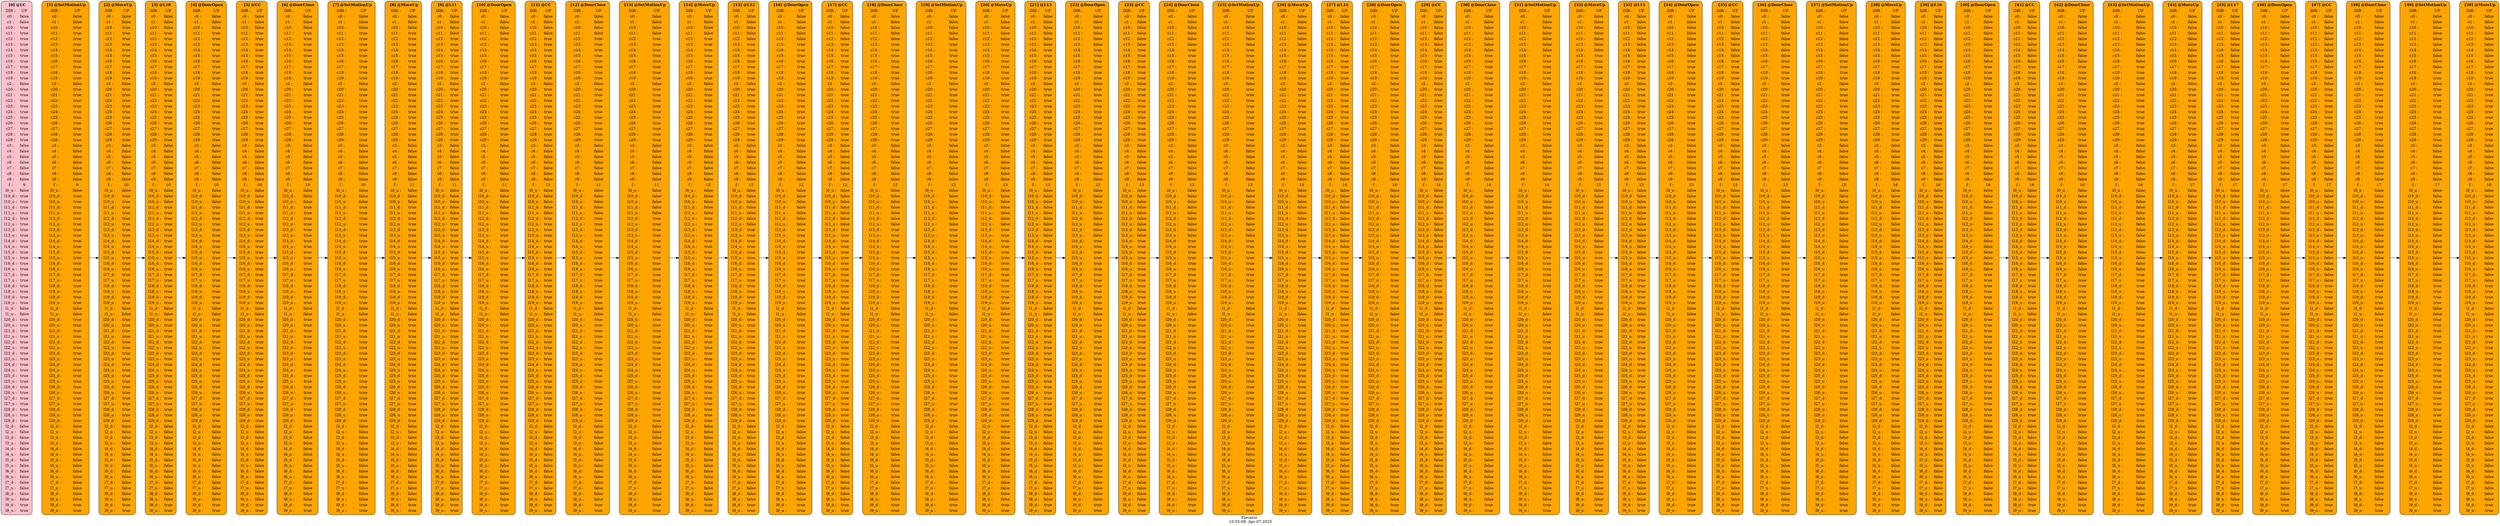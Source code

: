 /*
* Dot trace for Elevator
* [Time Stamp]:10:55:08, Apr-07-2025
* [Location]:/home/haowu/Elevator_SMT_Verification/test/trace/Elevator ID9.dot
* [States]:39
* CC DoorClose DoorOpen L0 L1 L10 L11 L12 L13 L14 L15 L16 L17 L18 L19 L2 L20 L21 L22 L23 L24 L25 L26 L27 L28 L29 L3 L4 L5 L6 L7 L8 L9 LC MoveDown MoveUp SetIdle SetMotionDown SetMotionUp 
* [Trans]:191
* [Start State]:LC
* [Final State(s)]:
*DoorOpen MoveUp MoveDown CC LC SetMotionUp SetMotionDown SetIdle L0 L1 L2 L3 L4 L5 L6 L7 L8 L9 L10 L11 L12 L13 L14 L15 L16 L17 L18 L19 L20 L21 L22 L23 L24 L25 L26 L27 L28 L29 DoorClose 
* [Trace Length]:51 
*/




digraph G { 



	 rankdir="LR"



label="Elevator \n 10:55:08, Apr-07-2025"
labelloc=" b " ;
labeljust=" c ";
	n0 [color="black", style="rounded, filled" , fillcolor="pink" , shape="rect", label= < 
 		 <table border='0' cellborder='0' style='rounded'> 
			 <tr><td align="center" colspan="2" > <b>[0] @LC</b></td></tr>
			 <tr><td align="center">DIR : </td><td>UP</td></tr> 
			 <tr><td align="center">c0 : </td><td>false</td></tr> 
			 <tr><td align="center">c1 : </td><td>false</td></tr> 
			 <tr><td align="center">c10 : </td><td>true</td></tr> 
			 <tr><td align="center">c11 : </td><td>true</td></tr> 
			 <tr><td align="center">c12 : </td><td>true</td></tr> 
			 <tr><td align="center">c13 : </td><td>true</td></tr> 
			 <tr><td align="center">c14 : </td><td>true</td></tr> 
			 <tr><td align="center">c15 : </td><td>true</td></tr> 
			 <tr><td align="center">c16 : </td><td>true</td></tr> 
			 <tr><td align="center">c17 : </td><td>true</td></tr> 
			 <tr><td align="center">c18 : </td><td>true</td></tr> 
			 <tr><td align="center">c19 : </td><td>true</td></tr> 
			 <tr><td align="center">c2 : </td><td>false</td></tr> 
			 <tr><td align="center">c20 : </td><td>true</td></tr> 
			 <tr><td align="center">c21 : </td><td>true</td></tr> 
			 <tr><td align="center">c22 : </td><td>true</td></tr> 
			 <tr><td align="center">c23 : </td><td>true</td></tr> 
			 <tr><td align="center">c24 : </td><td>true</td></tr> 
			 <tr><td align="center">c25 : </td><td>true</td></tr> 
			 <tr><td align="center">c26 : </td><td>true</td></tr> 
			 <tr><td align="center">c27 : </td><td>true</td></tr> 
			 <tr><td align="center">c28 : </td><td>true</td></tr> 
			 <tr><td align="center">c29 : </td><td>true</td></tr> 
			 <tr><td align="center">c3 : </td><td>false</td></tr> 
			 <tr><td align="center">c4 : </td><td>false</td></tr> 
			 <tr><td align="center">c5 : </td><td>false</td></tr> 
			 <tr><td align="center">c6 : </td><td>false</td></tr> 
			 <tr><td align="center">c7 : </td><td>false</td></tr> 
			 <tr><td align="center">c8 : </td><td>false</td></tr> 
			 <tr><td align="center">c9 : </td><td>false</td></tr> 
			 <tr><td align="center">f : </td><td>9</td></tr> 
			 <tr><td align="center">l0_u : </td><td>false</td></tr> 
			 <tr><td align="center">l10_d : </td><td>true</td></tr> 
			 <tr><td align="center">l10_u : </td><td>true</td></tr> 
			 <tr><td align="center">l11_d : </td><td>true</td></tr> 
			 <tr><td align="center">l11_u : </td><td>true</td></tr> 
			 <tr><td align="center">l12_d : </td><td>true</td></tr> 
			 <tr><td align="center">l12_u : </td><td>true</td></tr> 
			 <tr><td align="center">l13_d : </td><td>true</td></tr> 
			 <tr><td align="center">l13_u : </td><td>true</td></tr> 
			 <tr><td align="center">l14_d : </td><td>true</td></tr> 
			 <tr><td align="center">l14_u : </td><td>true</td></tr> 
			 <tr><td align="center">l15_d : </td><td>true</td></tr> 
			 <tr><td align="center">l15_u : </td><td>true</td></tr> 
			 <tr><td align="center">l16_d : </td><td>true</td></tr> 
			 <tr><td align="center">l16_u : </td><td>true</td></tr> 
			 <tr><td align="center">l17_d : </td><td>true</td></tr> 
			 <tr><td align="center">l17_u : </td><td>true</td></tr> 
			 <tr><td align="center">l18_d : </td><td>true</td></tr> 
			 <tr><td align="center">l18_u : </td><td>true</td></tr> 
			 <tr><td align="center">l19_d : </td><td>true</td></tr> 
			 <tr><td align="center">l19_u : </td><td>true</td></tr> 
			 <tr><td align="center">l1_d : </td><td>false</td></tr> 
			 <tr><td align="center">l1_u : </td><td>false</td></tr> 
			 <tr><td align="center">l20_d : </td><td>true</td></tr> 
			 <tr><td align="center">l20_u : </td><td>true</td></tr> 
			 <tr><td align="center">l21_d : </td><td>true</td></tr> 
			 <tr><td align="center">l21_u : </td><td>true</td></tr> 
			 <tr><td align="center">l22_d : </td><td>true</td></tr> 
			 <tr><td align="center">l22_u : </td><td>true</td></tr> 
			 <tr><td align="center">l23_d : </td><td>true</td></tr> 
			 <tr><td align="center">l23_u : </td><td>true</td></tr> 
			 <tr><td align="center">l24_d : </td><td>true</td></tr> 
			 <tr><td align="center">l24_u : </td><td>true</td></tr> 
			 <tr><td align="center">l25_d : </td><td>true</td></tr> 
			 <tr><td align="center">l25_u : </td><td>true</td></tr> 
			 <tr><td align="center">l26_d : </td><td>true</td></tr> 
			 <tr><td align="center">l26_u : </td><td>true</td></tr> 
			 <tr><td align="center">l27_d : </td><td>true</td></tr> 
			 <tr><td align="center">l27_u : </td><td>true</td></tr> 
			 <tr><td align="center">l28_d : </td><td>true</td></tr> 
			 <tr><td align="center">l28_u : </td><td>true</td></tr> 
			 <tr><td align="center">l29_d : </td><td>true</td></tr> 
			 <tr><td align="center">l2_d : </td><td>false</td></tr> 
			 <tr><td align="center">l2_u : </td><td>false</td></tr> 
			 <tr><td align="center">l3_d : </td><td>false</td></tr> 
			 <tr><td align="center">l3_u : </td><td>false</td></tr> 
			 <tr><td align="center">l4_d : </td><td>false</td></tr> 
			 <tr><td align="center">l4_u : </td><td>false</td></tr> 
			 <tr><td align="center">l5_d : </td><td>false</td></tr> 
			 <tr><td align="center">l5_u : </td><td>false</td></tr> 
			 <tr><td align="center">l6_d : </td><td>false</td></tr> 
			 <tr><td align="center">l6_u : </td><td>false</td></tr> 
			 <tr><td align="center">l7_d : </td><td>false</td></tr> 
			 <tr><td align="center">l7_u : </td><td>false</td></tr> 
			 <tr><td align="center">l8_d : </td><td>false</td></tr> 
			 <tr><td align="center">l8_u : </td><td>false</td></tr> 
			 <tr><td align="center">l9_d : </td><td>true</td></tr> 
			 <tr><td align="center">l9_u : </td><td>true</td></tr> 
		 </table> > ]
	n1 [color="black", style="rounded, filled" , fillcolor="orange" , shape="rect", label= < 
 		 <table border='0' cellborder='0' style='rounded'> 
			 <tr><td align="center" colspan="2" > <b>[1] @SetMotionUp</b></td></tr>
			 <tr><td align="center">DIR : </td><td>UP</td></tr> 
			 <tr><td align="center">c0 : </td><td>false</td></tr> 
			 <tr><td align="center">c1 : </td><td>false</td></tr> 
			 <tr><td align="center">c10 : </td><td>true</td></tr> 
			 <tr><td align="center">c11 : </td><td>true</td></tr> 
			 <tr><td align="center">c12 : </td><td>true</td></tr> 
			 <tr><td align="center">c13 : </td><td>true</td></tr> 
			 <tr><td align="center">c14 : </td><td>true</td></tr> 
			 <tr><td align="center">c15 : </td><td>true</td></tr> 
			 <tr><td align="center">c16 : </td><td>true</td></tr> 
			 <tr><td align="center">c17 : </td><td>true</td></tr> 
			 <tr><td align="center">c18 : </td><td>true</td></tr> 
			 <tr><td align="center">c19 : </td><td>true</td></tr> 
			 <tr><td align="center">c2 : </td><td>false</td></tr> 
			 <tr><td align="center">c20 : </td><td>true</td></tr> 
			 <tr><td align="center">c21 : </td><td>true</td></tr> 
			 <tr><td align="center">c22 : </td><td>true</td></tr> 
			 <tr><td align="center">c23 : </td><td>true</td></tr> 
			 <tr><td align="center">c24 : </td><td>true</td></tr> 
			 <tr><td align="center">c25 : </td><td>true</td></tr> 
			 <tr><td align="center">c26 : </td><td>true</td></tr> 
			 <tr><td align="center">c27 : </td><td>true</td></tr> 
			 <tr><td align="center">c28 : </td><td>true</td></tr> 
			 <tr><td align="center">c29 : </td><td>true</td></tr> 
			 <tr><td align="center">c3 : </td><td>false</td></tr> 
			 <tr><td align="center">c4 : </td><td>false</td></tr> 
			 <tr><td align="center">c5 : </td><td>false</td></tr> 
			 <tr><td align="center">c6 : </td><td>false</td></tr> 
			 <tr><td align="center">c7 : </td><td>false</td></tr> 
			 <tr><td align="center">c8 : </td><td>false</td></tr> 
			 <tr><td align="center">c9 : </td><td>false</td></tr> 
			 <tr><td align="center">f : </td><td>9</td></tr> 
			 <tr><td align="center">l0_u : </td><td>false</td></tr> 
			 <tr><td align="center">l10_d : </td><td>true</td></tr> 
			 <tr><td align="center">l10_u : </td><td>true</td></tr> 
			 <tr><td align="center">l11_d : </td><td>true</td></tr> 
			 <tr><td align="center">l11_u : </td><td>true</td></tr> 
			 <tr><td align="center">l12_d : </td><td>true</td></tr> 
			 <tr><td align="center">l12_u : </td><td>true</td></tr> 
			 <tr><td align="center">l13_d : </td><td>true</td></tr> 
			 <tr><td align="center">l13_u : </td><td>true</td></tr> 
			 <tr><td align="center">l14_d : </td><td>true</td></tr> 
			 <tr><td align="center">l14_u : </td><td>true</td></tr> 
			 <tr><td align="center">l15_d : </td><td>true</td></tr> 
			 <tr><td align="center">l15_u : </td><td>true</td></tr> 
			 <tr><td align="center">l16_d : </td><td>true</td></tr> 
			 <tr><td align="center">l16_u : </td><td>true</td></tr> 
			 <tr><td align="center">l17_d : </td><td>true</td></tr> 
			 <tr><td align="center">l17_u : </td><td>true</td></tr> 
			 <tr><td align="center">l18_d : </td><td>true</td></tr> 
			 <tr><td align="center">l18_u : </td><td>true</td></tr> 
			 <tr><td align="center">l19_d : </td><td>true</td></tr> 
			 <tr><td align="center">l19_u : </td><td>true</td></tr> 
			 <tr><td align="center">l1_d : </td><td>false</td></tr> 
			 <tr><td align="center">l1_u : </td><td>false</td></tr> 
			 <tr><td align="center">l20_d : </td><td>true</td></tr> 
			 <tr><td align="center">l20_u : </td><td>true</td></tr> 
			 <tr><td align="center">l21_d : </td><td>true</td></tr> 
			 <tr><td align="center">l21_u : </td><td>true</td></tr> 
			 <tr><td align="center">l22_d : </td><td>true</td></tr> 
			 <tr><td align="center">l22_u : </td><td>true</td></tr> 
			 <tr><td align="center">l23_d : </td><td>true</td></tr> 
			 <tr><td align="center">l23_u : </td><td>true</td></tr> 
			 <tr><td align="center">l24_d : </td><td>true</td></tr> 
			 <tr><td align="center">l24_u : </td><td>true</td></tr> 
			 <tr><td align="center">l25_d : </td><td>true</td></tr> 
			 <tr><td align="center">l25_u : </td><td>true</td></tr> 
			 <tr><td align="center">l26_d : </td><td>true</td></tr> 
			 <tr><td align="center">l26_u : </td><td>true</td></tr> 
			 <tr><td align="center">l27_d : </td><td>true</td></tr> 
			 <tr><td align="center">l27_u : </td><td>true</td></tr> 
			 <tr><td align="center">l28_d : </td><td>true</td></tr> 
			 <tr><td align="center">l28_u : </td><td>true</td></tr> 
			 <tr><td align="center">l29_d : </td><td>true</td></tr> 
			 <tr><td align="center">l2_d : </td><td>false</td></tr> 
			 <tr><td align="center">l2_u : </td><td>false</td></tr> 
			 <tr><td align="center">l3_d : </td><td>false</td></tr> 
			 <tr><td align="center">l3_u : </td><td>false</td></tr> 
			 <tr><td align="center">l4_d : </td><td>false</td></tr> 
			 <tr><td align="center">l4_u : </td><td>false</td></tr> 
			 <tr><td align="center">l5_d : </td><td>false</td></tr> 
			 <tr><td align="center">l5_u : </td><td>false</td></tr> 
			 <tr><td align="center">l6_d : </td><td>false</td></tr> 
			 <tr><td align="center">l6_u : </td><td>false</td></tr> 
			 <tr><td align="center">l7_d : </td><td>false</td></tr> 
			 <tr><td align="center">l7_u : </td><td>false</td></tr> 
			 <tr><td align="center">l8_d : </td><td>false</td></tr> 
			 <tr><td align="center">l8_u : </td><td>false</td></tr> 
			 <tr><td align="center">l9_d : </td><td>true</td></tr> 
			 <tr><td align="center">l9_u : </td><td>true</td></tr> 
		 </table> > ]
	n2 [color="black", style="rounded, filled" , fillcolor="orange" , shape="rect", label= < 
 		 <table border='0' cellborder='0' style='rounded'> 
			 <tr><td align="center" colspan="2" > <b>[2] @MoveUp</b></td></tr>
			 <tr><td align="center">DIR : </td><td>UP</td></tr> 
			 <tr><td align="center">c0 : </td><td>false</td></tr> 
			 <tr><td align="center">c1 : </td><td>false</td></tr> 
			 <tr><td align="center">c10 : </td><td>true</td></tr> 
			 <tr><td align="center">c11 : </td><td>true</td></tr> 
			 <tr><td align="center">c12 : </td><td>true</td></tr> 
			 <tr><td align="center">c13 : </td><td>true</td></tr> 
			 <tr><td align="center">c14 : </td><td>true</td></tr> 
			 <tr><td align="center">c15 : </td><td>true</td></tr> 
			 <tr><td align="center">c16 : </td><td>true</td></tr> 
			 <tr><td align="center">c17 : </td><td>true</td></tr> 
			 <tr><td align="center">c18 : </td><td>true</td></tr> 
			 <tr><td align="center">c19 : </td><td>true</td></tr> 
			 <tr><td align="center">c2 : </td><td>false</td></tr> 
			 <tr><td align="center">c20 : </td><td>true</td></tr> 
			 <tr><td align="center">c21 : </td><td>true</td></tr> 
			 <tr><td align="center">c22 : </td><td>true</td></tr> 
			 <tr><td align="center">c23 : </td><td>true</td></tr> 
			 <tr><td align="center">c24 : </td><td>true</td></tr> 
			 <tr><td align="center">c25 : </td><td>true</td></tr> 
			 <tr><td align="center">c26 : </td><td>true</td></tr> 
			 <tr><td align="center">c27 : </td><td>true</td></tr> 
			 <tr><td align="center">c28 : </td><td>true</td></tr> 
			 <tr><td align="center">c29 : </td><td>true</td></tr> 
			 <tr><td align="center">c3 : </td><td>false</td></tr> 
			 <tr><td align="center">c4 : </td><td>false</td></tr> 
			 <tr><td align="center">c5 : </td><td>false</td></tr> 
			 <tr><td align="center">c6 : </td><td>false</td></tr> 
			 <tr><td align="center">c7 : </td><td>false</td></tr> 
			 <tr><td align="center">c8 : </td><td>false</td></tr> 
			 <tr><td align="center">c9 : </td><td>false</td></tr> 
			 <tr><td align="center">f : </td><td>10</td></tr> 
			 <tr><td align="center">l0_u : </td><td>false</td></tr> 
			 <tr><td align="center">l10_d : </td><td>true</td></tr> 
			 <tr><td align="center">l10_u : </td><td>true</td></tr> 
			 <tr><td align="center">l11_d : </td><td>true</td></tr> 
			 <tr><td align="center">l11_u : </td><td>true</td></tr> 
			 <tr><td align="center">l12_d : </td><td>true</td></tr> 
			 <tr><td align="center">l12_u : </td><td>true</td></tr> 
			 <tr><td align="center">l13_d : </td><td>true</td></tr> 
			 <tr><td align="center">l13_u : </td><td>true</td></tr> 
			 <tr><td align="center">l14_d : </td><td>true</td></tr> 
			 <tr><td align="center">l14_u : </td><td>true</td></tr> 
			 <tr><td align="center">l15_d : </td><td>true</td></tr> 
			 <tr><td align="center">l15_u : </td><td>true</td></tr> 
			 <tr><td align="center">l16_d : </td><td>true</td></tr> 
			 <tr><td align="center">l16_u : </td><td>true</td></tr> 
			 <tr><td align="center">l17_d : </td><td>true</td></tr> 
			 <tr><td align="center">l17_u : </td><td>true</td></tr> 
			 <tr><td align="center">l18_d : </td><td>true</td></tr> 
			 <tr><td align="center">l18_u : </td><td>true</td></tr> 
			 <tr><td align="center">l19_d : </td><td>true</td></tr> 
			 <tr><td align="center">l19_u : </td><td>true</td></tr> 
			 <tr><td align="center">l1_d : </td><td>false</td></tr> 
			 <tr><td align="center">l1_u : </td><td>false</td></tr> 
			 <tr><td align="center">l20_d : </td><td>true</td></tr> 
			 <tr><td align="center">l20_u : </td><td>true</td></tr> 
			 <tr><td align="center">l21_d : </td><td>true</td></tr> 
			 <tr><td align="center">l21_u : </td><td>true</td></tr> 
			 <tr><td align="center">l22_d : </td><td>true</td></tr> 
			 <tr><td align="center">l22_u : </td><td>true</td></tr> 
			 <tr><td align="center">l23_d : </td><td>true</td></tr> 
			 <tr><td align="center">l23_u : </td><td>true</td></tr> 
			 <tr><td align="center">l24_d : </td><td>true</td></tr> 
			 <tr><td align="center">l24_u : </td><td>true</td></tr> 
			 <tr><td align="center">l25_d : </td><td>true</td></tr> 
			 <tr><td align="center">l25_u : </td><td>true</td></tr> 
			 <tr><td align="center">l26_d : </td><td>true</td></tr> 
			 <tr><td align="center">l26_u : </td><td>true</td></tr> 
			 <tr><td align="center">l27_d : </td><td>true</td></tr> 
			 <tr><td align="center">l27_u : </td><td>true</td></tr> 
			 <tr><td align="center">l28_d : </td><td>true</td></tr> 
			 <tr><td align="center">l28_u : </td><td>true</td></tr> 
			 <tr><td align="center">l29_d : </td><td>true</td></tr> 
			 <tr><td align="center">l2_d : </td><td>false</td></tr> 
			 <tr><td align="center">l2_u : </td><td>false</td></tr> 
			 <tr><td align="center">l3_d : </td><td>false</td></tr> 
			 <tr><td align="center">l3_u : </td><td>false</td></tr> 
			 <tr><td align="center">l4_d : </td><td>false</td></tr> 
			 <tr><td align="center">l4_u : </td><td>false</td></tr> 
			 <tr><td align="center">l5_d : </td><td>false</td></tr> 
			 <tr><td align="center">l5_u : </td><td>false</td></tr> 
			 <tr><td align="center">l6_d : </td><td>false</td></tr> 
			 <tr><td align="center">l6_u : </td><td>false</td></tr> 
			 <tr><td align="center">l7_d : </td><td>false</td></tr> 
			 <tr><td align="center">l7_u : </td><td>false</td></tr> 
			 <tr><td align="center">l8_d : </td><td>false</td></tr> 
			 <tr><td align="center">l8_u : </td><td>false</td></tr> 
			 <tr><td align="center">l9_d : </td><td>true</td></tr> 
			 <tr><td align="center">l9_u : </td><td>true</td></tr> 
		 </table> > ]
	n3 [color="black", style="rounded, filled" , fillcolor="orange" , shape="rect", label= < 
 		 <table border='0' cellborder='0' style='rounded'> 
			 <tr><td align="center" colspan="2" > <b>[3] @L10</b></td></tr>
			 <tr><td align="center">DIR : </td><td>UP</td></tr> 
			 <tr><td align="center">c0 : </td><td>false</td></tr> 
			 <tr><td align="center">c1 : </td><td>false</td></tr> 
			 <tr><td align="center">c10 : </td><td>false</td></tr> 
			 <tr><td align="center">c11 : </td><td>true</td></tr> 
			 <tr><td align="center">c12 : </td><td>true</td></tr> 
			 <tr><td align="center">c13 : </td><td>true</td></tr> 
			 <tr><td align="center">c14 : </td><td>true</td></tr> 
			 <tr><td align="center">c15 : </td><td>true</td></tr> 
			 <tr><td align="center">c16 : </td><td>true</td></tr> 
			 <tr><td align="center">c17 : </td><td>true</td></tr> 
			 <tr><td align="center">c18 : </td><td>true</td></tr> 
			 <tr><td align="center">c19 : </td><td>true</td></tr> 
			 <tr><td align="center">c2 : </td><td>false</td></tr> 
			 <tr><td align="center">c20 : </td><td>true</td></tr> 
			 <tr><td align="center">c21 : </td><td>true</td></tr> 
			 <tr><td align="center">c22 : </td><td>true</td></tr> 
			 <tr><td align="center">c23 : </td><td>true</td></tr> 
			 <tr><td align="center">c24 : </td><td>true</td></tr> 
			 <tr><td align="center">c25 : </td><td>true</td></tr> 
			 <tr><td align="center">c26 : </td><td>true</td></tr> 
			 <tr><td align="center">c27 : </td><td>true</td></tr> 
			 <tr><td align="center">c28 : </td><td>true</td></tr> 
			 <tr><td align="center">c29 : </td><td>true</td></tr> 
			 <tr><td align="center">c3 : </td><td>false</td></tr> 
			 <tr><td align="center">c4 : </td><td>false</td></tr> 
			 <tr><td align="center">c5 : </td><td>false</td></tr> 
			 <tr><td align="center">c6 : </td><td>false</td></tr> 
			 <tr><td align="center">c7 : </td><td>false</td></tr> 
			 <tr><td align="center">c8 : </td><td>false</td></tr> 
			 <tr><td align="center">c9 : </td><td>false</td></tr> 
			 <tr><td align="center">f : </td><td>10</td></tr> 
			 <tr><td align="center">l0_u : </td><td>false</td></tr> 
			 <tr><td align="center">l10_d : </td><td>false</td></tr> 
			 <tr><td align="center">l10_u : </td><td>false</td></tr> 
			 <tr><td align="center">l11_d : </td><td>true</td></tr> 
			 <tr><td align="center">l11_u : </td><td>true</td></tr> 
			 <tr><td align="center">l12_d : </td><td>true</td></tr> 
			 <tr><td align="center">l12_u : </td><td>true</td></tr> 
			 <tr><td align="center">l13_d : </td><td>true</td></tr> 
			 <tr><td align="center">l13_u : </td><td>true</td></tr> 
			 <tr><td align="center">l14_d : </td><td>true</td></tr> 
			 <tr><td align="center">l14_u : </td><td>true</td></tr> 
			 <tr><td align="center">l15_d : </td><td>true</td></tr> 
			 <tr><td align="center">l15_u : </td><td>true</td></tr> 
			 <tr><td align="center">l16_d : </td><td>true</td></tr> 
			 <tr><td align="center">l16_u : </td><td>true</td></tr> 
			 <tr><td align="center">l17_d : </td><td>true</td></tr> 
			 <tr><td align="center">l17_u : </td><td>true</td></tr> 
			 <tr><td align="center">l18_d : </td><td>true</td></tr> 
			 <tr><td align="center">l18_u : </td><td>true</td></tr> 
			 <tr><td align="center">l19_d : </td><td>true</td></tr> 
			 <tr><td align="center">l19_u : </td><td>true</td></tr> 
			 <tr><td align="center">l1_d : </td><td>false</td></tr> 
			 <tr><td align="center">l1_u : </td><td>false</td></tr> 
			 <tr><td align="center">l20_d : </td><td>true</td></tr> 
			 <tr><td align="center">l20_u : </td><td>true</td></tr> 
			 <tr><td align="center">l21_d : </td><td>true</td></tr> 
			 <tr><td align="center">l21_u : </td><td>true</td></tr> 
			 <tr><td align="center">l22_d : </td><td>true</td></tr> 
			 <tr><td align="center">l22_u : </td><td>true</td></tr> 
			 <tr><td align="center">l23_d : </td><td>true</td></tr> 
			 <tr><td align="center">l23_u : </td><td>true</td></tr> 
			 <tr><td align="center">l24_d : </td><td>true</td></tr> 
			 <tr><td align="center">l24_u : </td><td>true</td></tr> 
			 <tr><td align="center">l25_d : </td><td>true</td></tr> 
			 <tr><td align="center">l25_u : </td><td>true</td></tr> 
			 <tr><td align="center">l26_d : </td><td>true</td></tr> 
			 <tr><td align="center">l26_u : </td><td>true</td></tr> 
			 <tr><td align="center">l27_d : </td><td>true</td></tr> 
			 <tr><td align="center">l27_u : </td><td>true</td></tr> 
			 <tr><td align="center">l28_d : </td><td>true</td></tr> 
			 <tr><td align="center">l28_u : </td><td>true</td></tr> 
			 <tr><td align="center">l29_d : </td><td>true</td></tr> 
			 <tr><td align="center">l2_d : </td><td>false</td></tr> 
			 <tr><td align="center">l2_u : </td><td>false</td></tr> 
			 <tr><td align="center">l3_d : </td><td>false</td></tr> 
			 <tr><td align="center">l3_u : </td><td>false</td></tr> 
			 <tr><td align="center">l4_d : </td><td>false</td></tr> 
			 <tr><td align="center">l4_u : </td><td>false</td></tr> 
			 <tr><td align="center">l5_d : </td><td>false</td></tr> 
			 <tr><td align="center">l5_u : </td><td>false</td></tr> 
			 <tr><td align="center">l6_d : </td><td>false</td></tr> 
			 <tr><td align="center">l6_u : </td><td>false</td></tr> 
			 <tr><td align="center">l7_d : </td><td>false</td></tr> 
			 <tr><td align="center">l7_u : </td><td>false</td></tr> 
			 <tr><td align="center">l8_d : </td><td>false</td></tr> 
			 <tr><td align="center">l8_u : </td><td>false</td></tr> 
			 <tr><td align="center">l9_d : </td><td>true</td></tr> 
			 <tr><td align="center">l9_u : </td><td>true</td></tr> 
		 </table> > ]
	n4 [color="black", style="rounded, filled" , fillcolor="orange" , shape="rect", label= < 
 		 <table border='0' cellborder='0' style='rounded'> 
			 <tr><td align="center" colspan="2" > <b>[4] @DoorOpen</b></td></tr>
			 <tr><td align="center">DIR : </td><td>UP</td></tr> 
			 <tr><td align="center">c0 : </td><td>false</td></tr> 
			 <tr><td align="center">c1 : </td><td>false</td></tr> 
			 <tr><td align="center">c10 : </td><td>false</td></tr> 
			 <tr><td align="center">c11 : </td><td>true</td></tr> 
			 <tr><td align="center">c12 : </td><td>true</td></tr> 
			 <tr><td align="center">c13 : </td><td>true</td></tr> 
			 <tr><td align="center">c14 : </td><td>true</td></tr> 
			 <tr><td align="center">c15 : </td><td>true</td></tr> 
			 <tr><td align="center">c16 : </td><td>true</td></tr> 
			 <tr><td align="center">c17 : </td><td>true</td></tr> 
			 <tr><td align="center">c18 : </td><td>true</td></tr> 
			 <tr><td align="center">c19 : </td><td>true</td></tr> 
			 <tr><td align="center">c2 : </td><td>false</td></tr> 
			 <tr><td align="center">c20 : </td><td>true</td></tr> 
			 <tr><td align="center">c21 : </td><td>true</td></tr> 
			 <tr><td align="center">c22 : </td><td>true</td></tr> 
			 <tr><td align="center">c23 : </td><td>true</td></tr> 
			 <tr><td align="center">c24 : </td><td>true</td></tr> 
			 <tr><td align="center">c25 : </td><td>true</td></tr> 
			 <tr><td align="center">c26 : </td><td>true</td></tr> 
			 <tr><td align="center">c27 : </td><td>true</td></tr> 
			 <tr><td align="center">c28 : </td><td>true</td></tr> 
			 <tr><td align="center">c29 : </td><td>true</td></tr> 
			 <tr><td align="center">c3 : </td><td>false</td></tr> 
			 <tr><td align="center">c4 : </td><td>false</td></tr> 
			 <tr><td align="center">c5 : </td><td>false</td></tr> 
			 <tr><td align="center">c6 : </td><td>false</td></tr> 
			 <tr><td align="center">c7 : </td><td>false</td></tr> 
			 <tr><td align="center">c8 : </td><td>false</td></tr> 
			 <tr><td align="center">c9 : </td><td>false</td></tr> 
			 <tr><td align="center">f : </td><td>10</td></tr> 
			 <tr><td align="center">l0_u : </td><td>false</td></tr> 
			 <tr><td align="center">l10_d : </td><td>false</td></tr> 
			 <tr><td align="center">l10_u : </td><td>false</td></tr> 
			 <tr><td align="center">l11_d : </td><td>true</td></tr> 
			 <tr><td align="center">l11_u : </td><td>true</td></tr> 
			 <tr><td align="center">l12_d : </td><td>true</td></tr> 
			 <tr><td align="center">l12_u : </td><td>true</td></tr> 
			 <tr><td align="center">l13_d : </td><td>true</td></tr> 
			 <tr><td align="center">l13_u : </td><td>true</td></tr> 
			 <tr><td align="center">l14_d : </td><td>true</td></tr> 
			 <tr><td align="center">l14_u : </td><td>true</td></tr> 
			 <tr><td align="center">l15_d : </td><td>true</td></tr> 
			 <tr><td align="center">l15_u : </td><td>true</td></tr> 
			 <tr><td align="center">l16_d : </td><td>true</td></tr> 
			 <tr><td align="center">l16_u : </td><td>true</td></tr> 
			 <tr><td align="center">l17_d : </td><td>true</td></tr> 
			 <tr><td align="center">l17_u : </td><td>true</td></tr> 
			 <tr><td align="center">l18_d : </td><td>true</td></tr> 
			 <tr><td align="center">l18_u : </td><td>true</td></tr> 
			 <tr><td align="center">l19_d : </td><td>true</td></tr> 
			 <tr><td align="center">l19_u : </td><td>true</td></tr> 
			 <tr><td align="center">l1_d : </td><td>false</td></tr> 
			 <tr><td align="center">l1_u : </td><td>false</td></tr> 
			 <tr><td align="center">l20_d : </td><td>true</td></tr> 
			 <tr><td align="center">l20_u : </td><td>true</td></tr> 
			 <tr><td align="center">l21_d : </td><td>true</td></tr> 
			 <tr><td align="center">l21_u : </td><td>true</td></tr> 
			 <tr><td align="center">l22_d : </td><td>true</td></tr> 
			 <tr><td align="center">l22_u : </td><td>true</td></tr> 
			 <tr><td align="center">l23_d : </td><td>true</td></tr> 
			 <tr><td align="center">l23_u : </td><td>true</td></tr> 
			 <tr><td align="center">l24_d : </td><td>true</td></tr> 
			 <tr><td align="center">l24_u : </td><td>true</td></tr> 
			 <tr><td align="center">l25_d : </td><td>true</td></tr> 
			 <tr><td align="center">l25_u : </td><td>true</td></tr> 
			 <tr><td align="center">l26_d : </td><td>true</td></tr> 
			 <tr><td align="center">l26_u : </td><td>true</td></tr> 
			 <tr><td align="center">l27_d : </td><td>true</td></tr> 
			 <tr><td align="center">l27_u : </td><td>true</td></tr> 
			 <tr><td align="center">l28_d : </td><td>true</td></tr> 
			 <tr><td align="center">l28_u : </td><td>true</td></tr> 
			 <tr><td align="center">l29_d : </td><td>true</td></tr> 
			 <tr><td align="center">l2_d : </td><td>false</td></tr> 
			 <tr><td align="center">l2_u : </td><td>false</td></tr> 
			 <tr><td align="center">l3_d : </td><td>false</td></tr> 
			 <tr><td align="center">l3_u : </td><td>false</td></tr> 
			 <tr><td align="center">l4_d : </td><td>false</td></tr> 
			 <tr><td align="center">l4_u : </td><td>false</td></tr> 
			 <tr><td align="center">l5_d : </td><td>false</td></tr> 
			 <tr><td align="center">l5_u : </td><td>false</td></tr> 
			 <tr><td align="center">l6_d : </td><td>false</td></tr> 
			 <tr><td align="center">l6_u : </td><td>false</td></tr> 
			 <tr><td align="center">l7_d : </td><td>false</td></tr> 
			 <tr><td align="center">l7_u : </td><td>false</td></tr> 
			 <tr><td align="center">l8_d : </td><td>false</td></tr> 
			 <tr><td align="center">l8_u : </td><td>false</td></tr> 
			 <tr><td align="center">l9_d : </td><td>true</td></tr> 
			 <tr><td align="center">l9_u : </td><td>true</td></tr> 
		 </table> > ]
	n5 [color="black", style="rounded, filled" , fillcolor="orange" , shape="rect", label= < 
 		 <table border='0' cellborder='0' style='rounded'> 
			 <tr><td align="center" colspan="2" > <b>[5] @CC</b></td></tr>
			 <tr><td align="center">DIR : </td><td>UP</td></tr> 
			 <tr><td align="center">c0 : </td><td>false</td></tr> 
			 <tr><td align="center">c1 : </td><td>false</td></tr> 
			 <tr><td align="center">c10 : </td><td>false</td></tr> 
			 <tr><td align="center">c11 : </td><td>true</td></tr> 
			 <tr><td align="center">c12 : </td><td>true</td></tr> 
			 <tr><td align="center">c13 : </td><td>true</td></tr> 
			 <tr><td align="center">c14 : </td><td>true</td></tr> 
			 <tr><td align="center">c15 : </td><td>true</td></tr> 
			 <tr><td align="center">c16 : </td><td>true</td></tr> 
			 <tr><td align="center">c17 : </td><td>true</td></tr> 
			 <tr><td align="center">c18 : </td><td>true</td></tr> 
			 <tr><td align="center">c19 : </td><td>true</td></tr> 
			 <tr><td align="center">c2 : </td><td>false</td></tr> 
			 <tr><td align="center">c20 : </td><td>true</td></tr> 
			 <tr><td align="center">c21 : </td><td>true</td></tr> 
			 <tr><td align="center">c22 : </td><td>true</td></tr> 
			 <tr><td align="center">c23 : </td><td>true</td></tr> 
			 <tr><td align="center">c24 : </td><td>true</td></tr> 
			 <tr><td align="center">c25 : </td><td>true</td></tr> 
			 <tr><td align="center">c26 : </td><td>true</td></tr> 
			 <tr><td align="center">c27 : </td><td>true</td></tr> 
			 <tr><td align="center">c28 : </td><td>true</td></tr> 
			 <tr><td align="center">c29 : </td><td>true</td></tr> 
			 <tr><td align="center">c3 : </td><td>false</td></tr> 
			 <tr><td align="center">c4 : </td><td>false</td></tr> 
			 <tr><td align="center">c5 : </td><td>false</td></tr> 
			 <tr><td align="center">c6 : </td><td>false</td></tr> 
			 <tr><td align="center">c7 : </td><td>false</td></tr> 
			 <tr><td align="center">c8 : </td><td>false</td></tr> 
			 <tr><td align="center">c9 : </td><td>false</td></tr> 
			 <tr><td align="center">f : </td><td>10</td></tr> 
			 <tr><td align="center">l0_u : </td><td>false</td></tr> 
			 <tr><td align="center">l10_d : </td><td>false</td></tr> 
			 <tr><td align="center">l10_u : </td><td>false</td></tr> 
			 <tr><td align="center">l11_d : </td><td>true</td></tr> 
			 <tr><td align="center">l11_u : </td><td>true</td></tr> 
			 <tr><td align="center">l12_d : </td><td>true</td></tr> 
			 <tr><td align="center">l12_u : </td><td>true</td></tr> 
			 <tr><td align="center">l13_d : </td><td>true</td></tr> 
			 <tr><td align="center">l13_u : </td><td>true</td></tr> 
			 <tr><td align="center">l14_d : </td><td>true</td></tr> 
			 <tr><td align="center">l14_u : </td><td>true</td></tr> 
			 <tr><td align="center">l15_d : </td><td>true</td></tr> 
			 <tr><td align="center">l15_u : </td><td>true</td></tr> 
			 <tr><td align="center">l16_d : </td><td>true</td></tr> 
			 <tr><td align="center">l16_u : </td><td>true</td></tr> 
			 <tr><td align="center">l17_d : </td><td>true</td></tr> 
			 <tr><td align="center">l17_u : </td><td>true</td></tr> 
			 <tr><td align="center">l18_d : </td><td>true</td></tr> 
			 <tr><td align="center">l18_u : </td><td>true</td></tr> 
			 <tr><td align="center">l19_d : </td><td>true</td></tr> 
			 <tr><td align="center">l19_u : </td><td>true</td></tr> 
			 <tr><td align="center">l1_d : </td><td>false</td></tr> 
			 <tr><td align="center">l1_u : </td><td>false</td></tr> 
			 <tr><td align="center">l20_d : </td><td>true</td></tr> 
			 <tr><td align="center">l20_u : </td><td>true</td></tr> 
			 <tr><td align="center">l21_d : </td><td>true</td></tr> 
			 <tr><td align="center">l21_u : </td><td>true</td></tr> 
			 <tr><td align="center">l22_d : </td><td>true</td></tr> 
			 <tr><td align="center">l22_u : </td><td>true</td></tr> 
			 <tr><td align="center">l23_d : </td><td>true</td></tr> 
			 <tr><td align="center">l23_u : </td><td>true</td></tr> 
			 <tr><td align="center">l24_d : </td><td>true</td></tr> 
			 <tr><td align="center">l24_u : </td><td>true</td></tr> 
			 <tr><td align="center">l25_d : </td><td>true</td></tr> 
			 <tr><td align="center">l25_u : </td><td>true</td></tr> 
			 <tr><td align="center">l26_d : </td><td>true</td></tr> 
			 <tr><td align="center">l26_u : </td><td>true</td></tr> 
			 <tr><td align="center">l27_d : </td><td>true</td></tr> 
			 <tr><td align="center">l27_u : </td><td>true</td></tr> 
			 <tr><td align="center">l28_d : </td><td>true</td></tr> 
			 <tr><td align="center">l28_u : </td><td>true</td></tr> 
			 <tr><td align="center">l29_d : </td><td>true</td></tr> 
			 <tr><td align="center">l2_d : </td><td>false</td></tr> 
			 <tr><td align="center">l2_u : </td><td>false</td></tr> 
			 <tr><td align="center">l3_d : </td><td>false</td></tr> 
			 <tr><td align="center">l3_u : </td><td>false</td></tr> 
			 <tr><td align="center">l4_d : </td><td>false</td></tr> 
			 <tr><td align="center">l4_u : </td><td>false</td></tr> 
			 <tr><td align="center">l5_d : </td><td>false</td></tr> 
			 <tr><td align="center">l5_u : </td><td>false</td></tr> 
			 <tr><td align="center">l6_d : </td><td>false</td></tr> 
			 <tr><td align="center">l6_u : </td><td>false</td></tr> 
			 <tr><td align="center">l7_d : </td><td>false</td></tr> 
			 <tr><td align="center">l7_u : </td><td>false</td></tr> 
			 <tr><td align="center">l8_d : </td><td>false</td></tr> 
			 <tr><td align="center">l8_u : </td><td>false</td></tr> 
			 <tr><td align="center">l9_d : </td><td>true</td></tr> 
			 <tr><td align="center">l9_u : </td><td>true</td></tr> 
		 </table> > ]
	n6 [color="black", style="rounded, filled" , fillcolor="orange" , shape="rect", label= < 
 		 <table border='0' cellborder='0' style='rounded'> 
			 <tr><td align="center" colspan="2" > <b>[6] @DoorClose</b></td></tr>
			 <tr><td align="center">DIR : </td><td>UP</td></tr> 
			 <tr><td align="center">c0 : </td><td>false</td></tr> 
			 <tr><td align="center">c1 : </td><td>false</td></tr> 
			 <tr><td align="center">c10 : </td><td>false</td></tr> 
			 <tr><td align="center">c11 : </td><td>true</td></tr> 
			 <tr><td align="center">c12 : </td><td>true</td></tr> 
			 <tr><td align="center">c13 : </td><td>true</td></tr> 
			 <tr><td align="center">c14 : </td><td>true</td></tr> 
			 <tr><td align="center">c15 : </td><td>true</td></tr> 
			 <tr><td align="center">c16 : </td><td>true</td></tr> 
			 <tr><td align="center">c17 : </td><td>true</td></tr> 
			 <tr><td align="center">c18 : </td><td>true</td></tr> 
			 <tr><td align="center">c19 : </td><td>true</td></tr> 
			 <tr><td align="center">c2 : </td><td>false</td></tr> 
			 <tr><td align="center">c20 : </td><td>true</td></tr> 
			 <tr><td align="center">c21 : </td><td>true</td></tr> 
			 <tr><td align="center">c22 : </td><td>true</td></tr> 
			 <tr><td align="center">c23 : </td><td>true</td></tr> 
			 <tr><td align="center">c24 : </td><td>true</td></tr> 
			 <tr><td align="center">c25 : </td><td>true</td></tr> 
			 <tr><td align="center">c26 : </td><td>true</td></tr> 
			 <tr><td align="center">c27 : </td><td>true</td></tr> 
			 <tr><td align="center">c28 : </td><td>true</td></tr> 
			 <tr><td align="center">c29 : </td><td>true</td></tr> 
			 <tr><td align="center">c3 : </td><td>false</td></tr> 
			 <tr><td align="center">c4 : </td><td>false</td></tr> 
			 <tr><td align="center">c5 : </td><td>false</td></tr> 
			 <tr><td align="center">c6 : </td><td>false</td></tr> 
			 <tr><td align="center">c7 : </td><td>false</td></tr> 
			 <tr><td align="center">c8 : </td><td>false</td></tr> 
			 <tr><td align="center">c9 : </td><td>false</td></tr> 
			 <tr><td align="center">f : </td><td>10</td></tr> 
			 <tr><td align="center">l0_u : </td><td>false</td></tr> 
			 <tr><td align="center">l10_d : </td><td>false</td></tr> 
			 <tr><td align="center">l10_u : </td><td>false</td></tr> 
			 <tr><td align="center">l11_d : </td><td>true</td></tr> 
			 <tr><td align="center">l11_u : </td><td>true</td></tr> 
			 <tr><td align="center">l12_d : </td><td>true</td></tr> 
			 <tr><td align="center">l12_u : </td><td>true</td></tr> 
			 <tr><td align="center">l13_d : </td><td>true</td></tr> 
			 <tr><td align="center">l13_u : </td><td>true</td></tr> 
			 <tr><td align="center">l14_d : </td><td>true</td></tr> 
			 <tr><td align="center">l14_u : </td><td>true</td></tr> 
			 <tr><td align="center">l15_d : </td><td>true</td></tr> 
			 <tr><td align="center">l15_u : </td><td>true</td></tr> 
			 <tr><td align="center">l16_d : </td><td>true</td></tr> 
			 <tr><td align="center">l16_u : </td><td>true</td></tr> 
			 <tr><td align="center">l17_d : </td><td>true</td></tr> 
			 <tr><td align="center">l17_u : </td><td>true</td></tr> 
			 <tr><td align="center">l18_d : </td><td>true</td></tr> 
			 <tr><td align="center">l18_u : </td><td>true</td></tr> 
			 <tr><td align="center">l19_d : </td><td>true</td></tr> 
			 <tr><td align="center">l19_u : </td><td>true</td></tr> 
			 <tr><td align="center">l1_d : </td><td>false</td></tr> 
			 <tr><td align="center">l1_u : </td><td>false</td></tr> 
			 <tr><td align="center">l20_d : </td><td>true</td></tr> 
			 <tr><td align="center">l20_u : </td><td>true</td></tr> 
			 <tr><td align="center">l21_d : </td><td>true</td></tr> 
			 <tr><td align="center">l21_u : </td><td>true</td></tr> 
			 <tr><td align="center">l22_d : </td><td>true</td></tr> 
			 <tr><td align="center">l22_u : </td><td>true</td></tr> 
			 <tr><td align="center">l23_d : </td><td>true</td></tr> 
			 <tr><td align="center">l23_u : </td><td>true</td></tr> 
			 <tr><td align="center">l24_d : </td><td>true</td></tr> 
			 <tr><td align="center">l24_u : </td><td>true</td></tr> 
			 <tr><td align="center">l25_d : </td><td>true</td></tr> 
			 <tr><td align="center">l25_u : </td><td>true</td></tr> 
			 <tr><td align="center">l26_d : </td><td>true</td></tr> 
			 <tr><td align="center">l26_u : </td><td>true</td></tr> 
			 <tr><td align="center">l27_d : </td><td>true</td></tr> 
			 <tr><td align="center">l27_u : </td><td>true</td></tr> 
			 <tr><td align="center">l28_d : </td><td>true</td></tr> 
			 <tr><td align="center">l28_u : </td><td>true</td></tr> 
			 <tr><td align="center">l29_d : </td><td>true</td></tr> 
			 <tr><td align="center">l2_d : </td><td>false</td></tr> 
			 <tr><td align="center">l2_u : </td><td>false</td></tr> 
			 <tr><td align="center">l3_d : </td><td>false</td></tr> 
			 <tr><td align="center">l3_u : </td><td>false</td></tr> 
			 <tr><td align="center">l4_d : </td><td>false</td></tr> 
			 <tr><td align="center">l4_u : </td><td>false</td></tr> 
			 <tr><td align="center">l5_d : </td><td>false</td></tr> 
			 <tr><td align="center">l5_u : </td><td>false</td></tr> 
			 <tr><td align="center">l6_d : </td><td>false</td></tr> 
			 <tr><td align="center">l6_u : </td><td>false</td></tr> 
			 <tr><td align="center">l7_d : </td><td>false</td></tr> 
			 <tr><td align="center">l7_u : </td><td>false</td></tr> 
			 <tr><td align="center">l8_d : </td><td>false</td></tr> 
			 <tr><td align="center">l8_u : </td><td>false</td></tr> 
			 <tr><td align="center">l9_d : </td><td>true</td></tr> 
			 <tr><td align="center">l9_u : </td><td>true</td></tr> 
		 </table> > ]
	n7 [color="black", style="rounded, filled" , fillcolor="orange" , shape="rect", label= < 
 		 <table border='0' cellborder='0' style='rounded'> 
			 <tr><td align="center" colspan="2" > <b>[7] @SetMotionUp</b></td></tr>
			 <tr><td align="center">DIR : </td><td>UP</td></tr> 
			 <tr><td align="center">c0 : </td><td>false</td></tr> 
			 <tr><td align="center">c1 : </td><td>false</td></tr> 
			 <tr><td align="center">c10 : </td><td>false</td></tr> 
			 <tr><td align="center">c11 : </td><td>true</td></tr> 
			 <tr><td align="center">c12 : </td><td>true</td></tr> 
			 <tr><td align="center">c13 : </td><td>true</td></tr> 
			 <tr><td align="center">c14 : </td><td>true</td></tr> 
			 <tr><td align="center">c15 : </td><td>true</td></tr> 
			 <tr><td align="center">c16 : </td><td>true</td></tr> 
			 <tr><td align="center">c17 : </td><td>true</td></tr> 
			 <tr><td align="center">c18 : </td><td>true</td></tr> 
			 <tr><td align="center">c19 : </td><td>true</td></tr> 
			 <tr><td align="center">c2 : </td><td>false</td></tr> 
			 <tr><td align="center">c20 : </td><td>true</td></tr> 
			 <tr><td align="center">c21 : </td><td>true</td></tr> 
			 <tr><td align="center">c22 : </td><td>true</td></tr> 
			 <tr><td align="center">c23 : </td><td>true</td></tr> 
			 <tr><td align="center">c24 : </td><td>true</td></tr> 
			 <tr><td align="center">c25 : </td><td>true</td></tr> 
			 <tr><td align="center">c26 : </td><td>true</td></tr> 
			 <tr><td align="center">c27 : </td><td>true</td></tr> 
			 <tr><td align="center">c28 : </td><td>true</td></tr> 
			 <tr><td align="center">c29 : </td><td>true</td></tr> 
			 <tr><td align="center">c3 : </td><td>false</td></tr> 
			 <tr><td align="center">c4 : </td><td>false</td></tr> 
			 <tr><td align="center">c5 : </td><td>false</td></tr> 
			 <tr><td align="center">c6 : </td><td>false</td></tr> 
			 <tr><td align="center">c7 : </td><td>false</td></tr> 
			 <tr><td align="center">c8 : </td><td>false</td></tr> 
			 <tr><td align="center">c9 : </td><td>false</td></tr> 
			 <tr><td align="center">f : </td><td>10</td></tr> 
			 <tr><td align="center">l0_u : </td><td>false</td></tr> 
			 <tr><td align="center">l10_d : </td><td>false</td></tr> 
			 <tr><td align="center">l10_u : </td><td>false</td></tr> 
			 <tr><td align="center">l11_d : </td><td>true</td></tr> 
			 <tr><td align="center">l11_u : </td><td>true</td></tr> 
			 <tr><td align="center">l12_d : </td><td>true</td></tr> 
			 <tr><td align="center">l12_u : </td><td>true</td></tr> 
			 <tr><td align="center">l13_d : </td><td>true</td></tr> 
			 <tr><td align="center">l13_u : </td><td>true</td></tr> 
			 <tr><td align="center">l14_d : </td><td>true</td></tr> 
			 <tr><td align="center">l14_u : </td><td>true</td></tr> 
			 <tr><td align="center">l15_d : </td><td>true</td></tr> 
			 <tr><td align="center">l15_u : </td><td>true</td></tr> 
			 <tr><td align="center">l16_d : </td><td>true</td></tr> 
			 <tr><td align="center">l16_u : </td><td>true</td></tr> 
			 <tr><td align="center">l17_d : </td><td>true</td></tr> 
			 <tr><td align="center">l17_u : </td><td>true</td></tr> 
			 <tr><td align="center">l18_d : </td><td>true</td></tr> 
			 <tr><td align="center">l18_u : </td><td>true</td></tr> 
			 <tr><td align="center">l19_d : </td><td>true</td></tr> 
			 <tr><td align="center">l19_u : </td><td>true</td></tr> 
			 <tr><td align="center">l1_d : </td><td>false</td></tr> 
			 <tr><td align="center">l1_u : </td><td>false</td></tr> 
			 <tr><td align="center">l20_d : </td><td>true</td></tr> 
			 <tr><td align="center">l20_u : </td><td>true</td></tr> 
			 <tr><td align="center">l21_d : </td><td>true</td></tr> 
			 <tr><td align="center">l21_u : </td><td>true</td></tr> 
			 <tr><td align="center">l22_d : </td><td>true</td></tr> 
			 <tr><td align="center">l22_u : </td><td>true</td></tr> 
			 <tr><td align="center">l23_d : </td><td>true</td></tr> 
			 <tr><td align="center">l23_u : </td><td>true</td></tr> 
			 <tr><td align="center">l24_d : </td><td>true</td></tr> 
			 <tr><td align="center">l24_u : </td><td>true</td></tr> 
			 <tr><td align="center">l25_d : </td><td>true</td></tr> 
			 <tr><td align="center">l25_u : </td><td>true</td></tr> 
			 <tr><td align="center">l26_d : </td><td>true</td></tr> 
			 <tr><td align="center">l26_u : </td><td>true</td></tr> 
			 <tr><td align="center">l27_d : </td><td>true</td></tr> 
			 <tr><td align="center">l27_u : </td><td>true</td></tr> 
			 <tr><td align="center">l28_d : </td><td>true</td></tr> 
			 <tr><td align="center">l28_u : </td><td>true</td></tr> 
			 <tr><td align="center">l29_d : </td><td>true</td></tr> 
			 <tr><td align="center">l2_d : </td><td>false</td></tr> 
			 <tr><td align="center">l2_u : </td><td>false</td></tr> 
			 <tr><td align="center">l3_d : </td><td>false</td></tr> 
			 <tr><td align="center">l3_u : </td><td>false</td></tr> 
			 <tr><td align="center">l4_d : </td><td>false</td></tr> 
			 <tr><td align="center">l4_u : </td><td>false</td></tr> 
			 <tr><td align="center">l5_d : </td><td>false</td></tr> 
			 <tr><td align="center">l5_u : </td><td>false</td></tr> 
			 <tr><td align="center">l6_d : </td><td>false</td></tr> 
			 <tr><td align="center">l6_u : </td><td>false</td></tr> 
			 <tr><td align="center">l7_d : </td><td>false</td></tr> 
			 <tr><td align="center">l7_u : </td><td>false</td></tr> 
			 <tr><td align="center">l8_d : </td><td>false</td></tr> 
			 <tr><td align="center">l8_u : </td><td>false</td></tr> 
			 <tr><td align="center">l9_d : </td><td>true</td></tr> 
			 <tr><td align="center">l9_u : </td><td>true</td></tr> 
		 </table> > ]
	n8 [color="black", style="rounded, filled" , fillcolor="orange" , shape="rect", label= < 
 		 <table border='0' cellborder='0' style='rounded'> 
			 <tr><td align="center" colspan="2" > <b>[8] @MoveUp</b></td></tr>
			 <tr><td align="center">DIR : </td><td>UP</td></tr> 
			 <tr><td align="center">c0 : </td><td>false</td></tr> 
			 <tr><td align="center">c1 : </td><td>false</td></tr> 
			 <tr><td align="center">c10 : </td><td>false</td></tr> 
			 <tr><td align="center">c11 : </td><td>true</td></tr> 
			 <tr><td align="center">c12 : </td><td>true</td></tr> 
			 <tr><td align="center">c13 : </td><td>true</td></tr> 
			 <tr><td align="center">c14 : </td><td>true</td></tr> 
			 <tr><td align="center">c15 : </td><td>true</td></tr> 
			 <tr><td align="center">c16 : </td><td>true</td></tr> 
			 <tr><td align="center">c17 : </td><td>true</td></tr> 
			 <tr><td align="center">c18 : </td><td>true</td></tr> 
			 <tr><td align="center">c19 : </td><td>true</td></tr> 
			 <tr><td align="center">c2 : </td><td>false</td></tr> 
			 <tr><td align="center">c20 : </td><td>true</td></tr> 
			 <tr><td align="center">c21 : </td><td>true</td></tr> 
			 <tr><td align="center">c22 : </td><td>true</td></tr> 
			 <tr><td align="center">c23 : </td><td>true</td></tr> 
			 <tr><td align="center">c24 : </td><td>true</td></tr> 
			 <tr><td align="center">c25 : </td><td>true</td></tr> 
			 <tr><td align="center">c26 : </td><td>true</td></tr> 
			 <tr><td align="center">c27 : </td><td>true</td></tr> 
			 <tr><td align="center">c28 : </td><td>true</td></tr> 
			 <tr><td align="center">c29 : </td><td>true</td></tr> 
			 <tr><td align="center">c3 : </td><td>false</td></tr> 
			 <tr><td align="center">c4 : </td><td>false</td></tr> 
			 <tr><td align="center">c5 : </td><td>false</td></tr> 
			 <tr><td align="center">c6 : </td><td>false</td></tr> 
			 <tr><td align="center">c7 : </td><td>false</td></tr> 
			 <tr><td align="center">c8 : </td><td>false</td></tr> 
			 <tr><td align="center">c9 : </td><td>false</td></tr> 
			 <tr><td align="center">f : </td><td>11</td></tr> 
			 <tr><td align="center">l0_u : </td><td>false</td></tr> 
			 <tr><td align="center">l10_d : </td><td>false</td></tr> 
			 <tr><td align="center">l10_u : </td><td>false</td></tr> 
			 <tr><td align="center">l11_d : </td><td>true</td></tr> 
			 <tr><td align="center">l11_u : </td><td>true</td></tr> 
			 <tr><td align="center">l12_d : </td><td>true</td></tr> 
			 <tr><td align="center">l12_u : </td><td>true</td></tr> 
			 <tr><td align="center">l13_d : </td><td>true</td></tr> 
			 <tr><td align="center">l13_u : </td><td>true</td></tr> 
			 <tr><td align="center">l14_d : </td><td>true</td></tr> 
			 <tr><td align="center">l14_u : </td><td>true</td></tr> 
			 <tr><td align="center">l15_d : </td><td>true</td></tr> 
			 <tr><td align="center">l15_u : </td><td>true</td></tr> 
			 <tr><td align="center">l16_d : </td><td>true</td></tr> 
			 <tr><td align="center">l16_u : </td><td>true</td></tr> 
			 <tr><td align="center">l17_d : </td><td>true</td></tr> 
			 <tr><td align="center">l17_u : </td><td>true</td></tr> 
			 <tr><td align="center">l18_d : </td><td>true</td></tr> 
			 <tr><td align="center">l18_u : </td><td>true</td></tr> 
			 <tr><td align="center">l19_d : </td><td>true</td></tr> 
			 <tr><td align="center">l19_u : </td><td>true</td></tr> 
			 <tr><td align="center">l1_d : </td><td>false</td></tr> 
			 <tr><td align="center">l1_u : </td><td>false</td></tr> 
			 <tr><td align="center">l20_d : </td><td>true</td></tr> 
			 <tr><td align="center">l20_u : </td><td>true</td></tr> 
			 <tr><td align="center">l21_d : </td><td>true</td></tr> 
			 <tr><td align="center">l21_u : </td><td>true</td></tr> 
			 <tr><td align="center">l22_d : </td><td>true</td></tr> 
			 <tr><td align="center">l22_u : </td><td>true</td></tr> 
			 <tr><td align="center">l23_d : </td><td>true</td></tr> 
			 <tr><td align="center">l23_u : </td><td>true</td></tr> 
			 <tr><td align="center">l24_d : </td><td>true</td></tr> 
			 <tr><td align="center">l24_u : </td><td>true</td></tr> 
			 <tr><td align="center">l25_d : </td><td>true</td></tr> 
			 <tr><td align="center">l25_u : </td><td>true</td></tr> 
			 <tr><td align="center">l26_d : </td><td>true</td></tr> 
			 <tr><td align="center">l26_u : </td><td>true</td></tr> 
			 <tr><td align="center">l27_d : </td><td>true</td></tr> 
			 <tr><td align="center">l27_u : </td><td>true</td></tr> 
			 <tr><td align="center">l28_d : </td><td>true</td></tr> 
			 <tr><td align="center">l28_u : </td><td>true</td></tr> 
			 <tr><td align="center">l29_d : </td><td>true</td></tr> 
			 <tr><td align="center">l2_d : </td><td>false</td></tr> 
			 <tr><td align="center">l2_u : </td><td>false</td></tr> 
			 <tr><td align="center">l3_d : </td><td>false</td></tr> 
			 <tr><td align="center">l3_u : </td><td>false</td></tr> 
			 <tr><td align="center">l4_d : </td><td>false</td></tr> 
			 <tr><td align="center">l4_u : </td><td>false</td></tr> 
			 <tr><td align="center">l5_d : </td><td>false</td></tr> 
			 <tr><td align="center">l5_u : </td><td>false</td></tr> 
			 <tr><td align="center">l6_d : </td><td>false</td></tr> 
			 <tr><td align="center">l6_u : </td><td>false</td></tr> 
			 <tr><td align="center">l7_d : </td><td>false</td></tr> 
			 <tr><td align="center">l7_u : </td><td>false</td></tr> 
			 <tr><td align="center">l8_d : </td><td>false</td></tr> 
			 <tr><td align="center">l8_u : </td><td>false</td></tr> 
			 <tr><td align="center">l9_d : </td><td>true</td></tr> 
			 <tr><td align="center">l9_u : </td><td>true</td></tr> 
		 </table> > ]
	n9 [color="black", style="rounded, filled" , fillcolor="orange" , shape="rect", label= < 
 		 <table border='0' cellborder='0' style='rounded'> 
			 <tr><td align="center" colspan="2" > <b>[9] @L11</b></td></tr>
			 <tr><td align="center">DIR : </td><td>UP</td></tr> 
			 <tr><td align="center">c0 : </td><td>false</td></tr> 
			 <tr><td align="center">c1 : </td><td>false</td></tr> 
			 <tr><td align="center">c10 : </td><td>false</td></tr> 
			 <tr><td align="center">c11 : </td><td>false</td></tr> 
			 <tr><td align="center">c12 : </td><td>true</td></tr> 
			 <tr><td align="center">c13 : </td><td>true</td></tr> 
			 <tr><td align="center">c14 : </td><td>true</td></tr> 
			 <tr><td align="center">c15 : </td><td>true</td></tr> 
			 <tr><td align="center">c16 : </td><td>true</td></tr> 
			 <tr><td align="center">c17 : </td><td>true</td></tr> 
			 <tr><td align="center">c18 : </td><td>true</td></tr> 
			 <tr><td align="center">c19 : </td><td>true</td></tr> 
			 <tr><td align="center">c2 : </td><td>false</td></tr> 
			 <tr><td align="center">c20 : </td><td>true</td></tr> 
			 <tr><td align="center">c21 : </td><td>true</td></tr> 
			 <tr><td align="center">c22 : </td><td>true</td></tr> 
			 <tr><td align="center">c23 : </td><td>true</td></tr> 
			 <tr><td align="center">c24 : </td><td>true</td></tr> 
			 <tr><td align="center">c25 : </td><td>true</td></tr> 
			 <tr><td align="center">c26 : </td><td>true</td></tr> 
			 <tr><td align="center">c27 : </td><td>true</td></tr> 
			 <tr><td align="center">c28 : </td><td>true</td></tr> 
			 <tr><td align="center">c29 : </td><td>true</td></tr> 
			 <tr><td align="center">c3 : </td><td>false</td></tr> 
			 <tr><td align="center">c4 : </td><td>false</td></tr> 
			 <tr><td align="center">c5 : </td><td>false</td></tr> 
			 <tr><td align="center">c6 : </td><td>false</td></tr> 
			 <tr><td align="center">c7 : </td><td>false</td></tr> 
			 <tr><td align="center">c8 : </td><td>false</td></tr> 
			 <tr><td align="center">c9 : </td><td>false</td></tr> 
			 <tr><td align="center">f : </td><td>11</td></tr> 
			 <tr><td align="center">l0_u : </td><td>false</td></tr> 
			 <tr><td align="center">l10_d : </td><td>false</td></tr> 
			 <tr><td align="center">l10_u : </td><td>false</td></tr> 
			 <tr><td align="center">l11_d : </td><td>false</td></tr> 
			 <tr><td align="center">l11_u : </td><td>false</td></tr> 
			 <tr><td align="center">l12_d : </td><td>true</td></tr> 
			 <tr><td align="center">l12_u : </td><td>true</td></tr> 
			 <tr><td align="center">l13_d : </td><td>true</td></tr> 
			 <tr><td align="center">l13_u : </td><td>true</td></tr> 
			 <tr><td align="center">l14_d : </td><td>true</td></tr> 
			 <tr><td align="center">l14_u : </td><td>true</td></tr> 
			 <tr><td align="center">l15_d : </td><td>true</td></tr> 
			 <tr><td align="center">l15_u : </td><td>true</td></tr> 
			 <tr><td align="center">l16_d : </td><td>true</td></tr> 
			 <tr><td align="center">l16_u : </td><td>true</td></tr> 
			 <tr><td align="center">l17_d : </td><td>true</td></tr> 
			 <tr><td align="center">l17_u : </td><td>true</td></tr> 
			 <tr><td align="center">l18_d : </td><td>true</td></tr> 
			 <tr><td align="center">l18_u : </td><td>true</td></tr> 
			 <tr><td align="center">l19_d : </td><td>true</td></tr> 
			 <tr><td align="center">l19_u : </td><td>true</td></tr> 
			 <tr><td align="center">l1_d : </td><td>false</td></tr> 
			 <tr><td align="center">l1_u : </td><td>false</td></tr> 
			 <tr><td align="center">l20_d : </td><td>true</td></tr> 
			 <tr><td align="center">l20_u : </td><td>true</td></tr> 
			 <tr><td align="center">l21_d : </td><td>true</td></tr> 
			 <tr><td align="center">l21_u : </td><td>true</td></tr> 
			 <tr><td align="center">l22_d : </td><td>true</td></tr> 
			 <tr><td align="center">l22_u : </td><td>true</td></tr> 
			 <tr><td align="center">l23_d : </td><td>true</td></tr> 
			 <tr><td align="center">l23_u : </td><td>true</td></tr> 
			 <tr><td align="center">l24_d : </td><td>true</td></tr> 
			 <tr><td align="center">l24_u : </td><td>true</td></tr> 
			 <tr><td align="center">l25_d : </td><td>true</td></tr> 
			 <tr><td align="center">l25_u : </td><td>true</td></tr> 
			 <tr><td align="center">l26_d : </td><td>true</td></tr> 
			 <tr><td align="center">l26_u : </td><td>true</td></tr> 
			 <tr><td align="center">l27_d : </td><td>true</td></tr> 
			 <tr><td align="center">l27_u : </td><td>true</td></tr> 
			 <tr><td align="center">l28_d : </td><td>true</td></tr> 
			 <tr><td align="center">l28_u : </td><td>true</td></tr> 
			 <tr><td align="center">l29_d : </td><td>true</td></tr> 
			 <tr><td align="center">l2_d : </td><td>false</td></tr> 
			 <tr><td align="center">l2_u : </td><td>false</td></tr> 
			 <tr><td align="center">l3_d : </td><td>false</td></tr> 
			 <tr><td align="center">l3_u : </td><td>false</td></tr> 
			 <tr><td align="center">l4_d : </td><td>false</td></tr> 
			 <tr><td align="center">l4_u : </td><td>false</td></tr> 
			 <tr><td align="center">l5_d : </td><td>false</td></tr> 
			 <tr><td align="center">l5_u : </td><td>false</td></tr> 
			 <tr><td align="center">l6_d : </td><td>false</td></tr> 
			 <tr><td align="center">l6_u : </td><td>false</td></tr> 
			 <tr><td align="center">l7_d : </td><td>false</td></tr> 
			 <tr><td align="center">l7_u : </td><td>false</td></tr> 
			 <tr><td align="center">l8_d : </td><td>false</td></tr> 
			 <tr><td align="center">l8_u : </td><td>false</td></tr> 
			 <tr><td align="center">l9_d : </td><td>true</td></tr> 
			 <tr><td align="center">l9_u : </td><td>true</td></tr> 
		 </table> > ]
	n10 [color="black", style="rounded, filled" , fillcolor="orange" , shape="rect", label= < 
 		 <table border='0' cellborder='0' style='rounded'> 
			 <tr><td align="center" colspan="2" > <b>[10] @DoorOpen</b></td></tr>
			 <tr><td align="center">DIR : </td><td>UP</td></tr> 
			 <tr><td align="center">c0 : </td><td>false</td></tr> 
			 <tr><td align="center">c1 : </td><td>false</td></tr> 
			 <tr><td align="center">c10 : </td><td>false</td></tr> 
			 <tr><td align="center">c11 : </td><td>false</td></tr> 
			 <tr><td align="center">c12 : </td><td>true</td></tr> 
			 <tr><td align="center">c13 : </td><td>true</td></tr> 
			 <tr><td align="center">c14 : </td><td>true</td></tr> 
			 <tr><td align="center">c15 : </td><td>true</td></tr> 
			 <tr><td align="center">c16 : </td><td>true</td></tr> 
			 <tr><td align="center">c17 : </td><td>true</td></tr> 
			 <tr><td align="center">c18 : </td><td>true</td></tr> 
			 <tr><td align="center">c19 : </td><td>true</td></tr> 
			 <tr><td align="center">c2 : </td><td>false</td></tr> 
			 <tr><td align="center">c20 : </td><td>true</td></tr> 
			 <tr><td align="center">c21 : </td><td>true</td></tr> 
			 <tr><td align="center">c22 : </td><td>true</td></tr> 
			 <tr><td align="center">c23 : </td><td>true</td></tr> 
			 <tr><td align="center">c24 : </td><td>true</td></tr> 
			 <tr><td align="center">c25 : </td><td>true</td></tr> 
			 <tr><td align="center">c26 : </td><td>true</td></tr> 
			 <tr><td align="center">c27 : </td><td>true</td></tr> 
			 <tr><td align="center">c28 : </td><td>true</td></tr> 
			 <tr><td align="center">c29 : </td><td>true</td></tr> 
			 <tr><td align="center">c3 : </td><td>false</td></tr> 
			 <tr><td align="center">c4 : </td><td>false</td></tr> 
			 <tr><td align="center">c5 : </td><td>false</td></tr> 
			 <tr><td align="center">c6 : </td><td>false</td></tr> 
			 <tr><td align="center">c7 : </td><td>false</td></tr> 
			 <tr><td align="center">c8 : </td><td>false</td></tr> 
			 <tr><td align="center">c9 : </td><td>false</td></tr> 
			 <tr><td align="center">f : </td><td>11</td></tr> 
			 <tr><td align="center">l0_u : </td><td>false</td></tr> 
			 <tr><td align="center">l10_d : </td><td>false</td></tr> 
			 <tr><td align="center">l10_u : </td><td>false</td></tr> 
			 <tr><td align="center">l11_d : </td><td>false</td></tr> 
			 <tr><td align="center">l11_u : </td><td>false</td></tr> 
			 <tr><td align="center">l12_d : </td><td>true</td></tr> 
			 <tr><td align="center">l12_u : </td><td>true</td></tr> 
			 <tr><td align="center">l13_d : </td><td>true</td></tr> 
			 <tr><td align="center">l13_u : </td><td>true</td></tr> 
			 <tr><td align="center">l14_d : </td><td>true</td></tr> 
			 <tr><td align="center">l14_u : </td><td>true</td></tr> 
			 <tr><td align="center">l15_d : </td><td>true</td></tr> 
			 <tr><td align="center">l15_u : </td><td>true</td></tr> 
			 <tr><td align="center">l16_d : </td><td>true</td></tr> 
			 <tr><td align="center">l16_u : </td><td>true</td></tr> 
			 <tr><td align="center">l17_d : </td><td>true</td></tr> 
			 <tr><td align="center">l17_u : </td><td>true</td></tr> 
			 <tr><td align="center">l18_d : </td><td>true</td></tr> 
			 <tr><td align="center">l18_u : </td><td>true</td></tr> 
			 <tr><td align="center">l19_d : </td><td>true</td></tr> 
			 <tr><td align="center">l19_u : </td><td>true</td></tr> 
			 <tr><td align="center">l1_d : </td><td>false</td></tr> 
			 <tr><td align="center">l1_u : </td><td>false</td></tr> 
			 <tr><td align="center">l20_d : </td><td>true</td></tr> 
			 <tr><td align="center">l20_u : </td><td>true</td></tr> 
			 <tr><td align="center">l21_d : </td><td>true</td></tr> 
			 <tr><td align="center">l21_u : </td><td>true</td></tr> 
			 <tr><td align="center">l22_d : </td><td>true</td></tr> 
			 <tr><td align="center">l22_u : </td><td>true</td></tr> 
			 <tr><td align="center">l23_d : </td><td>true</td></tr> 
			 <tr><td align="center">l23_u : </td><td>true</td></tr> 
			 <tr><td align="center">l24_d : </td><td>true</td></tr> 
			 <tr><td align="center">l24_u : </td><td>true</td></tr> 
			 <tr><td align="center">l25_d : </td><td>true</td></tr> 
			 <tr><td align="center">l25_u : </td><td>true</td></tr> 
			 <tr><td align="center">l26_d : </td><td>true</td></tr> 
			 <tr><td align="center">l26_u : </td><td>true</td></tr> 
			 <tr><td align="center">l27_d : </td><td>true</td></tr> 
			 <tr><td align="center">l27_u : </td><td>true</td></tr> 
			 <tr><td align="center">l28_d : </td><td>true</td></tr> 
			 <tr><td align="center">l28_u : </td><td>true</td></tr> 
			 <tr><td align="center">l29_d : </td><td>true</td></tr> 
			 <tr><td align="center">l2_d : </td><td>false</td></tr> 
			 <tr><td align="center">l2_u : </td><td>false</td></tr> 
			 <tr><td align="center">l3_d : </td><td>false</td></tr> 
			 <tr><td align="center">l3_u : </td><td>false</td></tr> 
			 <tr><td align="center">l4_d : </td><td>false</td></tr> 
			 <tr><td align="center">l4_u : </td><td>false</td></tr> 
			 <tr><td align="center">l5_d : </td><td>false</td></tr> 
			 <tr><td align="center">l5_u : </td><td>false</td></tr> 
			 <tr><td align="center">l6_d : </td><td>false</td></tr> 
			 <tr><td align="center">l6_u : </td><td>false</td></tr> 
			 <tr><td align="center">l7_d : </td><td>false</td></tr> 
			 <tr><td align="center">l7_u : </td><td>false</td></tr> 
			 <tr><td align="center">l8_d : </td><td>false</td></tr> 
			 <tr><td align="center">l8_u : </td><td>false</td></tr> 
			 <tr><td align="center">l9_d : </td><td>true</td></tr> 
			 <tr><td align="center">l9_u : </td><td>true</td></tr> 
		 </table> > ]
	n11 [color="black", style="rounded, filled" , fillcolor="orange" , shape="rect", label= < 
 		 <table border='0' cellborder='0' style='rounded'> 
			 <tr><td align="center" colspan="2" > <b>[11] @CC</b></td></tr>
			 <tr><td align="center">DIR : </td><td>UP</td></tr> 
			 <tr><td align="center">c0 : </td><td>false</td></tr> 
			 <tr><td align="center">c1 : </td><td>false</td></tr> 
			 <tr><td align="center">c10 : </td><td>false</td></tr> 
			 <tr><td align="center">c11 : </td><td>false</td></tr> 
			 <tr><td align="center">c12 : </td><td>true</td></tr> 
			 <tr><td align="center">c13 : </td><td>true</td></tr> 
			 <tr><td align="center">c14 : </td><td>true</td></tr> 
			 <tr><td align="center">c15 : </td><td>true</td></tr> 
			 <tr><td align="center">c16 : </td><td>true</td></tr> 
			 <tr><td align="center">c17 : </td><td>true</td></tr> 
			 <tr><td align="center">c18 : </td><td>true</td></tr> 
			 <tr><td align="center">c19 : </td><td>true</td></tr> 
			 <tr><td align="center">c2 : </td><td>false</td></tr> 
			 <tr><td align="center">c20 : </td><td>true</td></tr> 
			 <tr><td align="center">c21 : </td><td>true</td></tr> 
			 <tr><td align="center">c22 : </td><td>true</td></tr> 
			 <tr><td align="center">c23 : </td><td>true</td></tr> 
			 <tr><td align="center">c24 : </td><td>true</td></tr> 
			 <tr><td align="center">c25 : </td><td>true</td></tr> 
			 <tr><td align="center">c26 : </td><td>true</td></tr> 
			 <tr><td align="center">c27 : </td><td>true</td></tr> 
			 <tr><td align="center">c28 : </td><td>true</td></tr> 
			 <tr><td align="center">c29 : </td><td>true</td></tr> 
			 <tr><td align="center">c3 : </td><td>false</td></tr> 
			 <tr><td align="center">c4 : </td><td>false</td></tr> 
			 <tr><td align="center">c5 : </td><td>false</td></tr> 
			 <tr><td align="center">c6 : </td><td>false</td></tr> 
			 <tr><td align="center">c7 : </td><td>false</td></tr> 
			 <tr><td align="center">c8 : </td><td>false</td></tr> 
			 <tr><td align="center">c9 : </td><td>false</td></tr> 
			 <tr><td align="center">f : </td><td>11</td></tr> 
			 <tr><td align="center">l0_u : </td><td>false</td></tr> 
			 <tr><td align="center">l10_d : </td><td>false</td></tr> 
			 <tr><td align="center">l10_u : </td><td>false</td></tr> 
			 <tr><td align="center">l11_d : </td><td>false</td></tr> 
			 <tr><td align="center">l11_u : </td><td>false</td></tr> 
			 <tr><td align="center">l12_d : </td><td>true</td></tr> 
			 <tr><td align="center">l12_u : </td><td>true</td></tr> 
			 <tr><td align="center">l13_d : </td><td>true</td></tr> 
			 <tr><td align="center">l13_u : </td><td>true</td></tr> 
			 <tr><td align="center">l14_d : </td><td>true</td></tr> 
			 <tr><td align="center">l14_u : </td><td>true</td></tr> 
			 <tr><td align="center">l15_d : </td><td>true</td></tr> 
			 <tr><td align="center">l15_u : </td><td>true</td></tr> 
			 <tr><td align="center">l16_d : </td><td>true</td></tr> 
			 <tr><td align="center">l16_u : </td><td>true</td></tr> 
			 <tr><td align="center">l17_d : </td><td>true</td></tr> 
			 <tr><td align="center">l17_u : </td><td>true</td></tr> 
			 <tr><td align="center">l18_d : </td><td>true</td></tr> 
			 <tr><td align="center">l18_u : </td><td>true</td></tr> 
			 <tr><td align="center">l19_d : </td><td>true</td></tr> 
			 <tr><td align="center">l19_u : </td><td>true</td></tr> 
			 <tr><td align="center">l1_d : </td><td>false</td></tr> 
			 <tr><td align="center">l1_u : </td><td>false</td></tr> 
			 <tr><td align="center">l20_d : </td><td>true</td></tr> 
			 <tr><td align="center">l20_u : </td><td>true</td></tr> 
			 <tr><td align="center">l21_d : </td><td>true</td></tr> 
			 <tr><td align="center">l21_u : </td><td>true</td></tr> 
			 <tr><td align="center">l22_d : </td><td>true</td></tr> 
			 <tr><td align="center">l22_u : </td><td>true</td></tr> 
			 <tr><td align="center">l23_d : </td><td>true</td></tr> 
			 <tr><td align="center">l23_u : </td><td>true</td></tr> 
			 <tr><td align="center">l24_d : </td><td>true</td></tr> 
			 <tr><td align="center">l24_u : </td><td>true</td></tr> 
			 <tr><td align="center">l25_d : </td><td>true</td></tr> 
			 <tr><td align="center">l25_u : </td><td>true</td></tr> 
			 <tr><td align="center">l26_d : </td><td>true</td></tr> 
			 <tr><td align="center">l26_u : </td><td>true</td></tr> 
			 <tr><td align="center">l27_d : </td><td>true</td></tr> 
			 <tr><td align="center">l27_u : </td><td>true</td></tr> 
			 <tr><td align="center">l28_d : </td><td>true</td></tr> 
			 <tr><td align="center">l28_u : </td><td>true</td></tr> 
			 <tr><td align="center">l29_d : </td><td>true</td></tr> 
			 <tr><td align="center">l2_d : </td><td>false</td></tr> 
			 <tr><td align="center">l2_u : </td><td>false</td></tr> 
			 <tr><td align="center">l3_d : </td><td>false</td></tr> 
			 <tr><td align="center">l3_u : </td><td>false</td></tr> 
			 <tr><td align="center">l4_d : </td><td>false</td></tr> 
			 <tr><td align="center">l4_u : </td><td>false</td></tr> 
			 <tr><td align="center">l5_d : </td><td>false</td></tr> 
			 <tr><td align="center">l5_u : </td><td>false</td></tr> 
			 <tr><td align="center">l6_d : </td><td>false</td></tr> 
			 <tr><td align="center">l6_u : </td><td>false</td></tr> 
			 <tr><td align="center">l7_d : </td><td>false</td></tr> 
			 <tr><td align="center">l7_u : </td><td>false</td></tr> 
			 <tr><td align="center">l8_d : </td><td>false</td></tr> 
			 <tr><td align="center">l8_u : </td><td>false</td></tr> 
			 <tr><td align="center">l9_d : </td><td>true</td></tr> 
			 <tr><td align="center">l9_u : </td><td>true</td></tr> 
		 </table> > ]
	n12 [color="black", style="rounded, filled" , fillcolor="orange" , shape="rect", label= < 
 		 <table border='0' cellborder='0' style='rounded'> 
			 <tr><td align="center" colspan="2" > <b>[12] @DoorClose</b></td></tr>
			 <tr><td align="center">DIR : </td><td>UP</td></tr> 
			 <tr><td align="center">c0 : </td><td>false</td></tr> 
			 <tr><td align="center">c1 : </td><td>false</td></tr> 
			 <tr><td align="center">c10 : </td><td>false</td></tr> 
			 <tr><td align="center">c11 : </td><td>false</td></tr> 
			 <tr><td align="center">c12 : </td><td>true</td></tr> 
			 <tr><td align="center">c13 : </td><td>true</td></tr> 
			 <tr><td align="center">c14 : </td><td>true</td></tr> 
			 <tr><td align="center">c15 : </td><td>true</td></tr> 
			 <tr><td align="center">c16 : </td><td>true</td></tr> 
			 <tr><td align="center">c17 : </td><td>true</td></tr> 
			 <tr><td align="center">c18 : </td><td>true</td></tr> 
			 <tr><td align="center">c19 : </td><td>true</td></tr> 
			 <tr><td align="center">c2 : </td><td>false</td></tr> 
			 <tr><td align="center">c20 : </td><td>true</td></tr> 
			 <tr><td align="center">c21 : </td><td>true</td></tr> 
			 <tr><td align="center">c22 : </td><td>true</td></tr> 
			 <tr><td align="center">c23 : </td><td>true</td></tr> 
			 <tr><td align="center">c24 : </td><td>true</td></tr> 
			 <tr><td align="center">c25 : </td><td>true</td></tr> 
			 <tr><td align="center">c26 : </td><td>true</td></tr> 
			 <tr><td align="center">c27 : </td><td>true</td></tr> 
			 <tr><td align="center">c28 : </td><td>true</td></tr> 
			 <tr><td align="center">c29 : </td><td>true</td></tr> 
			 <tr><td align="center">c3 : </td><td>false</td></tr> 
			 <tr><td align="center">c4 : </td><td>false</td></tr> 
			 <tr><td align="center">c5 : </td><td>false</td></tr> 
			 <tr><td align="center">c6 : </td><td>false</td></tr> 
			 <tr><td align="center">c7 : </td><td>false</td></tr> 
			 <tr><td align="center">c8 : </td><td>false</td></tr> 
			 <tr><td align="center">c9 : </td><td>false</td></tr> 
			 <tr><td align="center">f : </td><td>11</td></tr> 
			 <tr><td align="center">l0_u : </td><td>false</td></tr> 
			 <tr><td align="center">l10_d : </td><td>false</td></tr> 
			 <tr><td align="center">l10_u : </td><td>false</td></tr> 
			 <tr><td align="center">l11_d : </td><td>false</td></tr> 
			 <tr><td align="center">l11_u : </td><td>false</td></tr> 
			 <tr><td align="center">l12_d : </td><td>true</td></tr> 
			 <tr><td align="center">l12_u : </td><td>true</td></tr> 
			 <tr><td align="center">l13_d : </td><td>true</td></tr> 
			 <tr><td align="center">l13_u : </td><td>true</td></tr> 
			 <tr><td align="center">l14_d : </td><td>true</td></tr> 
			 <tr><td align="center">l14_u : </td><td>true</td></tr> 
			 <tr><td align="center">l15_d : </td><td>true</td></tr> 
			 <tr><td align="center">l15_u : </td><td>true</td></tr> 
			 <tr><td align="center">l16_d : </td><td>true</td></tr> 
			 <tr><td align="center">l16_u : </td><td>true</td></tr> 
			 <tr><td align="center">l17_d : </td><td>true</td></tr> 
			 <tr><td align="center">l17_u : </td><td>true</td></tr> 
			 <tr><td align="center">l18_d : </td><td>true</td></tr> 
			 <tr><td align="center">l18_u : </td><td>true</td></tr> 
			 <tr><td align="center">l19_d : </td><td>true</td></tr> 
			 <tr><td align="center">l19_u : </td><td>true</td></tr> 
			 <tr><td align="center">l1_d : </td><td>false</td></tr> 
			 <tr><td align="center">l1_u : </td><td>false</td></tr> 
			 <tr><td align="center">l20_d : </td><td>true</td></tr> 
			 <tr><td align="center">l20_u : </td><td>true</td></tr> 
			 <tr><td align="center">l21_d : </td><td>true</td></tr> 
			 <tr><td align="center">l21_u : </td><td>true</td></tr> 
			 <tr><td align="center">l22_d : </td><td>true</td></tr> 
			 <tr><td align="center">l22_u : </td><td>true</td></tr> 
			 <tr><td align="center">l23_d : </td><td>true</td></tr> 
			 <tr><td align="center">l23_u : </td><td>true</td></tr> 
			 <tr><td align="center">l24_d : </td><td>true</td></tr> 
			 <tr><td align="center">l24_u : </td><td>true</td></tr> 
			 <tr><td align="center">l25_d : </td><td>true</td></tr> 
			 <tr><td align="center">l25_u : </td><td>true</td></tr> 
			 <tr><td align="center">l26_d : </td><td>true</td></tr> 
			 <tr><td align="center">l26_u : </td><td>true</td></tr> 
			 <tr><td align="center">l27_d : </td><td>true</td></tr> 
			 <tr><td align="center">l27_u : </td><td>true</td></tr> 
			 <tr><td align="center">l28_d : </td><td>true</td></tr> 
			 <tr><td align="center">l28_u : </td><td>true</td></tr> 
			 <tr><td align="center">l29_d : </td><td>true</td></tr> 
			 <tr><td align="center">l2_d : </td><td>false</td></tr> 
			 <tr><td align="center">l2_u : </td><td>false</td></tr> 
			 <tr><td align="center">l3_d : </td><td>false</td></tr> 
			 <tr><td align="center">l3_u : </td><td>false</td></tr> 
			 <tr><td align="center">l4_d : </td><td>false</td></tr> 
			 <tr><td align="center">l4_u : </td><td>false</td></tr> 
			 <tr><td align="center">l5_d : </td><td>false</td></tr> 
			 <tr><td align="center">l5_u : </td><td>false</td></tr> 
			 <tr><td align="center">l6_d : </td><td>false</td></tr> 
			 <tr><td align="center">l6_u : </td><td>false</td></tr> 
			 <tr><td align="center">l7_d : </td><td>false</td></tr> 
			 <tr><td align="center">l7_u : </td><td>false</td></tr> 
			 <tr><td align="center">l8_d : </td><td>false</td></tr> 
			 <tr><td align="center">l8_u : </td><td>false</td></tr> 
			 <tr><td align="center">l9_d : </td><td>true</td></tr> 
			 <tr><td align="center">l9_u : </td><td>true</td></tr> 
		 </table> > ]
	n13 [color="black", style="rounded, filled" , fillcolor="orange" , shape="rect", label= < 
 		 <table border='0' cellborder='0' style='rounded'> 
			 <tr><td align="center" colspan="2" > <b>[13] @SetMotionUp</b></td></tr>
			 <tr><td align="center">DIR : </td><td>UP</td></tr> 
			 <tr><td align="center">c0 : </td><td>false</td></tr> 
			 <tr><td align="center">c1 : </td><td>false</td></tr> 
			 <tr><td align="center">c10 : </td><td>false</td></tr> 
			 <tr><td align="center">c11 : </td><td>false</td></tr> 
			 <tr><td align="center">c12 : </td><td>true</td></tr> 
			 <tr><td align="center">c13 : </td><td>true</td></tr> 
			 <tr><td align="center">c14 : </td><td>true</td></tr> 
			 <tr><td align="center">c15 : </td><td>true</td></tr> 
			 <tr><td align="center">c16 : </td><td>true</td></tr> 
			 <tr><td align="center">c17 : </td><td>true</td></tr> 
			 <tr><td align="center">c18 : </td><td>true</td></tr> 
			 <tr><td align="center">c19 : </td><td>true</td></tr> 
			 <tr><td align="center">c2 : </td><td>false</td></tr> 
			 <tr><td align="center">c20 : </td><td>true</td></tr> 
			 <tr><td align="center">c21 : </td><td>true</td></tr> 
			 <tr><td align="center">c22 : </td><td>true</td></tr> 
			 <tr><td align="center">c23 : </td><td>true</td></tr> 
			 <tr><td align="center">c24 : </td><td>true</td></tr> 
			 <tr><td align="center">c25 : </td><td>true</td></tr> 
			 <tr><td align="center">c26 : </td><td>true</td></tr> 
			 <tr><td align="center">c27 : </td><td>true</td></tr> 
			 <tr><td align="center">c28 : </td><td>true</td></tr> 
			 <tr><td align="center">c29 : </td><td>true</td></tr> 
			 <tr><td align="center">c3 : </td><td>false</td></tr> 
			 <tr><td align="center">c4 : </td><td>false</td></tr> 
			 <tr><td align="center">c5 : </td><td>false</td></tr> 
			 <tr><td align="center">c6 : </td><td>false</td></tr> 
			 <tr><td align="center">c7 : </td><td>false</td></tr> 
			 <tr><td align="center">c8 : </td><td>false</td></tr> 
			 <tr><td align="center">c9 : </td><td>false</td></tr> 
			 <tr><td align="center">f : </td><td>11</td></tr> 
			 <tr><td align="center">l0_u : </td><td>false</td></tr> 
			 <tr><td align="center">l10_d : </td><td>false</td></tr> 
			 <tr><td align="center">l10_u : </td><td>false</td></tr> 
			 <tr><td align="center">l11_d : </td><td>false</td></tr> 
			 <tr><td align="center">l11_u : </td><td>false</td></tr> 
			 <tr><td align="center">l12_d : </td><td>true</td></tr> 
			 <tr><td align="center">l12_u : </td><td>true</td></tr> 
			 <tr><td align="center">l13_d : </td><td>true</td></tr> 
			 <tr><td align="center">l13_u : </td><td>true</td></tr> 
			 <tr><td align="center">l14_d : </td><td>true</td></tr> 
			 <tr><td align="center">l14_u : </td><td>true</td></tr> 
			 <tr><td align="center">l15_d : </td><td>true</td></tr> 
			 <tr><td align="center">l15_u : </td><td>true</td></tr> 
			 <tr><td align="center">l16_d : </td><td>true</td></tr> 
			 <tr><td align="center">l16_u : </td><td>true</td></tr> 
			 <tr><td align="center">l17_d : </td><td>true</td></tr> 
			 <tr><td align="center">l17_u : </td><td>true</td></tr> 
			 <tr><td align="center">l18_d : </td><td>true</td></tr> 
			 <tr><td align="center">l18_u : </td><td>true</td></tr> 
			 <tr><td align="center">l19_d : </td><td>true</td></tr> 
			 <tr><td align="center">l19_u : </td><td>true</td></tr> 
			 <tr><td align="center">l1_d : </td><td>false</td></tr> 
			 <tr><td align="center">l1_u : </td><td>false</td></tr> 
			 <tr><td align="center">l20_d : </td><td>true</td></tr> 
			 <tr><td align="center">l20_u : </td><td>true</td></tr> 
			 <tr><td align="center">l21_d : </td><td>true</td></tr> 
			 <tr><td align="center">l21_u : </td><td>true</td></tr> 
			 <tr><td align="center">l22_d : </td><td>true</td></tr> 
			 <tr><td align="center">l22_u : </td><td>true</td></tr> 
			 <tr><td align="center">l23_d : </td><td>true</td></tr> 
			 <tr><td align="center">l23_u : </td><td>true</td></tr> 
			 <tr><td align="center">l24_d : </td><td>true</td></tr> 
			 <tr><td align="center">l24_u : </td><td>true</td></tr> 
			 <tr><td align="center">l25_d : </td><td>true</td></tr> 
			 <tr><td align="center">l25_u : </td><td>true</td></tr> 
			 <tr><td align="center">l26_d : </td><td>true</td></tr> 
			 <tr><td align="center">l26_u : </td><td>true</td></tr> 
			 <tr><td align="center">l27_d : </td><td>true</td></tr> 
			 <tr><td align="center">l27_u : </td><td>true</td></tr> 
			 <tr><td align="center">l28_d : </td><td>true</td></tr> 
			 <tr><td align="center">l28_u : </td><td>true</td></tr> 
			 <tr><td align="center">l29_d : </td><td>true</td></tr> 
			 <tr><td align="center">l2_d : </td><td>false</td></tr> 
			 <tr><td align="center">l2_u : </td><td>false</td></tr> 
			 <tr><td align="center">l3_d : </td><td>false</td></tr> 
			 <tr><td align="center">l3_u : </td><td>false</td></tr> 
			 <tr><td align="center">l4_d : </td><td>false</td></tr> 
			 <tr><td align="center">l4_u : </td><td>false</td></tr> 
			 <tr><td align="center">l5_d : </td><td>false</td></tr> 
			 <tr><td align="center">l5_u : </td><td>false</td></tr> 
			 <tr><td align="center">l6_d : </td><td>false</td></tr> 
			 <tr><td align="center">l6_u : </td><td>false</td></tr> 
			 <tr><td align="center">l7_d : </td><td>false</td></tr> 
			 <tr><td align="center">l7_u : </td><td>false</td></tr> 
			 <tr><td align="center">l8_d : </td><td>false</td></tr> 
			 <tr><td align="center">l8_u : </td><td>false</td></tr> 
			 <tr><td align="center">l9_d : </td><td>true</td></tr> 
			 <tr><td align="center">l9_u : </td><td>true</td></tr> 
		 </table> > ]
	n14 [color="black", style="rounded, filled" , fillcolor="orange" , shape="rect", label= < 
 		 <table border='0' cellborder='0' style='rounded'> 
			 <tr><td align="center" colspan="2" > <b>[14] @MoveUp</b></td></tr>
			 <tr><td align="center">DIR : </td><td>UP</td></tr> 
			 <tr><td align="center">c0 : </td><td>false</td></tr> 
			 <tr><td align="center">c1 : </td><td>false</td></tr> 
			 <tr><td align="center">c10 : </td><td>false</td></tr> 
			 <tr><td align="center">c11 : </td><td>false</td></tr> 
			 <tr><td align="center">c12 : </td><td>true</td></tr> 
			 <tr><td align="center">c13 : </td><td>true</td></tr> 
			 <tr><td align="center">c14 : </td><td>true</td></tr> 
			 <tr><td align="center">c15 : </td><td>true</td></tr> 
			 <tr><td align="center">c16 : </td><td>true</td></tr> 
			 <tr><td align="center">c17 : </td><td>true</td></tr> 
			 <tr><td align="center">c18 : </td><td>true</td></tr> 
			 <tr><td align="center">c19 : </td><td>true</td></tr> 
			 <tr><td align="center">c2 : </td><td>false</td></tr> 
			 <tr><td align="center">c20 : </td><td>true</td></tr> 
			 <tr><td align="center">c21 : </td><td>true</td></tr> 
			 <tr><td align="center">c22 : </td><td>true</td></tr> 
			 <tr><td align="center">c23 : </td><td>true</td></tr> 
			 <tr><td align="center">c24 : </td><td>true</td></tr> 
			 <tr><td align="center">c25 : </td><td>true</td></tr> 
			 <tr><td align="center">c26 : </td><td>true</td></tr> 
			 <tr><td align="center">c27 : </td><td>true</td></tr> 
			 <tr><td align="center">c28 : </td><td>true</td></tr> 
			 <tr><td align="center">c29 : </td><td>true</td></tr> 
			 <tr><td align="center">c3 : </td><td>false</td></tr> 
			 <tr><td align="center">c4 : </td><td>false</td></tr> 
			 <tr><td align="center">c5 : </td><td>false</td></tr> 
			 <tr><td align="center">c6 : </td><td>false</td></tr> 
			 <tr><td align="center">c7 : </td><td>false</td></tr> 
			 <tr><td align="center">c8 : </td><td>false</td></tr> 
			 <tr><td align="center">c9 : </td><td>false</td></tr> 
			 <tr><td align="center">f : </td><td>12</td></tr> 
			 <tr><td align="center">l0_u : </td><td>false</td></tr> 
			 <tr><td align="center">l10_d : </td><td>false</td></tr> 
			 <tr><td align="center">l10_u : </td><td>false</td></tr> 
			 <tr><td align="center">l11_d : </td><td>false</td></tr> 
			 <tr><td align="center">l11_u : </td><td>false</td></tr> 
			 <tr><td align="center">l12_d : </td><td>true</td></tr> 
			 <tr><td align="center">l12_u : </td><td>true</td></tr> 
			 <tr><td align="center">l13_d : </td><td>true</td></tr> 
			 <tr><td align="center">l13_u : </td><td>true</td></tr> 
			 <tr><td align="center">l14_d : </td><td>true</td></tr> 
			 <tr><td align="center">l14_u : </td><td>true</td></tr> 
			 <tr><td align="center">l15_d : </td><td>true</td></tr> 
			 <tr><td align="center">l15_u : </td><td>true</td></tr> 
			 <tr><td align="center">l16_d : </td><td>true</td></tr> 
			 <tr><td align="center">l16_u : </td><td>true</td></tr> 
			 <tr><td align="center">l17_d : </td><td>true</td></tr> 
			 <tr><td align="center">l17_u : </td><td>true</td></tr> 
			 <tr><td align="center">l18_d : </td><td>true</td></tr> 
			 <tr><td align="center">l18_u : </td><td>true</td></tr> 
			 <tr><td align="center">l19_d : </td><td>true</td></tr> 
			 <tr><td align="center">l19_u : </td><td>true</td></tr> 
			 <tr><td align="center">l1_d : </td><td>false</td></tr> 
			 <tr><td align="center">l1_u : </td><td>false</td></tr> 
			 <tr><td align="center">l20_d : </td><td>true</td></tr> 
			 <tr><td align="center">l20_u : </td><td>true</td></tr> 
			 <tr><td align="center">l21_d : </td><td>true</td></tr> 
			 <tr><td align="center">l21_u : </td><td>true</td></tr> 
			 <tr><td align="center">l22_d : </td><td>true</td></tr> 
			 <tr><td align="center">l22_u : </td><td>true</td></tr> 
			 <tr><td align="center">l23_d : </td><td>true</td></tr> 
			 <tr><td align="center">l23_u : </td><td>true</td></tr> 
			 <tr><td align="center">l24_d : </td><td>true</td></tr> 
			 <tr><td align="center">l24_u : </td><td>true</td></tr> 
			 <tr><td align="center">l25_d : </td><td>true</td></tr> 
			 <tr><td align="center">l25_u : </td><td>true</td></tr> 
			 <tr><td align="center">l26_d : </td><td>true</td></tr> 
			 <tr><td align="center">l26_u : </td><td>true</td></tr> 
			 <tr><td align="center">l27_d : </td><td>true</td></tr> 
			 <tr><td align="center">l27_u : </td><td>true</td></tr> 
			 <tr><td align="center">l28_d : </td><td>true</td></tr> 
			 <tr><td align="center">l28_u : </td><td>true</td></tr> 
			 <tr><td align="center">l29_d : </td><td>true</td></tr> 
			 <tr><td align="center">l2_d : </td><td>false</td></tr> 
			 <tr><td align="center">l2_u : </td><td>false</td></tr> 
			 <tr><td align="center">l3_d : </td><td>false</td></tr> 
			 <tr><td align="center">l3_u : </td><td>false</td></tr> 
			 <tr><td align="center">l4_d : </td><td>false</td></tr> 
			 <tr><td align="center">l4_u : </td><td>false</td></tr> 
			 <tr><td align="center">l5_d : </td><td>false</td></tr> 
			 <tr><td align="center">l5_u : </td><td>false</td></tr> 
			 <tr><td align="center">l6_d : </td><td>false</td></tr> 
			 <tr><td align="center">l6_u : </td><td>false</td></tr> 
			 <tr><td align="center">l7_d : </td><td>false</td></tr> 
			 <tr><td align="center">l7_u : </td><td>false</td></tr> 
			 <tr><td align="center">l8_d : </td><td>false</td></tr> 
			 <tr><td align="center">l8_u : </td><td>false</td></tr> 
			 <tr><td align="center">l9_d : </td><td>true</td></tr> 
			 <tr><td align="center">l9_u : </td><td>true</td></tr> 
		 </table> > ]
	n15 [color="black", style="rounded, filled" , fillcolor="orange" , shape="rect", label= < 
 		 <table border='0' cellborder='0' style='rounded'> 
			 <tr><td align="center" colspan="2" > <b>[15] @L12</b></td></tr>
			 <tr><td align="center">DIR : </td><td>UP</td></tr> 
			 <tr><td align="center">c0 : </td><td>false</td></tr> 
			 <tr><td align="center">c1 : </td><td>false</td></tr> 
			 <tr><td align="center">c10 : </td><td>false</td></tr> 
			 <tr><td align="center">c11 : </td><td>false</td></tr> 
			 <tr><td align="center">c12 : </td><td>false</td></tr> 
			 <tr><td align="center">c13 : </td><td>true</td></tr> 
			 <tr><td align="center">c14 : </td><td>true</td></tr> 
			 <tr><td align="center">c15 : </td><td>true</td></tr> 
			 <tr><td align="center">c16 : </td><td>true</td></tr> 
			 <tr><td align="center">c17 : </td><td>true</td></tr> 
			 <tr><td align="center">c18 : </td><td>true</td></tr> 
			 <tr><td align="center">c19 : </td><td>true</td></tr> 
			 <tr><td align="center">c2 : </td><td>false</td></tr> 
			 <tr><td align="center">c20 : </td><td>true</td></tr> 
			 <tr><td align="center">c21 : </td><td>true</td></tr> 
			 <tr><td align="center">c22 : </td><td>true</td></tr> 
			 <tr><td align="center">c23 : </td><td>true</td></tr> 
			 <tr><td align="center">c24 : </td><td>true</td></tr> 
			 <tr><td align="center">c25 : </td><td>true</td></tr> 
			 <tr><td align="center">c26 : </td><td>true</td></tr> 
			 <tr><td align="center">c27 : </td><td>true</td></tr> 
			 <tr><td align="center">c28 : </td><td>true</td></tr> 
			 <tr><td align="center">c29 : </td><td>true</td></tr> 
			 <tr><td align="center">c3 : </td><td>false</td></tr> 
			 <tr><td align="center">c4 : </td><td>false</td></tr> 
			 <tr><td align="center">c5 : </td><td>false</td></tr> 
			 <tr><td align="center">c6 : </td><td>false</td></tr> 
			 <tr><td align="center">c7 : </td><td>false</td></tr> 
			 <tr><td align="center">c8 : </td><td>false</td></tr> 
			 <tr><td align="center">c9 : </td><td>false</td></tr> 
			 <tr><td align="center">f : </td><td>12</td></tr> 
			 <tr><td align="center">l0_u : </td><td>false</td></tr> 
			 <tr><td align="center">l10_d : </td><td>false</td></tr> 
			 <tr><td align="center">l10_u : </td><td>false</td></tr> 
			 <tr><td align="center">l11_d : </td><td>false</td></tr> 
			 <tr><td align="center">l11_u : </td><td>false</td></tr> 
			 <tr><td align="center">l12_d : </td><td>false</td></tr> 
			 <tr><td align="center">l12_u : </td><td>false</td></tr> 
			 <tr><td align="center">l13_d : </td><td>true</td></tr> 
			 <tr><td align="center">l13_u : </td><td>true</td></tr> 
			 <tr><td align="center">l14_d : </td><td>true</td></tr> 
			 <tr><td align="center">l14_u : </td><td>true</td></tr> 
			 <tr><td align="center">l15_d : </td><td>true</td></tr> 
			 <tr><td align="center">l15_u : </td><td>true</td></tr> 
			 <tr><td align="center">l16_d : </td><td>true</td></tr> 
			 <tr><td align="center">l16_u : </td><td>true</td></tr> 
			 <tr><td align="center">l17_d : </td><td>true</td></tr> 
			 <tr><td align="center">l17_u : </td><td>true</td></tr> 
			 <tr><td align="center">l18_d : </td><td>true</td></tr> 
			 <tr><td align="center">l18_u : </td><td>true</td></tr> 
			 <tr><td align="center">l19_d : </td><td>true</td></tr> 
			 <tr><td align="center">l19_u : </td><td>true</td></tr> 
			 <tr><td align="center">l1_d : </td><td>false</td></tr> 
			 <tr><td align="center">l1_u : </td><td>false</td></tr> 
			 <tr><td align="center">l20_d : </td><td>true</td></tr> 
			 <tr><td align="center">l20_u : </td><td>true</td></tr> 
			 <tr><td align="center">l21_d : </td><td>true</td></tr> 
			 <tr><td align="center">l21_u : </td><td>true</td></tr> 
			 <tr><td align="center">l22_d : </td><td>true</td></tr> 
			 <tr><td align="center">l22_u : </td><td>true</td></tr> 
			 <tr><td align="center">l23_d : </td><td>true</td></tr> 
			 <tr><td align="center">l23_u : </td><td>true</td></tr> 
			 <tr><td align="center">l24_d : </td><td>true</td></tr> 
			 <tr><td align="center">l24_u : </td><td>true</td></tr> 
			 <tr><td align="center">l25_d : </td><td>true</td></tr> 
			 <tr><td align="center">l25_u : </td><td>true</td></tr> 
			 <tr><td align="center">l26_d : </td><td>true</td></tr> 
			 <tr><td align="center">l26_u : </td><td>true</td></tr> 
			 <tr><td align="center">l27_d : </td><td>true</td></tr> 
			 <tr><td align="center">l27_u : </td><td>true</td></tr> 
			 <tr><td align="center">l28_d : </td><td>true</td></tr> 
			 <tr><td align="center">l28_u : </td><td>true</td></tr> 
			 <tr><td align="center">l29_d : </td><td>true</td></tr> 
			 <tr><td align="center">l2_d : </td><td>false</td></tr> 
			 <tr><td align="center">l2_u : </td><td>false</td></tr> 
			 <tr><td align="center">l3_d : </td><td>false</td></tr> 
			 <tr><td align="center">l3_u : </td><td>false</td></tr> 
			 <tr><td align="center">l4_d : </td><td>false</td></tr> 
			 <tr><td align="center">l4_u : </td><td>false</td></tr> 
			 <tr><td align="center">l5_d : </td><td>false</td></tr> 
			 <tr><td align="center">l5_u : </td><td>false</td></tr> 
			 <tr><td align="center">l6_d : </td><td>false</td></tr> 
			 <tr><td align="center">l6_u : </td><td>false</td></tr> 
			 <tr><td align="center">l7_d : </td><td>false</td></tr> 
			 <tr><td align="center">l7_u : </td><td>false</td></tr> 
			 <tr><td align="center">l8_d : </td><td>false</td></tr> 
			 <tr><td align="center">l8_u : </td><td>false</td></tr> 
			 <tr><td align="center">l9_d : </td><td>true</td></tr> 
			 <tr><td align="center">l9_u : </td><td>true</td></tr> 
		 </table> > ]
	n16 [color="black", style="rounded, filled" , fillcolor="orange" , shape="rect", label= < 
 		 <table border='0' cellborder='0' style='rounded'> 
			 <tr><td align="center" colspan="2" > <b>[16] @DoorOpen</b></td></tr>
			 <tr><td align="center">DIR : </td><td>UP</td></tr> 
			 <tr><td align="center">c0 : </td><td>false</td></tr> 
			 <tr><td align="center">c1 : </td><td>false</td></tr> 
			 <tr><td align="center">c10 : </td><td>false</td></tr> 
			 <tr><td align="center">c11 : </td><td>false</td></tr> 
			 <tr><td align="center">c12 : </td><td>false</td></tr> 
			 <tr><td align="center">c13 : </td><td>true</td></tr> 
			 <tr><td align="center">c14 : </td><td>true</td></tr> 
			 <tr><td align="center">c15 : </td><td>true</td></tr> 
			 <tr><td align="center">c16 : </td><td>true</td></tr> 
			 <tr><td align="center">c17 : </td><td>true</td></tr> 
			 <tr><td align="center">c18 : </td><td>true</td></tr> 
			 <tr><td align="center">c19 : </td><td>true</td></tr> 
			 <tr><td align="center">c2 : </td><td>false</td></tr> 
			 <tr><td align="center">c20 : </td><td>true</td></tr> 
			 <tr><td align="center">c21 : </td><td>true</td></tr> 
			 <tr><td align="center">c22 : </td><td>true</td></tr> 
			 <tr><td align="center">c23 : </td><td>true</td></tr> 
			 <tr><td align="center">c24 : </td><td>true</td></tr> 
			 <tr><td align="center">c25 : </td><td>true</td></tr> 
			 <tr><td align="center">c26 : </td><td>true</td></tr> 
			 <tr><td align="center">c27 : </td><td>true</td></tr> 
			 <tr><td align="center">c28 : </td><td>true</td></tr> 
			 <tr><td align="center">c29 : </td><td>true</td></tr> 
			 <tr><td align="center">c3 : </td><td>false</td></tr> 
			 <tr><td align="center">c4 : </td><td>false</td></tr> 
			 <tr><td align="center">c5 : </td><td>false</td></tr> 
			 <tr><td align="center">c6 : </td><td>false</td></tr> 
			 <tr><td align="center">c7 : </td><td>false</td></tr> 
			 <tr><td align="center">c8 : </td><td>false</td></tr> 
			 <tr><td align="center">c9 : </td><td>false</td></tr> 
			 <tr><td align="center">f : </td><td>12</td></tr> 
			 <tr><td align="center">l0_u : </td><td>false</td></tr> 
			 <tr><td align="center">l10_d : </td><td>false</td></tr> 
			 <tr><td align="center">l10_u : </td><td>false</td></tr> 
			 <tr><td align="center">l11_d : </td><td>false</td></tr> 
			 <tr><td align="center">l11_u : </td><td>false</td></tr> 
			 <tr><td align="center">l12_d : </td><td>false</td></tr> 
			 <tr><td align="center">l12_u : </td><td>false</td></tr> 
			 <tr><td align="center">l13_d : </td><td>true</td></tr> 
			 <tr><td align="center">l13_u : </td><td>true</td></tr> 
			 <tr><td align="center">l14_d : </td><td>true</td></tr> 
			 <tr><td align="center">l14_u : </td><td>true</td></tr> 
			 <tr><td align="center">l15_d : </td><td>true</td></tr> 
			 <tr><td align="center">l15_u : </td><td>true</td></tr> 
			 <tr><td align="center">l16_d : </td><td>true</td></tr> 
			 <tr><td align="center">l16_u : </td><td>true</td></tr> 
			 <tr><td align="center">l17_d : </td><td>true</td></tr> 
			 <tr><td align="center">l17_u : </td><td>true</td></tr> 
			 <tr><td align="center">l18_d : </td><td>true</td></tr> 
			 <tr><td align="center">l18_u : </td><td>true</td></tr> 
			 <tr><td align="center">l19_d : </td><td>true</td></tr> 
			 <tr><td align="center">l19_u : </td><td>true</td></tr> 
			 <tr><td align="center">l1_d : </td><td>false</td></tr> 
			 <tr><td align="center">l1_u : </td><td>false</td></tr> 
			 <tr><td align="center">l20_d : </td><td>true</td></tr> 
			 <tr><td align="center">l20_u : </td><td>true</td></tr> 
			 <tr><td align="center">l21_d : </td><td>true</td></tr> 
			 <tr><td align="center">l21_u : </td><td>true</td></tr> 
			 <tr><td align="center">l22_d : </td><td>true</td></tr> 
			 <tr><td align="center">l22_u : </td><td>true</td></tr> 
			 <tr><td align="center">l23_d : </td><td>true</td></tr> 
			 <tr><td align="center">l23_u : </td><td>true</td></tr> 
			 <tr><td align="center">l24_d : </td><td>true</td></tr> 
			 <tr><td align="center">l24_u : </td><td>true</td></tr> 
			 <tr><td align="center">l25_d : </td><td>true</td></tr> 
			 <tr><td align="center">l25_u : </td><td>true</td></tr> 
			 <tr><td align="center">l26_d : </td><td>true</td></tr> 
			 <tr><td align="center">l26_u : </td><td>true</td></tr> 
			 <tr><td align="center">l27_d : </td><td>true</td></tr> 
			 <tr><td align="center">l27_u : </td><td>true</td></tr> 
			 <tr><td align="center">l28_d : </td><td>true</td></tr> 
			 <tr><td align="center">l28_u : </td><td>true</td></tr> 
			 <tr><td align="center">l29_d : </td><td>true</td></tr> 
			 <tr><td align="center">l2_d : </td><td>false</td></tr> 
			 <tr><td align="center">l2_u : </td><td>false</td></tr> 
			 <tr><td align="center">l3_d : </td><td>false</td></tr> 
			 <tr><td align="center">l3_u : </td><td>false</td></tr> 
			 <tr><td align="center">l4_d : </td><td>false</td></tr> 
			 <tr><td align="center">l4_u : </td><td>false</td></tr> 
			 <tr><td align="center">l5_d : </td><td>false</td></tr> 
			 <tr><td align="center">l5_u : </td><td>false</td></tr> 
			 <tr><td align="center">l6_d : </td><td>false</td></tr> 
			 <tr><td align="center">l6_u : </td><td>false</td></tr> 
			 <tr><td align="center">l7_d : </td><td>false</td></tr> 
			 <tr><td align="center">l7_u : </td><td>false</td></tr> 
			 <tr><td align="center">l8_d : </td><td>false</td></tr> 
			 <tr><td align="center">l8_u : </td><td>false</td></tr> 
			 <tr><td align="center">l9_d : </td><td>true</td></tr> 
			 <tr><td align="center">l9_u : </td><td>true</td></tr> 
		 </table> > ]
	n17 [color="black", style="rounded, filled" , fillcolor="orange" , shape="rect", label= < 
 		 <table border='0' cellborder='0' style='rounded'> 
			 <tr><td align="center" colspan="2" > <b>[17] @CC</b></td></tr>
			 <tr><td align="center">DIR : </td><td>UP</td></tr> 
			 <tr><td align="center">c0 : </td><td>false</td></tr> 
			 <tr><td align="center">c1 : </td><td>false</td></tr> 
			 <tr><td align="center">c10 : </td><td>false</td></tr> 
			 <tr><td align="center">c11 : </td><td>false</td></tr> 
			 <tr><td align="center">c12 : </td><td>false</td></tr> 
			 <tr><td align="center">c13 : </td><td>true</td></tr> 
			 <tr><td align="center">c14 : </td><td>true</td></tr> 
			 <tr><td align="center">c15 : </td><td>true</td></tr> 
			 <tr><td align="center">c16 : </td><td>true</td></tr> 
			 <tr><td align="center">c17 : </td><td>true</td></tr> 
			 <tr><td align="center">c18 : </td><td>true</td></tr> 
			 <tr><td align="center">c19 : </td><td>true</td></tr> 
			 <tr><td align="center">c2 : </td><td>false</td></tr> 
			 <tr><td align="center">c20 : </td><td>true</td></tr> 
			 <tr><td align="center">c21 : </td><td>true</td></tr> 
			 <tr><td align="center">c22 : </td><td>true</td></tr> 
			 <tr><td align="center">c23 : </td><td>true</td></tr> 
			 <tr><td align="center">c24 : </td><td>true</td></tr> 
			 <tr><td align="center">c25 : </td><td>true</td></tr> 
			 <tr><td align="center">c26 : </td><td>true</td></tr> 
			 <tr><td align="center">c27 : </td><td>true</td></tr> 
			 <tr><td align="center">c28 : </td><td>true</td></tr> 
			 <tr><td align="center">c29 : </td><td>true</td></tr> 
			 <tr><td align="center">c3 : </td><td>false</td></tr> 
			 <tr><td align="center">c4 : </td><td>false</td></tr> 
			 <tr><td align="center">c5 : </td><td>false</td></tr> 
			 <tr><td align="center">c6 : </td><td>false</td></tr> 
			 <tr><td align="center">c7 : </td><td>false</td></tr> 
			 <tr><td align="center">c8 : </td><td>false</td></tr> 
			 <tr><td align="center">c9 : </td><td>false</td></tr> 
			 <tr><td align="center">f : </td><td>12</td></tr> 
			 <tr><td align="center">l0_u : </td><td>false</td></tr> 
			 <tr><td align="center">l10_d : </td><td>false</td></tr> 
			 <tr><td align="center">l10_u : </td><td>false</td></tr> 
			 <tr><td align="center">l11_d : </td><td>false</td></tr> 
			 <tr><td align="center">l11_u : </td><td>false</td></tr> 
			 <tr><td align="center">l12_d : </td><td>false</td></tr> 
			 <tr><td align="center">l12_u : </td><td>false</td></tr> 
			 <tr><td align="center">l13_d : </td><td>true</td></tr> 
			 <tr><td align="center">l13_u : </td><td>true</td></tr> 
			 <tr><td align="center">l14_d : </td><td>true</td></tr> 
			 <tr><td align="center">l14_u : </td><td>true</td></tr> 
			 <tr><td align="center">l15_d : </td><td>true</td></tr> 
			 <tr><td align="center">l15_u : </td><td>true</td></tr> 
			 <tr><td align="center">l16_d : </td><td>true</td></tr> 
			 <tr><td align="center">l16_u : </td><td>true</td></tr> 
			 <tr><td align="center">l17_d : </td><td>true</td></tr> 
			 <tr><td align="center">l17_u : </td><td>true</td></tr> 
			 <tr><td align="center">l18_d : </td><td>true</td></tr> 
			 <tr><td align="center">l18_u : </td><td>true</td></tr> 
			 <tr><td align="center">l19_d : </td><td>true</td></tr> 
			 <tr><td align="center">l19_u : </td><td>true</td></tr> 
			 <tr><td align="center">l1_d : </td><td>false</td></tr> 
			 <tr><td align="center">l1_u : </td><td>false</td></tr> 
			 <tr><td align="center">l20_d : </td><td>true</td></tr> 
			 <tr><td align="center">l20_u : </td><td>true</td></tr> 
			 <tr><td align="center">l21_d : </td><td>true</td></tr> 
			 <tr><td align="center">l21_u : </td><td>true</td></tr> 
			 <tr><td align="center">l22_d : </td><td>true</td></tr> 
			 <tr><td align="center">l22_u : </td><td>true</td></tr> 
			 <tr><td align="center">l23_d : </td><td>true</td></tr> 
			 <tr><td align="center">l23_u : </td><td>true</td></tr> 
			 <tr><td align="center">l24_d : </td><td>true</td></tr> 
			 <tr><td align="center">l24_u : </td><td>true</td></tr> 
			 <tr><td align="center">l25_d : </td><td>true</td></tr> 
			 <tr><td align="center">l25_u : </td><td>true</td></tr> 
			 <tr><td align="center">l26_d : </td><td>true</td></tr> 
			 <tr><td align="center">l26_u : </td><td>true</td></tr> 
			 <tr><td align="center">l27_d : </td><td>true</td></tr> 
			 <tr><td align="center">l27_u : </td><td>true</td></tr> 
			 <tr><td align="center">l28_d : </td><td>true</td></tr> 
			 <tr><td align="center">l28_u : </td><td>true</td></tr> 
			 <tr><td align="center">l29_d : </td><td>true</td></tr> 
			 <tr><td align="center">l2_d : </td><td>false</td></tr> 
			 <tr><td align="center">l2_u : </td><td>false</td></tr> 
			 <tr><td align="center">l3_d : </td><td>false</td></tr> 
			 <tr><td align="center">l3_u : </td><td>false</td></tr> 
			 <tr><td align="center">l4_d : </td><td>false</td></tr> 
			 <tr><td align="center">l4_u : </td><td>false</td></tr> 
			 <tr><td align="center">l5_d : </td><td>false</td></tr> 
			 <tr><td align="center">l5_u : </td><td>false</td></tr> 
			 <tr><td align="center">l6_d : </td><td>false</td></tr> 
			 <tr><td align="center">l6_u : </td><td>false</td></tr> 
			 <tr><td align="center">l7_d : </td><td>false</td></tr> 
			 <tr><td align="center">l7_u : </td><td>false</td></tr> 
			 <tr><td align="center">l8_d : </td><td>false</td></tr> 
			 <tr><td align="center">l8_u : </td><td>false</td></tr> 
			 <tr><td align="center">l9_d : </td><td>true</td></tr> 
			 <tr><td align="center">l9_u : </td><td>true</td></tr> 
		 </table> > ]
	n18 [color="black", style="rounded, filled" , fillcolor="orange" , shape="rect", label= < 
 		 <table border='0' cellborder='0' style='rounded'> 
			 <tr><td align="center" colspan="2" > <b>[18] @DoorClose</b></td></tr>
			 <tr><td align="center">DIR : </td><td>UP</td></tr> 
			 <tr><td align="center">c0 : </td><td>false</td></tr> 
			 <tr><td align="center">c1 : </td><td>false</td></tr> 
			 <tr><td align="center">c10 : </td><td>false</td></tr> 
			 <tr><td align="center">c11 : </td><td>false</td></tr> 
			 <tr><td align="center">c12 : </td><td>false</td></tr> 
			 <tr><td align="center">c13 : </td><td>true</td></tr> 
			 <tr><td align="center">c14 : </td><td>true</td></tr> 
			 <tr><td align="center">c15 : </td><td>true</td></tr> 
			 <tr><td align="center">c16 : </td><td>true</td></tr> 
			 <tr><td align="center">c17 : </td><td>true</td></tr> 
			 <tr><td align="center">c18 : </td><td>true</td></tr> 
			 <tr><td align="center">c19 : </td><td>true</td></tr> 
			 <tr><td align="center">c2 : </td><td>false</td></tr> 
			 <tr><td align="center">c20 : </td><td>true</td></tr> 
			 <tr><td align="center">c21 : </td><td>true</td></tr> 
			 <tr><td align="center">c22 : </td><td>true</td></tr> 
			 <tr><td align="center">c23 : </td><td>true</td></tr> 
			 <tr><td align="center">c24 : </td><td>true</td></tr> 
			 <tr><td align="center">c25 : </td><td>true</td></tr> 
			 <tr><td align="center">c26 : </td><td>true</td></tr> 
			 <tr><td align="center">c27 : </td><td>true</td></tr> 
			 <tr><td align="center">c28 : </td><td>true</td></tr> 
			 <tr><td align="center">c29 : </td><td>true</td></tr> 
			 <tr><td align="center">c3 : </td><td>false</td></tr> 
			 <tr><td align="center">c4 : </td><td>false</td></tr> 
			 <tr><td align="center">c5 : </td><td>false</td></tr> 
			 <tr><td align="center">c6 : </td><td>false</td></tr> 
			 <tr><td align="center">c7 : </td><td>false</td></tr> 
			 <tr><td align="center">c8 : </td><td>false</td></tr> 
			 <tr><td align="center">c9 : </td><td>false</td></tr> 
			 <tr><td align="center">f : </td><td>12</td></tr> 
			 <tr><td align="center">l0_u : </td><td>false</td></tr> 
			 <tr><td align="center">l10_d : </td><td>false</td></tr> 
			 <tr><td align="center">l10_u : </td><td>false</td></tr> 
			 <tr><td align="center">l11_d : </td><td>false</td></tr> 
			 <tr><td align="center">l11_u : </td><td>false</td></tr> 
			 <tr><td align="center">l12_d : </td><td>false</td></tr> 
			 <tr><td align="center">l12_u : </td><td>false</td></tr> 
			 <tr><td align="center">l13_d : </td><td>true</td></tr> 
			 <tr><td align="center">l13_u : </td><td>true</td></tr> 
			 <tr><td align="center">l14_d : </td><td>true</td></tr> 
			 <tr><td align="center">l14_u : </td><td>true</td></tr> 
			 <tr><td align="center">l15_d : </td><td>true</td></tr> 
			 <tr><td align="center">l15_u : </td><td>true</td></tr> 
			 <tr><td align="center">l16_d : </td><td>true</td></tr> 
			 <tr><td align="center">l16_u : </td><td>true</td></tr> 
			 <tr><td align="center">l17_d : </td><td>true</td></tr> 
			 <tr><td align="center">l17_u : </td><td>true</td></tr> 
			 <tr><td align="center">l18_d : </td><td>true</td></tr> 
			 <tr><td align="center">l18_u : </td><td>true</td></tr> 
			 <tr><td align="center">l19_d : </td><td>true</td></tr> 
			 <tr><td align="center">l19_u : </td><td>true</td></tr> 
			 <tr><td align="center">l1_d : </td><td>false</td></tr> 
			 <tr><td align="center">l1_u : </td><td>false</td></tr> 
			 <tr><td align="center">l20_d : </td><td>true</td></tr> 
			 <tr><td align="center">l20_u : </td><td>true</td></tr> 
			 <tr><td align="center">l21_d : </td><td>true</td></tr> 
			 <tr><td align="center">l21_u : </td><td>true</td></tr> 
			 <tr><td align="center">l22_d : </td><td>true</td></tr> 
			 <tr><td align="center">l22_u : </td><td>true</td></tr> 
			 <tr><td align="center">l23_d : </td><td>true</td></tr> 
			 <tr><td align="center">l23_u : </td><td>true</td></tr> 
			 <tr><td align="center">l24_d : </td><td>true</td></tr> 
			 <tr><td align="center">l24_u : </td><td>true</td></tr> 
			 <tr><td align="center">l25_d : </td><td>true</td></tr> 
			 <tr><td align="center">l25_u : </td><td>true</td></tr> 
			 <tr><td align="center">l26_d : </td><td>true</td></tr> 
			 <tr><td align="center">l26_u : </td><td>true</td></tr> 
			 <tr><td align="center">l27_d : </td><td>true</td></tr> 
			 <tr><td align="center">l27_u : </td><td>true</td></tr> 
			 <tr><td align="center">l28_d : </td><td>true</td></tr> 
			 <tr><td align="center">l28_u : </td><td>true</td></tr> 
			 <tr><td align="center">l29_d : </td><td>true</td></tr> 
			 <tr><td align="center">l2_d : </td><td>false</td></tr> 
			 <tr><td align="center">l2_u : </td><td>false</td></tr> 
			 <tr><td align="center">l3_d : </td><td>false</td></tr> 
			 <tr><td align="center">l3_u : </td><td>false</td></tr> 
			 <tr><td align="center">l4_d : </td><td>false</td></tr> 
			 <tr><td align="center">l4_u : </td><td>false</td></tr> 
			 <tr><td align="center">l5_d : </td><td>false</td></tr> 
			 <tr><td align="center">l5_u : </td><td>false</td></tr> 
			 <tr><td align="center">l6_d : </td><td>false</td></tr> 
			 <tr><td align="center">l6_u : </td><td>false</td></tr> 
			 <tr><td align="center">l7_d : </td><td>false</td></tr> 
			 <tr><td align="center">l7_u : </td><td>false</td></tr> 
			 <tr><td align="center">l8_d : </td><td>false</td></tr> 
			 <tr><td align="center">l8_u : </td><td>false</td></tr> 
			 <tr><td align="center">l9_d : </td><td>true</td></tr> 
			 <tr><td align="center">l9_u : </td><td>true</td></tr> 
		 </table> > ]
	n19 [color="black", style="rounded, filled" , fillcolor="orange" , shape="rect", label= < 
 		 <table border='0' cellborder='0' style='rounded'> 
			 <tr><td align="center" colspan="2" > <b>[19] @SetMotionUp</b></td></tr>
			 <tr><td align="center">DIR : </td><td>UP</td></tr> 
			 <tr><td align="center">c0 : </td><td>false</td></tr> 
			 <tr><td align="center">c1 : </td><td>false</td></tr> 
			 <tr><td align="center">c10 : </td><td>false</td></tr> 
			 <tr><td align="center">c11 : </td><td>false</td></tr> 
			 <tr><td align="center">c12 : </td><td>false</td></tr> 
			 <tr><td align="center">c13 : </td><td>true</td></tr> 
			 <tr><td align="center">c14 : </td><td>true</td></tr> 
			 <tr><td align="center">c15 : </td><td>true</td></tr> 
			 <tr><td align="center">c16 : </td><td>true</td></tr> 
			 <tr><td align="center">c17 : </td><td>true</td></tr> 
			 <tr><td align="center">c18 : </td><td>true</td></tr> 
			 <tr><td align="center">c19 : </td><td>true</td></tr> 
			 <tr><td align="center">c2 : </td><td>false</td></tr> 
			 <tr><td align="center">c20 : </td><td>true</td></tr> 
			 <tr><td align="center">c21 : </td><td>true</td></tr> 
			 <tr><td align="center">c22 : </td><td>true</td></tr> 
			 <tr><td align="center">c23 : </td><td>true</td></tr> 
			 <tr><td align="center">c24 : </td><td>true</td></tr> 
			 <tr><td align="center">c25 : </td><td>true</td></tr> 
			 <tr><td align="center">c26 : </td><td>true</td></tr> 
			 <tr><td align="center">c27 : </td><td>true</td></tr> 
			 <tr><td align="center">c28 : </td><td>true</td></tr> 
			 <tr><td align="center">c29 : </td><td>true</td></tr> 
			 <tr><td align="center">c3 : </td><td>false</td></tr> 
			 <tr><td align="center">c4 : </td><td>false</td></tr> 
			 <tr><td align="center">c5 : </td><td>false</td></tr> 
			 <tr><td align="center">c6 : </td><td>false</td></tr> 
			 <tr><td align="center">c7 : </td><td>false</td></tr> 
			 <tr><td align="center">c8 : </td><td>false</td></tr> 
			 <tr><td align="center">c9 : </td><td>false</td></tr> 
			 <tr><td align="center">f : </td><td>12</td></tr> 
			 <tr><td align="center">l0_u : </td><td>false</td></tr> 
			 <tr><td align="center">l10_d : </td><td>false</td></tr> 
			 <tr><td align="center">l10_u : </td><td>false</td></tr> 
			 <tr><td align="center">l11_d : </td><td>false</td></tr> 
			 <tr><td align="center">l11_u : </td><td>false</td></tr> 
			 <tr><td align="center">l12_d : </td><td>false</td></tr> 
			 <tr><td align="center">l12_u : </td><td>false</td></tr> 
			 <tr><td align="center">l13_d : </td><td>true</td></tr> 
			 <tr><td align="center">l13_u : </td><td>true</td></tr> 
			 <tr><td align="center">l14_d : </td><td>true</td></tr> 
			 <tr><td align="center">l14_u : </td><td>true</td></tr> 
			 <tr><td align="center">l15_d : </td><td>true</td></tr> 
			 <tr><td align="center">l15_u : </td><td>true</td></tr> 
			 <tr><td align="center">l16_d : </td><td>true</td></tr> 
			 <tr><td align="center">l16_u : </td><td>true</td></tr> 
			 <tr><td align="center">l17_d : </td><td>true</td></tr> 
			 <tr><td align="center">l17_u : </td><td>true</td></tr> 
			 <tr><td align="center">l18_d : </td><td>true</td></tr> 
			 <tr><td align="center">l18_u : </td><td>true</td></tr> 
			 <tr><td align="center">l19_d : </td><td>true</td></tr> 
			 <tr><td align="center">l19_u : </td><td>true</td></tr> 
			 <tr><td align="center">l1_d : </td><td>false</td></tr> 
			 <tr><td align="center">l1_u : </td><td>false</td></tr> 
			 <tr><td align="center">l20_d : </td><td>true</td></tr> 
			 <tr><td align="center">l20_u : </td><td>true</td></tr> 
			 <tr><td align="center">l21_d : </td><td>true</td></tr> 
			 <tr><td align="center">l21_u : </td><td>true</td></tr> 
			 <tr><td align="center">l22_d : </td><td>true</td></tr> 
			 <tr><td align="center">l22_u : </td><td>true</td></tr> 
			 <tr><td align="center">l23_d : </td><td>true</td></tr> 
			 <tr><td align="center">l23_u : </td><td>true</td></tr> 
			 <tr><td align="center">l24_d : </td><td>true</td></tr> 
			 <tr><td align="center">l24_u : </td><td>true</td></tr> 
			 <tr><td align="center">l25_d : </td><td>true</td></tr> 
			 <tr><td align="center">l25_u : </td><td>true</td></tr> 
			 <tr><td align="center">l26_d : </td><td>true</td></tr> 
			 <tr><td align="center">l26_u : </td><td>true</td></tr> 
			 <tr><td align="center">l27_d : </td><td>true</td></tr> 
			 <tr><td align="center">l27_u : </td><td>true</td></tr> 
			 <tr><td align="center">l28_d : </td><td>true</td></tr> 
			 <tr><td align="center">l28_u : </td><td>true</td></tr> 
			 <tr><td align="center">l29_d : </td><td>true</td></tr> 
			 <tr><td align="center">l2_d : </td><td>false</td></tr> 
			 <tr><td align="center">l2_u : </td><td>false</td></tr> 
			 <tr><td align="center">l3_d : </td><td>false</td></tr> 
			 <tr><td align="center">l3_u : </td><td>false</td></tr> 
			 <tr><td align="center">l4_d : </td><td>false</td></tr> 
			 <tr><td align="center">l4_u : </td><td>false</td></tr> 
			 <tr><td align="center">l5_d : </td><td>false</td></tr> 
			 <tr><td align="center">l5_u : </td><td>false</td></tr> 
			 <tr><td align="center">l6_d : </td><td>false</td></tr> 
			 <tr><td align="center">l6_u : </td><td>false</td></tr> 
			 <tr><td align="center">l7_d : </td><td>false</td></tr> 
			 <tr><td align="center">l7_u : </td><td>false</td></tr> 
			 <tr><td align="center">l8_d : </td><td>false</td></tr> 
			 <tr><td align="center">l8_u : </td><td>false</td></tr> 
			 <tr><td align="center">l9_d : </td><td>true</td></tr> 
			 <tr><td align="center">l9_u : </td><td>true</td></tr> 
		 </table> > ]
	n20 [color="black", style="rounded, filled" , fillcolor="orange" , shape="rect", label= < 
 		 <table border='0' cellborder='0' style='rounded'> 
			 <tr><td align="center" colspan="2" > <b>[20] @MoveUp</b></td></tr>
			 <tr><td align="center">DIR : </td><td>UP</td></tr> 
			 <tr><td align="center">c0 : </td><td>false</td></tr> 
			 <tr><td align="center">c1 : </td><td>false</td></tr> 
			 <tr><td align="center">c10 : </td><td>false</td></tr> 
			 <tr><td align="center">c11 : </td><td>false</td></tr> 
			 <tr><td align="center">c12 : </td><td>false</td></tr> 
			 <tr><td align="center">c13 : </td><td>true</td></tr> 
			 <tr><td align="center">c14 : </td><td>true</td></tr> 
			 <tr><td align="center">c15 : </td><td>true</td></tr> 
			 <tr><td align="center">c16 : </td><td>true</td></tr> 
			 <tr><td align="center">c17 : </td><td>true</td></tr> 
			 <tr><td align="center">c18 : </td><td>true</td></tr> 
			 <tr><td align="center">c19 : </td><td>true</td></tr> 
			 <tr><td align="center">c2 : </td><td>false</td></tr> 
			 <tr><td align="center">c20 : </td><td>true</td></tr> 
			 <tr><td align="center">c21 : </td><td>true</td></tr> 
			 <tr><td align="center">c22 : </td><td>true</td></tr> 
			 <tr><td align="center">c23 : </td><td>true</td></tr> 
			 <tr><td align="center">c24 : </td><td>true</td></tr> 
			 <tr><td align="center">c25 : </td><td>true</td></tr> 
			 <tr><td align="center">c26 : </td><td>true</td></tr> 
			 <tr><td align="center">c27 : </td><td>true</td></tr> 
			 <tr><td align="center">c28 : </td><td>true</td></tr> 
			 <tr><td align="center">c29 : </td><td>true</td></tr> 
			 <tr><td align="center">c3 : </td><td>false</td></tr> 
			 <tr><td align="center">c4 : </td><td>false</td></tr> 
			 <tr><td align="center">c5 : </td><td>false</td></tr> 
			 <tr><td align="center">c6 : </td><td>false</td></tr> 
			 <tr><td align="center">c7 : </td><td>false</td></tr> 
			 <tr><td align="center">c8 : </td><td>false</td></tr> 
			 <tr><td align="center">c9 : </td><td>false</td></tr> 
			 <tr><td align="center">f : </td><td>13</td></tr> 
			 <tr><td align="center">l0_u : </td><td>false</td></tr> 
			 <tr><td align="center">l10_d : </td><td>false</td></tr> 
			 <tr><td align="center">l10_u : </td><td>false</td></tr> 
			 <tr><td align="center">l11_d : </td><td>false</td></tr> 
			 <tr><td align="center">l11_u : </td><td>false</td></tr> 
			 <tr><td align="center">l12_d : </td><td>false</td></tr> 
			 <tr><td align="center">l12_u : </td><td>false</td></tr> 
			 <tr><td align="center">l13_d : </td><td>true</td></tr> 
			 <tr><td align="center">l13_u : </td><td>true</td></tr> 
			 <tr><td align="center">l14_d : </td><td>true</td></tr> 
			 <tr><td align="center">l14_u : </td><td>true</td></tr> 
			 <tr><td align="center">l15_d : </td><td>true</td></tr> 
			 <tr><td align="center">l15_u : </td><td>true</td></tr> 
			 <tr><td align="center">l16_d : </td><td>true</td></tr> 
			 <tr><td align="center">l16_u : </td><td>true</td></tr> 
			 <tr><td align="center">l17_d : </td><td>true</td></tr> 
			 <tr><td align="center">l17_u : </td><td>true</td></tr> 
			 <tr><td align="center">l18_d : </td><td>true</td></tr> 
			 <tr><td align="center">l18_u : </td><td>true</td></tr> 
			 <tr><td align="center">l19_d : </td><td>true</td></tr> 
			 <tr><td align="center">l19_u : </td><td>true</td></tr> 
			 <tr><td align="center">l1_d : </td><td>false</td></tr> 
			 <tr><td align="center">l1_u : </td><td>false</td></tr> 
			 <tr><td align="center">l20_d : </td><td>true</td></tr> 
			 <tr><td align="center">l20_u : </td><td>true</td></tr> 
			 <tr><td align="center">l21_d : </td><td>true</td></tr> 
			 <tr><td align="center">l21_u : </td><td>true</td></tr> 
			 <tr><td align="center">l22_d : </td><td>true</td></tr> 
			 <tr><td align="center">l22_u : </td><td>true</td></tr> 
			 <tr><td align="center">l23_d : </td><td>true</td></tr> 
			 <tr><td align="center">l23_u : </td><td>true</td></tr> 
			 <tr><td align="center">l24_d : </td><td>true</td></tr> 
			 <tr><td align="center">l24_u : </td><td>true</td></tr> 
			 <tr><td align="center">l25_d : </td><td>true</td></tr> 
			 <tr><td align="center">l25_u : </td><td>true</td></tr> 
			 <tr><td align="center">l26_d : </td><td>true</td></tr> 
			 <tr><td align="center">l26_u : </td><td>true</td></tr> 
			 <tr><td align="center">l27_d : </td><td>true</td></tr> 
			 <tr><td align="center">l27_u : </td><td>true</td></tr> 
			 <tr><td align="center">l28_d : </td><td>true</td></tr> 
			 <tr><td align="center">l28_u : </td><td>true</td></tr> 
			 <tr><td align="center">l29_d : </td><td>true</td></tr> 
			 <tr><td align="center">l2_d : </td><td>false</td></tr> 
			 <tr><td align="center">l2_u : </td><td>false</td></tr> 
			 <tr><td align="center">l3_d : </td><td>false</td></tr> 
			 <tr><td align="center">l3_u : </td><td>false</td></tr> 
			 <tr><td align="center">l4_d : </td><td>false</td></tr> 
			 <tr><td align="center">l4_u : </td><td>false</td></tr> 
			 <tr><td align="center">l5_d : </td><td>false</td></tr> 
			 <tr><td align="center">l5_u : </td><td>false</td></tr> 
			 <tr><td align="center">l6_d : </td><td>false</td></tr> 
			 <tr><td align="center">l6_u : </td><td>false</td></tr> 
			 <tr><td align="center">l7_d : </td><td>false</td></tr> 
			 <tr><td align="center">l7_u : </td><td>false</td></tr> 
			 <tr><td align="center">l8_d : </td><td>false</td></tr> 
			 <tr><td align="center">l8_u : </td><td>false</td></tr> 
			 <tr><td align="center">l9_d : </td><td>true</td></tr> 
			 <tr><td align="center">l9_u : </td><td>true</td></tr> 
		 </table> > ]
	n21 [color="black", style="rounded, filled" , fillcolor="orange" , shape="rect", label= < 
 		 <table border='0' cellborder='0' style='rounded'> 
			 <tr><td align="center" colspan="2" > <b>[21] @L13</b></td></tr>
			 <tr><td align="center">DIR : </td><td>UP</td></tr> 
			 <tr><td align="center">c0 : </td><td>false</td></tr> 
			 <tr><td align="center">c1 : </td><td>false</td></tr> 
			 <tr><td align="center">c10 : </td><td>false</td></tr> 
			 <tr><td align="center">c11 : </td><td>false</td></tr> 
			 <tr><td align="center">c12 : </td><td>false</td></tr> 
			 <tr><td align="center">c13 : </td><td>false</td></tr> 
			 <tr><td align="center">c14 : </td><td>true</td></tr> 
			 <tr><td align="center">c15 : </td><td>true</td></tr> 
			 <tr><td align="center">c16 : </td><td>true</td></tr> 
			 <tr><td align="center">c17 : </td><td>true</td></tr> 
			 <tr><td align="center">c18 : </td><td>true</td></tr> 
			 <tr><td align="center">c19 : </td><td>true</td></tr> 
			 <tr><td align="center">c2 : </td><td>false</td></tr> 
			 <tr><td align="center">c20 : </td><td>true</td></tr> 
			 <tr><td align="center">c21 : </td><td>true</td></tr> 
			 <tr><td align="center">c22 : </td><td>true</td></tr> 
			 <tr><td align="center">c23 : </td><td>true</td></tr> 
			 <tr><td align="center">c24 : </td><td>true</td></tr> 
			 <tr><td align="center">c25 : </td><td>true</td></tr> 
			 <tr><td align="center">c26 : </td><td>true</td></tr> 
			 <tr><td align="center">c27 : </td><td>true</td></tr> 
			 <tr><td align="center">c28 : </td><td>true</td></tr> 
			 <tr><td align="center">c29 : </td><td>true</td></tr> 
			 <tr><td align="center">c3 : </td><td>false</td></tr> 
			 <tr><td align="center">c4 : </td><td>false</td></tr> 
			 <tr><td align="center">c5 : </td><td>false</td></tr> 
			 <tr><td align="center">c6 : </td><td>false</td></tr> 
			 <tr><td align="center">c7 : </td><td>false</td></tr> 
			 <tr><td align="center">c8 : </td><td>false</td></tr> 
			 <tr><td align="center">c9 : </td><td>false</td></tr> 
			 <tr><td align="center">f : </td><td>13</td></tr> 
			 <tr><td align="center">l0_u : </td><td>false</td></tr> 
			 <tr><td align="center">l10_d : </td><td>false</td></tr> 
			 <tr><td align="center">l10_u : </td><td>false</td></tr> 
			 <tr><td align="center">l11_d : </td><td>false</td></tr> 
			 <tr><td align="center">l11_u : </td><td>false</td></tr> 
			 <tr><td align="center">l12_d : </td><td>false</td></tr> 
			 <tr><td align="center">l12_u : </td><td>false</td></tr> 
			 <tr><td align="center">l13_d : </td><td>false</td></tr> 
			 <tr><td align="center">l13_u : </td><td>false</td></tr> 
			 <tr><td align="center">l14_d : </td><td>true</td></tr> 
			 <tr><td align="center">l14_u : </td><td>true</td></tr> 
			 <tr><td align="center">l15_d : </td><td>true</td></tr> 
			 <tr><td align="center">l15_u : </td><td>true</td></tr> 
			 <tr><td align="center">l16_d : </td><td>true</td></tr> 
			 <tr><td align="center">l16_u : </td><td>true</td></tr> 
			 <tr><td align="center">l17_d : </td><td>true</td></tr> 
			 <tr><td align="center">l17_u : </td><td>true</td></tr> 
			 <tr><td align="center">l18_d : </td><td>true</td></tr> 
			 <tr><td align="center">l18_u : </td><td>true</td></tr> 
			 <tr><td align="center">l19_d : </td><td>true</td></tr> 
			 <tr><td align="center">l19_u : </td><td>true</td></tr> 
			 <tr><td align="center">l1_d : </td><td>false</td></tr> 
			 <tr><td align="center">l1_u : </td><td>false</td></tr> 
			 <tr><td align="center">l20_d : </td><td>true</td></tr> 
			 <tr><td align="center">l20_u : </td><td>true</td></tr> 
			 <tr><td align="center">l21_d : </td><td>true</td></tr> 
			 <tr><td align="center">l21_u : </td><td>true</td></tr> 
			 <tr><td align="center">l22_d : </td><td>true</td></tr> 
			 <tr><td align="center">l22_u : </td><td>true</td></tr> 
			 <tr><td align="center">l23_d : </td><td>true</td></tr> 
			 <tr><td align="center">l23_u : </td><td>true</td></tr> 
			 <tr><td align="center">l24_d : </td><td>true</td></tr> 
			 <tr><td align="center">l24_u : </td><td>true</td></tr> 
			 <tr><td align="center">l25_d : </td><td>true</td></tr> 
			 <tr><td align="center">l25_u : </td><td>true</td></tr> 
			 <tr><td align="center">l26_d : </td><td>true</td></tr> 
			 <tr><td align="center">l26_u : </td><td>true</td></tr> 
			 <tr><td align="center">l27_d : </td><td>true</td></tr> 
			 <tr><td align="center">l27_u : </td><td>true</td></tr> 
			 <tr><td align="center">l28_d : </td><td>true</td></tr> 
			 <tr><td align="center">l28_u : </td><td>true</td></tr> 
			 <tr><td align="center">l29_d : </td><td>true</td></tr> 
			 <tr><td align="center">l2_d : </td><td>false</td></tr> 
			 <tr><td align="center">l2_u : </td><td>false</td></tr> 
			 <tr><td align="center">l3_d : </td><td>false</td></tr> 
			 <tr><td align="center">l3_u : </td><td>false</td></tr> 
			 <tr><td align="center">l4_d : </td><td>false</td></tr> 
			 <tr><td align="center">l4_u : </td><td>false</td></tr> 
			 <tr><td align="center">l5_d : </td><td>false</td></tr> 
			 <tr><td align="center">l5_u : </td><td>false</td></tr> 
			 <tr><td align="center">l6_d : </td><td>false</td></tr> 
			 <tr><td align="center">l6_u : </td><td>false</td></tr> 
			 <tr><td align="center">l7_d : </td><td>false</td></tr> 
			 <tr><td align="center">l7_u : </td><td>false</td></tr> 
			 <tr><td align="center">l8_d : </td><td>false</td></tr> 
			 <tr><td align="center">l8_u : </td><td>false</td></tr> 
			 <tr><td align="center">l9_d : </td><td>true</td></tr> 
			 <tr><td align="center">l9_u : </td><td>true</td></tr> 
		 </table> > ]
	n22 [color="black", style="rounded, filled" , fillcolor="orange" , shape="rect", label= < 
 		 <table border='0' cellborder='0' style='rounded'> 
			 <tr><td align="center" colspan="2" > <b>[22] @DoorOpen</b></td></tr>
			 <tr><td align="center">DIR : </td><td>UP</td></tr> 
			 <tr><td align="center">c0 : </td><td>false</td></tr> 
			 <tr><td align="center">c1 : </td><td>false</td></tr> 
			 <tr><td align="center">c10 : </td><td>false</td></tr> 
			 <tr><td align="center">c11 : </td><td>false</td></tr> 
			 <tr><td align="center">c12 : </td><td>false</td></tr> 
			 <tr><td align="center">c13 : </td><td>false</td></tr> 
			 <tr><td align="center">c14 : </td><td>true</td></tr> 
			 <tr><td align="center">c15 : </td><td>true</td></tr> 
			 <tr><td align="center">c16 : </td><td>true</td></tr> 
			 <tr><td align="center">c17 : </td><td>true</td></tr> 
			 <tr><td align="center">c18 : </td><td>true</td></tr> 
			 <tr><td align="center">c19 : </td><td>true</td></tr> 
			 <tr><td align="center">c2 : </td><td>false</td></tr> 
			 <tr><td align="center">c20 : </td><td>true</td></tr> 
			 <tr><td align="center">c21 : </td><td>true</td></tr> 
			 <tr><td align="center">c22 : </td><td>true</td></tr> 
			 <tr><td align="center">c23 : </td><td>true</td></tr> 
			 <tr><td align="center">c24 : </td><td>true</td></tr> 
			 <tr><td align="center">c25 : </td><td>true</td></tr> 
			 <tr><td align="center">c26 : </td><td>true</td></tr> 
			 <tr><td align="center">c27 : </td><td>true</td></tr> 
			 <tr><td align="center">c28 : </td><td>true</td></tr> 
			 <tr><td align="center">c29 : </td><td>true</td></tr> 
			 <tr><td align="center">c3 : </td><td>false</td></tr> 
			 <tr><td align="center">c4 : </td><td>false</td></tr> 
			 <tr><td align="center">c5 : </td><td>false</td></tr> 
			 <tr><td align="center">c6 : </td><td>false</td></tr> 
			 <tr><td align="center">c7 : </td><td>false</td></tr> 
			 <tr><td align="center">c8 : </td><td>false</td></tr> 
			 <tr><td align="center">c9 : </td><td>false</td></tr> 
			 <tr><td align="center">f : </td><td>13</td></tr> 
			 <tr><td align="center">l0_u : </td><td>false</td></tr> 
			 <tr><td align="center">l10_d : </td><td>false</td></tr> 
			 <tr><td align="center">l10_u : </td><td>false</td></tr> 
			 <tr><td align="center">l11_d : </td><td>false</td></tr> 
			 <tr><td align="center">l11_u : </td><td>false</td></tr> 
			 <tr><td align="center">l12_d : </td><td>false</td></tr> 
			 <tr><td align="center">l12_u : </td><td>false</td></tr> 
			 <tr><td align="center">l13_d : </td><td>false</td></tr> 
			 <tr><td align="center">l13_u : </td><td>false</td></tr> 
			 <tr><td align="center">l14_d : </td><td>true</td></tr> 
			 <tr><td align="center">l14_u : </td><td>true</td></tr> 
			 <tr><td align="center">l15_d : </td><td>true</td></tr> 
			 <tr><td align="center">l15_u : </td><td>true</td></tr> 
			 <tr><td align="center">l16_d : </td><td>true</td></tr> 
			 <tr><td align="center">l16_u : </td><td>true</td></tr> 
			 <tr><td align="center">l17_d : </td><td>true</td></tr> 
			 <tr><td align="center">l17_u : </td><td>true</td></tr> 
			 <tr><td align="center">l18_d : </td><td>true</td></tr> 
			 <tr><td align="center">l18_u : </td><td>true</td></tr> 
			 <tr><td align="center">l19_d : </td><td>true</td></tr> 
			 <tr><td align="center">l19_u : </td><td>true</td></tr> 
			 <tr><td align="center">l1_d : </td><td>false</td></tr> 
			 <tr><td align="center">l1_u : </td><td>false</td></tr> 
			 <tr><td align="center">l20_d : </td><td>true</td></tr> 
			 <tr><td align="center">l20_u : </td><td>true</td></tr> 
			 <tr><td align="center">l21_d : </td><td>true</td></tr> 
			 <tr><td align="center">l21_u : </td><td>true</td></tr> 
			 <tr><td align="center">l22_d : </td><td>true</td></tr> 
			 <tr><td align="center">l22_u : </td><td>true</td></tr> 
			 <tr><td align="center">l23_d : </td><td>true</td></tr> 
			 <tr><td align="center">l23_u : </td><td>true</td></tr> 
			 <tr><td align="center">l24_d : </td><td>true</td></tr> 
			 <tr><td align="center">l24_u : </td><td>true</td></tr> 
			 <tr><td align="center">l25_d : </td><td>true</td></tr> 
			 <tr><td align="center">l25_u : </td><td>true</td></tr> 
			 <tr><td align="center">l26_d : </td><td>true</td></tr> 
			 <tr><td align="center">l26_u : </td><td>true</td></tr> 
			 <tr><td align="center">l27_d : </td><td>true</td></tr> 
			 <tr><td align="center">l27_u : </td><td>true</td></tr> 
			 <tr><td align="center">l28_d : </td><td>true</td></tr> 
			 <tr><td align="center">l28_u : </td><td>true</td></tr> 
			 <tr><td align="center">l29_d : </td><td>true</td></tr> 
			 <tr><td align="center">l2_d : </td><td>false</td></tr> 
			 <tr><td align="center">l2_u : </td><td>false</td></tr> 
			 <tr><td align="center">l3_d : </td><td>false</td></tr> 
			 <tr><td align="center">l3_u : </td><td>false</td></tr> 
			 <tr><td align="center">l4_d : </td><td>false</td></tr> 
			 <tr><td align="center">l4_u : </td><td>false</td></tr> 
			 <tr><td align="center">l5_d : </td><td>false</td></tr> 
			 <tr><td align="center">l5_u : </td><td>false</td></tr> 
			 <tr><td align="center">l6_d : </td><td>false</td></tr> 
			 <tr><td align="center">l6_u : </td><td>false</td></tr> 
			 <tr><td align="center">l7_d : </td><td>false</td></tr> 
			 <tr><td align="center">l7_u : </td><td>false</td></tr> 
			 <tr><td align="center">l8_d : </td><td>false</td></tr> 
			 <tr><td align="center">l8_u : </td><td>false</td></tr> 
			 <tr><td align="center">l9_d : </td><td>true</td></tr> 
			 <tr><td align="center">l9_u : </td><td>true</td></tr> 
		 </table> > ]
	n23 [color="black", style="rounded, filled" , fillcolor="orange" , shape="rect", label= < 
 		 <table border='0' cellborder='0' style='rounded'> 
			 <tr><td align="center" colspan="2" > <b>[23] @CC</b></td></tr>
			 <tr><td align="center">DIR : </td><td>UP</td></tr> 
			 <tr><td align="center">c0 : </td><td>false</td></tr> 
			 <tr><td align="center">c1 : </td><td>false</td></tr> 
			 <tr><td align="center">c10 : </td><td>false</td></tr> 
			 <tr><td align="center">c11 : </td><td>false</td></tr> 
			 <tr><td align="center">c12 : </td><td>false</td></tr> 
			 <tr><td align="center">c13 : </td><td>false</td></tr> 
			 <tr><td align="center">c14 : </td><td>true</td></tr> 
			 <tr><td align="center">c15 : </td><td>true</td></tr> 
			 <tr><td align="center">c16 : </td><td>true</td></tr> 
			 <tr><td align="center">c17 : </td><td>true</td></tr> 
			 <tr><td align="center">c18 : </td><td>true</td></tr> 
			 <tr><td align="center">c19 : </td><td>true</td></tr> 
			 <tr><td align="center">c2 : </td><td>false</td></tr> 
			 <tr><td align="center">c20 : </td><td>true</td></tr> 
			 <tr><td align="center">c21 : </td><td>true</td></tr> 
			 <tr><td align="center">c22 : </td><td>true</td></tr> 
			 <tr><td align="center">c23 : </td><td>true</td></tr> 
			 <tr><td align="center">c24 : </td><td>true</td></tr> 
			 <tr><td align="center">c25 : </td><td>true</td></tr> 
			 <tr><td align="center">c26 : </td><td>true</td></tr> 
			 <tr><td align="center">c27 : </td><td>true</td></tr> 
			 <tr><td align="center">c28 : </td><td>true</td></tr> 
			 <tr><td align="center">c29 : </td><td>true</td></tr> 
			 <tr><td align="center">c3 : </td><td>false</td></tr> 
			 <tr><td align="center">c4 : </td><td>false</td></tr> 
			 <tr><td align="center">c5 : </td><td>false</td></tr> 
			 <tr><td align="center">c6 : </td><td>false</td></tr> 
			 <tr><td align="center">c7 : </td><td>false</td></tr> 
			 <tr><td align="center">c8 : </td><td>false</td></tr> 
			 <tr><td align="center">c9 : </td><td>false</td></tr> 
			 <tr><td align="center">f : </td><td>13</td></tr> 
			 <tr><td align="center">l0_u : </td><td>false</td></tr> 
			 <tr><td align="center">l10_d : </td><td>false</td></tr> 
			 <tr><td align="center">l10_u : </td><td>false</td></tr> 
			 <tr><td align="center">l11_d : </td><td>false</td></tr> 
			 <tr><td align="center">l11_u : </td><td>false</td></tr> 
			 <tr><td align="center">l12_d : </td><td>false</td></tr> 
			 <tr><td align="center">l12_u : </td><td>false</td></tr> 
			 <tr><td align="center">l13_d : </td><td>false</td></tr> 
			 <tr><td align="center">l13_u : </td><td>false</td></tr> 
			 <tr><td align="center">l14_d : </td><td>true</td></tr> 
			 <tr><td align="center">l14_u : </td><td>true</td></tr> 
			 <tr><td align="center">l15_d : </td><td>true</td></tr> 
			 <tr><td align="center">l15_u : </td><td>true</td></tr> 
			 <tr><td align="center">l16_d : </td><td>true</td></tr> 
			 <tr><td align="center">l16_u : </td><td>true</td></tr> 
			 <tr><td align="center">l17_d : </td><td>true</td></tr> 
			 <tr><td align="center">l17_u : </td><td>true</td></tr> 
			 <tr><td align="center">l18_d : </td><td>true</td></tr> 
			 <tr><td align="center">l18_u : </td><td>true</td></tr> 
			 <tr><td align="center">l19_d : </td><td>true</td></tr> 
			 <tr><td align="center">l19_u : </td><td>true</td></tr> 
			 <tr><td align="center">l1_d : </td><td>false</td></tr> 
			 <tr><td align="center">l1_u : </td><td>false</td></tr> 
			 <tr><td align="center">l20_d : </td><td>true</td></tr> 
			 <tr><td align="center">l20_u : </td><td>true</td></tr> 
			 <tr><td align="center">l21_d : </td><td>true</td></tr> 
			 <tr><td align="center">l21_u : </td><td>true</td></tr> 
			 <tr><td align="center">l22_d : </td><td>true</td></tr> 
			 <tr><td align="center">l22_u : </td><td>true</td></tr> 
			 <tr><td align="center">l23_d : </td><td>true</td></tr> 
			 <tr><td align="center">l23_u : </td><td>true</td></tr> 
			 <tr><td align="center">l24_d : </td><td>true</td></tr> 
			 <tr><td align="center">l24_u : </td><td>true</td></tr> 
			 <tr><td align="center">l25_d : </td><td>true</td></tr> 
			 <tr><td align="center">l25_u : </td><td>true</td></tr> 
			 <tr><td align="center">l26_d : </td><td>true</td></tr> 
			 <tr><td align="center">l26_u : </td><td>true</td></tr> 
			 <tr><td align="center">l27_d : </td><td>true</td></tr> 
			 <tr><td align="center">l27_u : </td><td>true</td></tr> 
			 <tr><td align="center">l28_d : </td><td>true</td></tr> 
			 <tr><td align="center">l28_u : </td><td>true</td></tr> 
			 <tr><td align="center">l29_d : </td><td>true</td></tr> 
			 <tr><td align="center">l2_d : </td><td>false</td></tr> 
			 <tr><td align="center">l2_u : </td><td>false</td></tr> 
			 <tr><td align="center">l3_d : </td><td>false</td></tr> 
			 <tr><td align="center">l3_u : </td><td>false</td></tr> 
			 <tr><td align="center">l4_d : </td><td>false</td></tr> 
			 <tr><td align="center">l4_u : </td><td>false</td></tr> 
			 <tr><td align="center">l5_d : </td><td>false</td></tr> 
			 <tr><td align="center">l5_u : </td><td>false</td></tr> 
			 <tr><td align="center">l6_d : </td><td>false</td></tr> 
			 <tr><td align="center">l6_u : </td><td>false</td></tr> 
			 <tr><td align="center">l7_d : </td><td>false</td></tr> 
			 <tr><td align="center">l7_u : </td><td>false</td></tr> 
			 <tr><td align="center">l8_d : </td><td>false</td></tr> 
			 <tr><td align="center">l8_u : </td><td>false</td></tr> 
			 <tr><td align="center">l9_d : </td><td>true</td></tr> 
			 <tr><td align="center">l9_u : </td><td>true</td></tr> 
		 </table> > ]
	n24 [color="black", style="rounded, filled" , fillcolor="orange" , shape="rect", label= < 
 		 <table border='0' cellborder='0' style='rounded'> 
			 <tr><td align="center" colspan="2" > <b>[24] @DoorClose</b></td></tr>
			 <tr><td align="center">DIR : </td><td>UP</td></tr> 
			 <tr><td align="center">c0 : </td><td>false</td></tr> 
			 <tr><td align="center">c1 : </td><td>false</td></tr> 
			 <tr><td align="center">c10 : </td><td>false</td></tr> 
			 <tr><td align="center">c11 : </td><td>false</td></tr> 
			 <tr><td align="center">c12 : </td><td>false</td></tr> 
			 <tr><td align="center">c13 : </td><td>false</td></tr> 
			 <tr><td align="center">c14 : </td><td>true</td></tr> 
			 <tr><td align="center">c15 : </td><td>true</td></tr> 
			 <tr><td align="center">c16 : </td><td>true</td></tr> 
			 <tr><td align="center">c17 : </td><td>true</td></tr> 
			 <tr><td align="center">c18 : </td><td>true</td></tr> 
			 <tr><td align="center">c19 : </td><td>true</td></tr> 
			 <tr><td align="center">c2 : </td><td>false</td></tr> 
			 <tr><td align="center">c20 : </td><td>true</td></tr> 
			 <tr><td align="center">c21 : </td><td>true</td></tr> 
			 <tr><td align="center">c22 : </td><td>true</td></tr> 
			 <tr><td align="center">c23 : </td><td>true</td></tr> 
			 <tr><td align="center">c24 : </td><td>true</td></tr> 
			 <tr><td align="center">c25 : </td><td>true</td></tr> 
			 <tr><td align="center">c26 : </td><td>true</td></tr> 
			 <tr><td align="center">c27 : </td><td>true</td></tr> 
			 <tr><td align="center">c28 : </td><td>true</td></tr> 
			 <tr><td align="center">c29 : </td><td>true</td></tr> 
			 <tr><td align="center">c3 : </td><td>false</td></tr> 
			 <tr><td align="center">c4 : </td><td>false</td></tr> 
			 <tr><td align="center">c5 : </td><td>false</td></tr> 
			 <tr><td align="center">c6 : </td><td>false</td></tr> 
			 <tr><td align="center">c7 : </td><td>false</td></tr> 
			 <tr><td align="center">c8 : </td><td>false</td></tr> 
			 <tr><td align="center">c9 : </td><td>false</td></tr> 
			 <tr><td align="center">f : </td><td>13</td></tr> 
			 <tr><td align="center">l0_u : </td><td>false</td></tr> 
			 <tr><td align="center">l10_d : </td><td>false</td></tr> 
			 <tr><td align="center">l10_u : </td><td>false</td></tr> 
			 <tr><td align="center">l11_d : </td><td>false</td></tr> 
			 <tr><td align="center">l11_u : </td><td>false</td></tr> 
			 <tr><td align="center">l12_d : </td><td>false</td></tr> 
			 <tr><td align="center">l12_u : </td><td>false</td></tr> 
			 <tr><td align="center">l13_d : </td><td>false</td></tr> 
			 <tr><td align="center">l13_u : </td><td>false</td></tr> 
			 <tr><td align="center">l14_d : </td><td>true</td></tr> 
			 <tr><td align="center">l14_u : </td><td>true</td></tr> 
			 <tr><td align="center">l15_d : </td><td>true</td></tr> 
			 <tr><td align="center">l15_u : </td><td>true</td></tr> 
			 <tr><td align="center">l16_d : </td><td>true</td></tr> 
			 <tr><td align="center">l16_u : </td><td>true</td></tr> 
			 <tr><td align="center">l17_d : </td><td>true</td></tr> 
			 <tr><td align="center">l17_u : </td><td>true</td></tr> 
			 <tr><td align="center">l18_d : </td><td>true</td></tr> 
			 <tr><td align="center">l18_u : </td><td>true</td></tr> 
			 <tr><td align="center">l19_d : </td><td>true</td></tr> 
			 <tr><td align="center">l19_u : </td><td>true</td></tr> 
			 <tr><td align="center">l1_d : </td><td>false</td></tr> 
			 <tr><td align="center">l1_u : </td><td>false</td></tr> 
			 <tr><td align="center">l20_d : </td><td>true</td></tr> 
			 <tr><td align="center">l20_u : </td><td>true</td></tr> 
			 <tr><td align="center">l21_d : </td><td>true</td></tr> 
			 <tr><td align="center">l21_u : </td><td>true</td></tr> 
			 <tr><td align="center">l22_d : </td><td>true</td></tr> 
			 <tr><td align="center">l22_u : </td><td>true</td></tr> 
			 <tr><td align="center">l23_d : </td><td>true</td></tr> 
			 <tr><td align="center">l23_u : </td><td>true</td></tr> 
			 <tr><td align="center">l24_d : </td><td>true</td></tr> 
			 <tr><td align="center">l24_u : </td><td>true</td></tr> 
			 <tr><td align="center">l25_d : </td><td>true</td></tr> 
			 <tr><td align="center">l25_u : </td><td>true</td></tr> 
			 <tr><td align="center">l26_d : </td><td>true</td></tr> 
			 <tr><td align="center">l26_u : </td><td>true</td></tr> 
			 <tr><td align="center">l27_d : </td><td>true</td></tr> 
			 <tr><td align="center">l27_u : </td><td>true</td></tr> 
			 <tr><td align="center">l28_d : </td><td>true</td></tr> 
			 <tr><td align="center">l28_u : </td><td>true</td></tr> 
			 <tr><td align="center">l29_d : </td><td>true</td></tr> 
			 <tr><td align="center">l2_d : </td><td>false</td></tr> 
			 <tr><td align="center">l2_u : </td><td>false</td></tr> 
			 <tr><td align="center">l3_d : </td><td>false</td></tr> 
			 <tr><td align="center">l3_u : </td><td>false</td></tr> 
			 <tr><td align="center">l4_d : </td><td>false</td></tr> 
			 <tr><td align="center">l4_u : </td><td>false</td></tr> 
			 <tr><td align="center">l5_d : </td><td>false</td></tr> 
			 <tr><td align="center">l5_u : </td><td>false</td></tr> 
			 <tr><td align="center">l6_d : </td><td>false</td></tr> 
			 <tr><td align="center">l6_u : </td><td>false</td></tr> 
			 <tr><td align="center">l7_d : </td><td>false</td></tr> 
			 <tr><td align="center">l7_u : </td><td>false</td></tr> 
			 <tr><td align="center">l8_d : </td><td>false</td></tr> 
			 <tr><td align="center">l8_u : </td><td>false</td></tr> 
			 <tr><td align="center">l9_d : </td><td>true</td></tr> 
			 <tr><td align="center">l9_u : </td><td>true</td></tr> 
		 </table> > ]
	n25 [color="black", style="rounded, filled" , fillcolor="orange" , shape="rect", label= < 
 		 <table border='0' cellborder='0' style='rounded'> 
			 <tr><td align="center" colspan="2" > <b>[25] @SetMotionUp</b></td></tr>
			 <tr><td align="center">DIR : </td><td>UP</td></tr> 
			 <tr><td align="center">c0 : </td><td>false</td></tr> 
			 <tr><td align="center">c1 : </td><td>false</td></tr> 
			 <tr><td align="center">c10 : </td><td>false</td></tr> 
			 <tr><td align="center">c11 : </td><td>false</td></tr> 
			 <tr><td align="center">c12 : </td><td>false</td></tr> 
			 <tr><td align="center">c13 : </td><td>false</td></tr> 
			 <tr><td align="center">c14 : </td><td>true</td></tr> 
			 <tr><td align="center">c15 : </td><td>true</td></tr> 
			 <tr><td align="center">c16 : </td><td>true</td></tr> 
			 <tr><td align="center">c17 : </td><td>true</td></tr> 
			 <tr><td align="center">c18 : </td><td>true</td></tr> 
			 <tr><td align="center">c19 : </td><td>true</td></tr> 
			 <tr><td align="center">c2 : </td><td>false</td></tr> 
			 <tr><td align="center">c20 : </td><td>true</td></tr> 
			 <tr><td align="center">c21 : </td><td>true</td></tr> 
			 <tr><td align="center">c22 : </td><td>true</td></tr> 
			 <tr><td align="center">c23 : </td><td>true</td></tr> 
			 <tr><td align="center">c24 : </td><td>true</td></tr> 
			 <tr><td align="center">c25 : </td><td>true</td></tr> 
			 <tr><td align="center">c26 : </td><td>true</td></tr> 
			 <tr><td align="center">c27 : </td><td>true</td></tr> 
			 <tr><td align="center">c28 : </td><td>true</td></tr> 
			 <tr><td align="center">c29 : </td><td>true</td></tr> 
			 <tr><td align="center">c3 : </td><td>false</td></tr> 
			 <tr><td align="center">c4 : </td><td>false</td></tr> 
			 <tr><td align="center">c5 : </td><td>false</td></tr> 
			 <tr><td align="center">c6 : </td><td>false</td></tr> 
			 <tr><td align="center">c7 : </td><td>false</td></tr> 
			 <tr><td align="center">c8 : </td><td>false</td></tr> 
			 <tr><td align="center">c9 : </td><td>false</td></tr> 
			 <tr><td align="center">f : </td><td>13</td></tr> 
			 <tr><td align="center">l0_u : </td><td>false</td></tr> 
			 <tr><td align="center">l10_d : </td><td>false</td></tr> 
			 <tr><td align="center">l10_u : </td><td>false</td></tr> 
			 <tr><td align="center">l11_d : </td><td>false</td></tr> 
			 <tr><td align="center">l11_u : </td><td>false</td></tr> 
			 <tr><td align="center">l12_d : </td><td>false</td></tr> 
			 <tr><td align="center">l12_u : </td><td>false</td></tr> 
			 <tr><td align="center">l13_d : </td><td>false</td></tr> 
			 <tr><td align="center">l13_u : </td><td>false</td></tr> 
			 <tr><td align="center">l14_d : </td><td>true</td></tr> 
			 <tr><td align="center">l14_u : </td><td>true</td></tr> 
			 <tr><td align="center">l15_d : </td><td>true</td></tr> 
			 <tr><td align="center">l15_u : </td><td>true</td></tr> 
			 <tr><td align="center">l16_d : </td><td>true</td></tr> 
			 <tr><td align="center">l16_u : </td><td>true</td></tr> 
			 <tr><td align="center">l17_d : </td><td>true</td></tr> 
			 <tr><td align="center">l17_u : </td><td>true</td></tr> 
			 <tr><td align="center">l18_d : </td><td>true</td></tr> 
			 <tr><td align="center">l18_u : </td><td>true</td></tr> 
			 <tr><td align="center">l19_d : </td><td>true</td></tr> 
			 <tr><td align="center">l19_u : </td><td>true</td></tr> 
			 <tr><td align="center">l1_d : </td><td>false</td></tr> 
			 <tr><td align="center">l1_u : </td><td>false</td></tr> 
			 <tr><td align="center">l20_d : </td><td>true</td></tr> 
			 <tr><td align="center">l20_u : </td><td>true</td></tr> 
			 <tr><td align="center">l21_d : </td><td>true</td></tr> 
			 <tr><td align="center">l21_u : </td><td>true</td></tr> 
			 <tr><td align="center">l22_d : </td><td>true</td></tr> 
			 <tr><td align="center">l22_u : </td><td>true</td></tr> 
			 <tr><td align="center">l23_d : </td><td>true</td></tr> 
			 <tr><td align="center">l23_u : </td><td>true</td></tr> 
			 <tr><td align="center">l24_d : </td><td>true</td></tr> 
			 <tr><td align="center">l24_u : </td><td>true</td></tr> 
			 <tr><td align="center">l25_d : </td><td>true</td></tr> 
			 <tr><td align="center">l25_u : </td><td>true</td></tr> 
			 <tr><td align="center">l26_d : </td><td>true</td></tr> 
			 <tr><td align="center">l26_u : </td><td>true</td></tr> 
			 <tr><td align="center">l27_d : </td><td>true</td></tr> 
			 <tr><td align="center">l27_u : </td><td>true</td></tr> 
			 <tr><td align="center">l28_d : </td><td>true</td></tr> 
			 <tr><td align="center">l28_u : </td><td>true</td></tr> 
			 <tr><td align="center">l29_d : </td><td>true</td></tr> 
			 <tr><td align="center">l2_d : </td><td>false</td></tr> 
			 <tr><td align="center">l2_u : </td><td>false</td></tr> 
			 <tr><td align="center">l3_d : </td><td>false</td></tr> 
			 <tr><td align="center">l3_u : </td><td>false</td></tr> 
			 <tr><td align="center">l4_d : </td><td>false</td></tr> 
			 <tr><td align="center">l4_u : </td><td>false</td></tr> 
			 <tr><td align="center">l5_d : </td><td>false</td></tr> 
			 <tr><td align="center">l5_u : </td><td>false</td></tr> 
			 <tr><td align="center">l6_d : </td><td>false</td></tr> 
			 <tr><td align="center">l6_u : </td><td>false</td></tr> 
			 <tr><td align="center">l7_d : </td><td>false</td></tr> 
			 <tr><td align="center">l7_u : </td><td>false</td></tr> 
			 <tr><td align="center">l8_d : </td><td>false</td></tr> 
			 <tr><td align="center">l8_u : </td><td>false</td></tr> 
			 <tr><td align="center">l9_d : </td><td>true</td></tr> 
			 <tr><td align="center">l9_u : </td><td>true</td></tr> 
		 </table> > ]
	n26 [color="black", style="rounded, filled" , fillcolor="orange" , shape="rect", label= < 
 		 <table border='0' cellborder='0' style='rounded'> 
			 <tr><td align="center" colspan="2" > <b>[26] @MoveUp</b></td></tr>
			 <tr><td align="center">DIR : </td><td>UP</td></tr> 
			 <tr><td align="center">c0 : </td><td>false</td></tr> 
			 <tr><td align="center">c1 : </td><td>false</td></tr> 
			 <tr><td align="center">c10 : </td><td>false</td></tr> 
			 <tr><td align="center">c11 : </td><td>false</td></tr> 
			 <tr><td align="center">c12 : </td><td>false</td></tr> 
			 <tr><td align="center">c13 : </td><td>false</td></tr> 
			 <tr><td align="center">c14 : </td><td>true</td></tr> 
			 <tr><td align="center">c15 : </td><td>true</td></tr> 
			 <tr><td align="center">c16 : </td><td>true</td></tr> 
			 <tr><td align="center">c17 : </td><td>true</td></tr> 
			 <tr><td align="center">c18 : </td><td>true</td></tr> 
			 <tr><td align="center">c19 : </td><td>true</td></tr> 
			 <tr><td align="center">c2 : </td><td>false</td></tr> 
			 <tr><td align="center">c20 : </td><td>true</td></tr> 
			 <tr><td align="center">c21 : </td><td>true</td></tr> 
			 <tr><td align="center">c22 : </td><td>true</td></tr> 
			 <tr><td align="center">c23 : </td><td>true</td></tr> 
			 <tr><td align="center">c24 : </td><td>true</td></tr> 
			 <tr><td align="center">c25 : </td><td>true</td></tr> 
			 <tr><td align="center">c26 : </td><td>true</td></tr> 
			 <tr><td align="center">c27 : </td><td>true</td></tr> 
			 <tr><td align="center">c28 : </td><td>true</td></tr> 
			 <tr><td align="center">c29 : </td><td>true</td></tr> 
			 <tr><td align="center">c3 : </td><td>false</td></tr> 
			 <tr><td align="center">c4 : </td><td>false</td></tr> 
			 <tr><td align="center">c5 : </td><td>false</td></tr> 
			 <tr><td align="center">c6 : </td><td>false</td></tr> 
			 <tr><td align="center">c7 : </td><td>false</td></tr> 
			 <tr><td align="center">c8 : </td><td>false</td></tr> 
			 <tr><td align="center">c9 : </td><td>false</td></tr> 
			 <tr><td align="center">f : </td><td>14</td></tr> 
			 <tr><td align="center">l0_u : </td><td>false</td></tr> 
			 <tr><td align="center">l10_d : </td><td>false</td></tr> 
			 <tr><td align="center">l10_u : </td><td>false</td></tr> 
			 <tr><td align="center">l11_d : </td><td>false</td></tr> 
			 <tr><td align="center">l11_u : </td><td>false</td></tr> 
			 <tr><td align="center">l12_d : </td><td>false</td></tr> 
			 <tr><td align="center">l12_u : </td><td>false</td></tr> 
			 <tr><td align="center">l13_d : </td><td>false</td></tr> 
			 <tr><td align="center">l13_u : </td><td>false</td></tr> 
			 <tr><td align="center">l14_d : </td><td>true</td></tr> 
			 <tr><td align="center">l14_u : </td><td>true</td></tr> 
			 <tr><td align="center">l15_d : </td><td>true</td></tr> 
			 <tr><td align="center">l15_u : </td><td>true</td></tr> 
			 <tr><td align="center">l16_d : </td><td>true</td></tr> 
			 <tr><td align="center">l16_u : </td><td>true</td></tr> 
			 <tr><td align="center">l17_d : </td><td>true</td></tr> 
			 <tr><td align="center">l17_u : </td><td>true</td></tr> 
			 <tr><td align="center">l18_d : </td><td>true</td></tr> 
			 <tr><td align="center">l18_u : </td><td>true</td></tr> 
			 <tr><td align="center">l19_d : </td><td>true</td></tr> 
			 <tr><td align="center">l19_u : </td><td>true</td></tr> 
			 <tr><td align="center">l1_d : </td><td>false</td></tr> 
			 <tr><td align="center">l1_u : </td><td>false</td></tr> 
			 <tr><td align="center">l20_d : </td><td>true</td></tr> 
			 <tr><td align="center">l20_u : </td><td>true</td></tr> 
			 <tr><td align="center">l21_d : </td><td>true</td></tr> 
			 <tr><td align="center">l21_u : </td><td>true</td></tr> 
			 <tr><td align="center">l22_d : </td><td>true</td></tr> 
			 <tr><td align="center">l22_u : </td><td>true</td></tr> 
			 <tr><td align="center">l23_d : </td><td>true</td></tr> 
			 <tr><td align="center">l23_u : </td><td>true</td></tr> 
			 <tr><td align="center">l24_d : </td><td>true</td></tr> 
			 <tr><td align="center">l24_u : </td><td>true</td></tr> 
			 <tr><td align="center">l25_d : </td><td>true</td></tr> 
			 <tr><td align="center">l25_u : </td><td>true</td></tr> 
			 <tr><td align="center">l26_d : </td><td>true</td></tr> 
			 <tr><td align="center">l26_u : </td><td>true</td></tr> 
			 <tr><td align="center">l27_d : </td><td>true</td></tr> 
			 <tr><td align="center">l27_u : </td><td>true</td></tr> 
			 <tr><td align="center">l28_d : </td><td>true</td></tr> 
			 <tr><td align="center">l28_u : </td><td>true</td></tr> 
			 <tr><td align="center">l29_d : </td><td>true</td></tr> 
			 <tr><td align="center">l2_d : </td><td>false</td></tr> 
			 <tr><td align="center">l2_u : </td><td>false</td></tr> 
			 <tr><td align="center">l3_d : </td><td>false</td></tr> 
			 <tr><td align="center">l3_u : </td><td>false</td></tr> 
			 <tr><td align="center">l4_d : </td><td>false</td></tr> 
			 <tr><td align="center">l4_u : </td><td>false</td></tr> 
			 <tr><td align="center">l5_d : </td><td>false</td></tr> 
			 <tr><td align="center">l5_u : </td><td>false</td></tr> 
			 <tr><td align="center">l6_d : </td><td>false</td></tr> 
			 <tr><td align="center">l6_u : </td><td>false</td></tr> 
			 <tr><td align="center">l7_d : </td><td>false</td></tr> 
			 <tr><td align="center">l7_u : </td><td>false</td></tr> 
			 <tr><td align="center">l8_d : </td><td>false</td></tr> 
			 <tr><td align="center">l8_u : </td><td>false</td></tr> 
			 <tr><td align="center">l9_d : </td><td>true</td></tr> 
			 <tr><td align="center">l9_u : </td><td>true</td></tr> 
		 </table> > ]
	n27 [color="black", style="rounded, filled" , fillcolor="orange" , shape="rect", label= < 
 		 <table border='0' cellborder='0' style='rounded'> 
			 <tr><td align="center" colspan="2" > <b>[27] @L14</b></td></tr>
			 <tr><td align="center">DIR : </td><td>UP</td></tr> 
			 <tr><td align="center">c0 : </td><td>false</td></tr> 
			 <tr><td align="center">c1 : </td><td>false</td></tr> 
			 <tr><td align="center">c10 : </td><td>false</td></tr> 
			 <tr><td align="center">c11 : </td><td>false</td></tr> 
			 <tr><td align="center">c12 : </td><td>false</td></tr> 
			 <tr><td align="center">c13 : </td><td>false</td></tr> 
			 <tr><td align="center">c14 : </td><td>false</td></tr> 
			 <tr><td align="center">c15 : </td><td>true</td></tr> 
			 <tr><td align="center">c16 : </td><td>true</td></tr> 
			 <tr><td align="center">c17 : </td><td>true</td></tr> 
			 <tr><td align="center">c18 : </td><td>true</td></tr> 
			 <tr><td align="center">c19 : </td><td>true</td></tr> 
			 <tr><td align="center">c2 : </td><td>false</td></tr> 
			 <tr><td align="center">c20 : </td><td>true</td></tr> 
			 <tr><td align="center">c21 : </td><td>true</td></tr> 
			 <tr><td align="center">c22 : </td><td>true</td></tr> 
			 <tr><td align="center">c23 : </td><td>true</td></tr> 
			 <tr><td align="center">c24 : </td><td>true</td></tr> 
			 <tr><td align="center">c25 : </td><td>true</td></tr> 
			 <tr><td align="center">c26 : </td><td>true</td></tr> 
			 <tr><td align="center">c27 : </td><td>true</td></tr> 
			 <tr><td align="center">c28 : </td><td>true</td></tr> 
			 <tr><td align="center">c29 : </td><td>true</td></tr> 
			 <tr><td align="center">c3 : </td><td>false</td></tr> 
			 <tr><td align="center">c4 : </td><td>false</td></tr> 
			 <tr><td align="center">c5 : </td><td>false</td></tr> 
			 <tr><td align="center">c6 : </td><td>false</td></tr> 
			 <tr><td align="center">c7 : </td><td>false</td></tr> 
			 <tr><td align="center">c8 : </td><td>false</td></tr> 
			 <tr><td align="center">c9 : </td><td>false</td></tr> 
			 <tr><td align="center">f : </td><td>14</td></tr> 
			 <tr><td align="center">l0_u : </td><td>false</td></tr> 
			 <tr><td align="center">l10_d : </td><td>false</td></tr> 
			 <tr><td align="center">l10_u : </td><td>false</td></tr> 
			 <tr><td align="center">l11_d : </td><td>false</td></tr> 
			 <tr><td align="center">l11_u : </td><td>false</td></tr> 
			 <tr><td align="center">l12_d : </td><td>false</td></tr> 
			 <tr><td align="center">l12_u : </td><td>false</td></tr> 
			 <tr><td align="center">l13_d : </td><td>false</td></tr> 
			 <tr><td align="center">l13_u : </td><td>false</td></tr> 
			 <tr><td align="center">l14_d : </td><td>false</td></tr> 
			 <tr><td align="center">l14_u : </td><td>false</td></tr> 
			 <tr><td align="center">l15_d : </td><td>true</td></tr> 
			 <tr><td align="center">l15_u : </td><td>true</td></tr> 
			 <tr><td align="center">l16_d : </td><td>true</td></tr> 
			 <tr><td align="center">l16_u : </td><td>true</td></tr> 
			 <tr><td align="center">l17_d : </td><td>true</td></tr> 
			 <tr><td align="center">l17_u : </td><td>true</td></tr> 
			 <tr><td align="center">l18_d : </td><td>true</td></tr> 
			 <tr><td align="center">l18_u : </td><td>true</td></tr> 
			 <tr><td align="center">l19_d : </td><td>true</td></tr> 
			 <tr><td align="center">l19_u : </td><td>true</td></tr> 
			 <tr><td align="center">l1_d : </td><td>false</td></tr> 
			 <tr><td align="center">l1_u : </td><td>false</td></tr> 
			 <tr><td align="center">l20_d : </td><td>true</td></tr> 
			 <tr><td align="center">l20_u : </td><td>true</td></tr> 
			 <tr><td align="center">l21_d : </td><td>true</td></tr> 
			 <tr><td align="center">l21_u : </td><td>true</td></tr> 
			 <tr><td align="center">l22_d : </td><td>true</td></tr> 
			 <tr><td align="center">l22_u : </td><td>true</td></tr> 
			 <tr><td align="center">l23_d : </td><td>true</td></tr> 
			 <tr><td align="center">l23_u : </td><td>true</td></tr> 
			 <tr><td align="center">l24_d : </td><td>true</td></tr> 
			 <tr><td align="center">l24_u : </td><td>true</td></tr> 
			 <tr><td align="center">l25_d : </td><td>true</td></tr> 
			 <tr><td align="center">l25_u : </td><td>true</td></tr> 
			 <tr><td align="center">l26_d : </td><td>true</td></tr> 
			 <tr><td align="center">l26_u : </td><td>true</td></tr> 
			 <tr><td align="center">l27_d : </td><td>true</td></tr> 
			 <tr><td align="center">l27_u : </td><td>true</td></tr> 
			 <tr><td align="center">l28_d : </td><td>true</td></tr> 
			 <tr><td align="center">l28_u : </td><td>true</td></tr> 
			 <tr><td align="center">l29_d : </td><td>true</td></tr> 
			 <tr><td align="center">l2_d : </td><td>false</td></tr> 
			 <tr><td align="center">l2_u : </td><td>false</td></tr> 
			 <tr><td align="center">l3_d : </td><td>false</td></tr> 
			 <tr><td align="center">l3_u : </td><td>false</td></tr> 
			 <tr><td align="center">l4_d : </td><td>false</td></tr> 
			 <tr><td align="center">l4_u : </td><td>false</td></tr> 
			 <tr><td align="center">l5_d : </td><td>false</td></tr> 
			 <tr><td align="center">l5_u : </td><td>false</td></tr> 
			 <tr><td align="center">l6_d : </td><td>false</td></tr> 
			 <tr><td align="center">l6_u : </td><td>false</td></tr> 
			 <tr><td align="center">l7_d : </td><td>false</td></tr> 
			 <tr><td align="center">l7_u : </td><td>false</td></tr> 
			 <tr><td align="center">l8_d : </td><td>false</td></tr> 
			 <tr><td align="center">l8_u : </td><td>false</td></tr> 
			 <tr><td align="center">l9_d : </td><td>true</td></tr> 
			 <tr><td align="center">l9_u : </td><td>true</td></tr> 
		 </table> > ]
	n28 [color="black", style="rounded, filled" , fillcolor="orange" , shape="rect", label= < 
 		 <table border='0' cellborder='0' style='rounded'> 
			 <tr><td align="center" colspan="2" > <b>[28] @DoorOpen</b></td></tr>
			 <tr><td align="center">DIR : </td><td>UP</td></tr> 
			 <tr><td align="center">c0 : </td><td>false</td></tr> 
			 <tr><td align="center">c1 : </td><td>false</td></tr> 
			 <tr><td align="center">c10 : </td><td>false</td></tr> 
			 <tr><td align="center">c11 : </td><td>false</td></tr> 
			 <tr><td align="center">c12 : </td><td>false</td></tr> 
			 <tr><td align="center">c13 : </td><td>false</td></tr> 
			 <tr><td align="center">c14 : </td><td>false</td></tr> 
			 <tr><td align="center">c15 : </td><td>true</td></tr> 
			 <tr><td align="center">c16 : </td><td>true</td></tr> 
			 <tr><td align="center">c17 : </td><td>true</td></tr> 
			 <tr><td align="center">c18 : </td><td>true</td></tr> 
			 <tr><td align="center">c19 : </td><td>true</td></tr> 
			 <tr><td align="center">c2 : </td><td>false</td></tr> 
			 <tr><td align="center">c20 : </td><td>true</td></tr> 
			 <tr><td align="center">c21 : </td><td>true</td></tr> 
			 <tr><td align="center">c22 : </td><td>true</td></tr> 
			 <tr><td align="center">c23 : </td><td>true</td></tr> 
			 <tr><td align="center">c24 : </td><td>true</td></tr> 
			 <tr><td align="center">c25 : </td><td>true</td></tr> 
			 <tr><td align="center">c26 : </td><td>true</td></tr> 
			 <tr><td align="center">c27 : </td><td>true</td></tr> 
			 <tr><td align="center">c28 : </td><td>true</td></tr> 
			 <tr><td align="center">c29 : </td><td>true</td></tr> 
			 <tr><td align="center">c3 : </td><td>false</td></tr> 
			 <tr><td align="center">c4 : </td><td>false</td></tr> 
			 <tr><td align="center">c5 : </td><td>false</td></tr> 
			 <tr><td align="center">c6 : </td><td>false</td></tr> 
			 <tr><td align="center">c7 : </td><td>false</td></tr> 
			 <tr><td align="center">c8 : </td><td>false</td></tr> 
			 <tr><td align="center">c9 : </td><td>false</td></tr> 
			 <tr><td align="center">f : </td><td>14</td></tr> 
			 <tr><td align="center">l0_u : </td><td>false</td></tr> 
			 <tr><td align="center">l10_d : </td><td>false</td></tr> 
			 <tr><td align="center">l10_u : </td><td>false</td></tr> 
			 <tr><td align="center">l11_d : </td><td>false</td></tr> 
			 <tr><td align="center">l11_u : </td><td>false</td></tr> 
			 <tr><td align="center">l12_d : </td><td>false</td></tr> 
			 <tr><td align="center">l12_u : </td><td>false</td></tr> 
			 <tr><td align="center">l13_d : </td><td>false</td></tr> 
			 <tr><td align="center">l13_u : </td><td>false</td></tr> 
			 <tr><td align="center">l14_d : </td><td>false</td></tr> 
			 <tr><td align="center">l14_u : </td><td>false</td></tr> 
			 <tr><td align="center">l15_d : </td><td>true</td></tr> 
			 <tr><td align="center">l15_u : </td><td>true</td></tr> 
			 <tr><td align="center">l16_d : </td><td>true</td></tr> 
			 <tr><td align="center">l16_u : </td><td>true</td></tr> 
			 <tr><td align="center">l17_d : </td><td>true</td></tr> 
			 <tr><td align="center">l17_u : </td><td>true</td></tr> 
			 <tr><td align="center">l18_d : </td><td>true</td></tr> 
			 <tr><td align="center">l18_u : </td><td>true</td></tr> 
			 <tr><td align="center">l19_d : </td><td>true</td></tr> 
			 <tr><td align="center">l19_u : </td><td>true</td></tr> 
			 <tr><td align="center">l1_d : </td><td>false</td></tr> 
			 <tr><td align="center">l1_u : </td><td>false</td></tr> 
			 <tr><td align="center">l20_d : </td><td>true</td></tr> 
			 <tr><td align="center">l20_u : </td><td>true</td></tr> 
			 <tr><td align="center">l21_d : </td><td>true</td></tr> 
			 <tr><td align="center">l21_u : </td><td>true</td></tr> 
			 <tr><td align="center">l22_d : </td><td>true</td></tr> 
			 <tr><td align="center">l22_u : </td><td>true</td></tr> 
			 <tr><td align="center">l23_d : </td><td>true</td></tr> 
			 <tr><td align="center">l23_u : </td><td>true</td></tr> 
			 <tr><td align="center">l24_d : </td><td>true</td></tr> 
			 <tr><td align="center">l24_u : </td><td>true</td></tr> 
			 <tr><td align="center">l25_d : </td><td>true</td></tr> 
			 <tr><td align="center">l25_u : </td><td>true</td></tr> 
			 <tr><td align="center">l26_d : </td><td>true</td></tr> 
			 <tr><td align="center">l26_u : </td><td>true</td></tr> 
			 <tr><td align="center">l27_d : </td><td>true</td></tr> 
			 <tr><td align="center">l27_u : </td><td>true</td></tr> 
			 <tr><td align="center">l28_d : </td><td>true</td></tr> 
			 <tr><td align="center">l28_u : </td><td>true</td></tr> 
			 <tr><td align="center">l29_d : </td><td>true</td></tr> 
			 <tr><td align="center">l2_d : </td><td>false</td></tr> 
			 <tr><td align="center">l2_u : </td><td>false</td></tr> 
			 <tr><td align="center">l3_d : </td><td>false</td></tr> 
			 <tr><td align="center">l3_u : </td><td>false</td></tr> 
			 <tr><td align="center">l4_d : </td><td>false</td></tr> 
			 <tr><td align="center">l4_u : </td><td>false</td></tr> 
			 <tr><td align="center">l5_d : </td><td>false</td></tr> 
			 <tr><td align="center">l5_u : </td><td>false</td></tr> 
			 <tr><td align="center">l6_d : </td><td>false</td></tr> 
			 <tr><td align="center">l6_u : </td><td>false</td></tr> 
			 <tr><td align="center">l7_d : </td><td>false</td></tr> 
			 <tr><td align="center">l7_u : </td><td>false</td></tr> 
			 <tr><td align="center">l8_d : </td><td>false</td></tr> 
			 <tr><td align="center">l8_u : </td><td>false</td></tr> 
			 <tr><td align="center">l9_d : </td><td>true</td></tr> 
			 <tr><td align="center">l9_u : </td><td>true</td></tr> 
		 </table> > ]
	n29 [color="black", style="rounded, filled" , fillcolor="orange" , shape="rect", label= < 
 		 <table border='0' cellborder='0' style='rounded'> 
			 <tr><td align="center" colspan="2" > <b>[29] @CC</b></td></tr>
			 <tr><td align="center">DIR : </td><td>UP</td></tr> 
			 <tr><td align="center">c0 : </td><td>false</td></tr> 
			 <tr><td align="center">c1 : </td><td>false</td></tr> 
			 <tr><td align="center">c10 : </td><td>false</td></tr> 
			 <tr><td align="center">c11 : </td><td>false</td></tr> 
			 <tr><td align="center">c12 : </td><td>false</td></tr> 
			 <tr><td align="center">c13 : </td><td>false</td></tr> 
			 <tr><td align="center">c14 : </td><td>false</td></tr> 
			 <tr><td align="center">c15 : </td><td>true</td></tr> 
			 <tr><td align="center">c16 : </td><td>true</td></tr> 
			 <tr><td align="center">c17 : </td><td>true</td></tr> 
			 <tr><td align="center">c18 : </td><td>true</td></tr> 
			 <tr><td align="center">c19 : </td><td>true</td></tr> 
			 <tr><td align="center">c2 : </td><td>false</td></tr> 
			 <tr><td align="center">c20 : </td><td>true</td></tr> 
			 <tr><td align="center">c21 : </td><td>true</td></tr> 
			 <tr><td align="center">c22 : </td><td>true</td></tr> 
			 <tr><td align="center">c23 : </td><td>true</td></tr> 
			 <tr><td align="center">c24 : </td><td>true</td></tr> 
			 <tr><td align="center">c25 : </td><td>true</td></tr> 
			 <tr><td align="center">c26 : </td><td>true</td></tr> 
			 <tr><td align="center">c27 : </td><td>true</td></tr> 
			 <tr><td align="center">c28 : </td><td>true</td></tr> 
			 <tr><td align="center">c29 : </td><td>true</td></tr> 
			 <tr><td align="center">c3 : </td><td>false</td></tr> 
			 <tr><td align="center">c4 : </td><td>false</td></tr> 
			 <tr><td align="center">c5 : </td><td>false</td></tr> 
			 <tr><td align="center">c6 : </td><td>false</td></tr> 
			 <tr><td align="center">c7 : </td><td>false</td></tr> 
			 <tr><td align="center">c8 : </td><td>false</td></tr> 
			 <tr><td align="center">c9 : </td><td>false</td></tr> 
			 <tr><td align="center">f : </td><td>14</td></tr> 
			 <tr><td align="center">l0_u : </td><td>false</td></tr> 
			 <tr><td align="center">l10_d : </td><td>false</td></tr> 
			 <tr><td align="center">l10_u : </td><td>false</td></tr> 
			 <tr><td align="center">l11_d : </td><td>false</td></tr> 
			 <tr><td align="center">l11_u : </td><td>false</td></tr> 
			 <tr><td align="center">l12_d : </td><td>false</td></tr> 
			 <tr><td align="center">l12_u : </td><td>false</td></tr> 
			 <tr><td align="center">l13_d : </td><td>false</td></tr> 
			 <tr><td align="center">l13_u : </td><td>false</td></tr> 
			 <tr><td align="center">l14_d : </td><td>false</td></tr> 
			 <tr><td align="center">l14_u : </td><td>false</td></tr> 
			 <tr><td align="center">l15_d : </td><td>true</td></tr> 
			 <tr><td align="center">l15_u : </td><td>true</td></tr> 
			 <tr><td align="center">l16_d : </td><td>true</td></tr> 
			 <tr><td align="center">l16_u : </td><td>true</td></tr> 
			 <tr><td align="center">l17_d : </td><td>true</td></tr> 
			 <tr><td align="center">l17_u : </td><td>true</td></tr> 
			 <tr><td align="center">l18_d : </td><td>true</td></tr> 
			 <tr><td align="center">l18_u : </td><td>true</td></tr> 
			 <tr><td align="center">l19_d : </td><td>true</td></tr> 
			 <tr><td align="center">l19_u : </td><td>true</td></tr> 
			 <tr><td align="center">l1_d : </td><td>false</td></tr> 
			 <tr><td align="center">l1_u : </td><td>false</td></tr> 
			 <tr><td align="center">l20_d : </td><td>true</td></tr> 
			 <tr><td align="center">l20_u : </td><td>true</td></tr> 
			 <tr><td align="center">l21_d : </td><td>true</td></tr> 
			 <tr><td align="center">l21_u : </td><td>true</td></tr> 
			 <tr><td align="center">l22_d : </td><td>true</td></tr> 
			 <tr><td align="center">l22_u : </td><td>true</td></tr> 
			 <tr><td align="center">l23_d : </td><td>true</td></tr> 
			 <tr><td align="center">l23_u : </td><td>true</td></tr> 
			 <tr><td align="center">l24_d : </td><td>true</td></tr> 
			 <tr><td align="center">l24_u : </td><td>true</td></tr> 
			 <tr><td align="center">l25_d : </td><td>true</td></tr> 
			 <tr><td align="center">l25_u : </td><td>true</td></tr> 
			 <tr><td align="center">l26_d : </td><td>true</td></tr> 
			 <tr><td align="center">l26_u : </td><td>true</td></tr> 
			 <tr><td align="center">l27_d : </td><td>true</td></tr> 
			 <tr><td align="center">l27_u : </td><td>true</td></tr> 
			 <tr><td align="center">l28_d : </td><td>true</td></tr> 
			 <tr><td align="center">l28_u : </td><td>true</td></tr> 
			 <tr><td align="center">l29_d : </td><td>true</td></tr> 
			 <tr><td align="center">l2_d : </td><td>false</td></tr> 
			 <tr><td align="center">l2_u : </td><td>false</td></tr> 
			 <tr><td align="center">l3_d : </td><td>false</td></tr> 
			 <tr><td align="center">l3_u : </td><td>false</td></tr> 
			 <tr><td align="center">l4_d : </td><td>false</td></tr> 
			 <tr><td align="center">l4_u : </td><td>false</td></tr> 
			 <tr><td align="center">l5_d : </td><td>false</td></tr> 
			 <tr><td align="center">l5_u : </td><td>false</td></tr> 
			 <tr><td align="center">l6_d : </td><td>false</td></tr> 
			 <tr><td align="center">l6_u : </td><td>false</td></tr> 
			 <tr><td align="center">l7_d : </td><td>false</td></tr> 
			 <tr><td align="center">l7_u : </td><td>false</td></tr> 
			 <tr><td align="center">l8_d : </td><td>false</td></tr> 
			 <tr><td align="center">l8_u : </td><td>false</td></tr> 
			 <tr><td align="center">l9_d : </td><td>true</td></tr> 
			 <tr><td align="center">l9_u : </td><td>true</td></tr> 
		 </table> > ]
	n30 [color="black", style="rounded, filled" , fillcolor="orange" , shape="rect", label= < 
 		 <table border='0' cellborder='0' style='rounded'> 
			 <tr><td align="center" colspan="2" > <b>[30] @DoorClose</b></td></tr>
			 <tr><td align="center">DIR : </td><td>UP</td></tr> 
			 <tr><td align="center">c0 : </td><td>false</td></tr> 
			 <tr><td align="center">c1 : </td><td>false</td></tr> 
			 <tr><td align="center">c10 : </td><td>false</td></tr> 
			 <tr><td align="center">c11 : </td><td>false</td></tr> 
			 <tr><td align="center">c12 : </td><td>false</td></tr> 
			 <tr><td align="center">c13 : </td><td>false</td></tr> 
			 <tr><td align="center">c14 : </td><td>false</td></tr> 
			 <tr><td align="center">c15 : </td><td>true</td></tr> 
			 <tr><td align="center">c16 : </td><td>true</td></tr> 
			 <tr><td align="center">c17 : </td><td>true</td></tr> 
			 <tr><td align="center">c18 : </td><td>true</td></tr> 
			 <tr><td align="center">c19 : </td><td>true</td></tr> 
			 <tr><td align="center">c2 : </td><td>false</td></tr> 
			 <tr><td align="center">c20 : </td><td>true</td></tr> 
			 <tr><td align="center">c21 : </td><td>true</td></tr> 
			 <tr><td align="center">c22 : </td><td>true</td></tr> 
			 <tr><td align="center">c23 : </td><td>true</td></tr> 
			 <tr><td align="center">c24 : </td><td>true</td></tr> 
			 <tr><td align="center">c25 : </td><td>true</td></tr> 
			 <tr><td align="center">c26 : </td><td>true</td></tr> 
			 <tr><td align="center">c27 : </td><td>true</td></tr> 
			 <tr><td align="center">c28 : </td><td>true</td></tr> 
			 <tr><td align="center">c29 : </td><td>true</td></tr> 
			 <tr><td align="center">c3 : </td><td>false</td></tr> 
			 <tr><td align="center">c4 : </td><td>false</td></tr> 
			 <tr><td align="center">c5 : </td><td>false</td></tr> 
			 <tr><td align="center">c6 : </td><td>false</td></tr> 
			 <tr><td align="center">c7 : </td><td>false</td></tr> 
			 <tr><td align="center">c8 : </td><td>false</td></tr> 
			 <tr><td align="center">c9 : </td><td>false</td></tr> 
			 <tr><td align="center">f : </td><td>14</td></tr> 
			 <tr><td align="center">l0_u : </td><td>false</td></tr> 
			 <tr><td align="center">l10_d : </td><td>false</td></tr> 
			 <tr><td align="center">l10_u : </td><td>false</td></tr> 
			 <tr><td align="center">l11_d : </td><td>false</td></tr> 
			 <tr><td align="center">l11_u : </td><td>false</td></tr> 
			 <tr><td align="center">l12_d : </td><td>false</td></tr> 
			 <tr><td align="center">l12_u : </td><td>false</td></tr> 
			 <tr><td align="center">l13_d : </td><td>false</td></tr> 
			 <tr><td align="center">l13_u : </td><td>false</td></tr> 
			 <tr><td align="center">l14_d : </td><td>false</td></tr> 
			 <tr><td align="center">l14_u : </td><td>false</td></tr> 
			 <tr><td align="center">l15_d : </td><td>true</td></tr> 
			 <tr><td align="center">l15_u : </td><td>true</td></tr> 
			 <tr><td align="center">l16_d : </td><td>true</td></tr> 
			 <tr><td align="center">l16_u : </td><td>true</td></tr> 
			 <tr><td align="center">l17_d : </td><td>true</td></tr> 
			 <tr><td align="center">l17_u : </td><td>true</td></tr> 
			 <tr><td align="center">l18_d : </td><td>true</td></tr> 
			 <tr><td align="center">l18_u : </td><td>true</td></tr> 
			 <tr><td align="center">l19_d : </td><td>true</td></tr> 
			 <tr><td align="center">l19_u : </td><td>true</td></tr> 
			 <tr><td align="center">l1_d : </td><td>false</td></tr> 
			 <tr><td align="center">l1_u : </td><td>false</td></tr> 
			 <tr><td align="center">l20_d : </td><td>true</td></tr> 
			 <tr><td align="center">l20_u : </td><td>true</td></tr> 
			 <tr><td align="center">l21_d : </td><td>true</td></tr> 
			 <tr><td align="center">l21_u : </td><td>true</td></tr> 
			 <tr><td align="center">l22_d : </td><td>true</td></tr> 
			 <tr><td align="center">l22_u : </td><td>true</td></tr> 
			 <tr><td align="center">l23_d : </td><td>true</td></tr> 
			 <tr><td align="center">l23_u : </td><td>true</td></tr> 
			 <tr><td align="center">l24_d : </td><td>true</td></tr> 
			 <tr><td align="center">l24_u : </td><td>true</td></tr> 
			 <tr><td align="center">l25_d : </td><td>true</td></tr> 
			 <tr><td align="center">l25_u : </td><td>true</td></tr> 
			 <tr><td align="center">l26_d : </td><td>true</td></tr> 
			 <tr><td align="center">l26_u : </td><td>true</td></tr> 
			 <tr><td align="center">l27_d : </td><td>true</td></tr> 
			 <tr><td align="center">l27_u : </td><td>true</td></tr> 
			 <tr><td align="center">l28_d : </td><td>true</td></tr> 
			 <tr><td align="center">l28_u : </td><td>true</td></tr> 
			 <tr><td align="center">l29_d : </td><td>true</td></tr> 
			 <tr><td align="center">l2_d : </td><td>false</td></tr> 
			 <tr><td align="center">l2_u : </td><td>false</td></tr> 
			 <tr><td align="center">l3_d : </td><td>false</td></tr> 
			 <tr><td align="center">l3_u : </td><td>false</td></tr> 
			 <tr><td align="center">l4_d : </td><td>false</td></tr> 
			 <tr><td align="center">l4_u : </td><td>false</td></tr> 
			 <tr><td align="center">l5_d : </td><td>false</td></tr> 
			 <tr><td align="center">l5_u : </td><td>false</td></tr> 
			 <tr><td align="center">l6_d : </td><td>false</td></tr> 
			 <tr><td align="center">l6_u : </td><td>false</td></tr> 
			 <tr><td align="center">l7_d : </td><td>false</td></tr> 
			 <tr><td align="center">l7_u : </td><td>false</td></tr> 
			 <tr><td align="center">l8_d : </td><td>false</td></tr> 
			 <tr><td align="center">l8_u : </td><td>false</td></tr> 
			 <tr><td align="center">l9_d : </td><td>true</td></tr> 
			 <tr><td align="center">l9_u : </td><td>true</td></tr> 
		 </table> > ]
	n31 [color="black", style="rounded, filled" , fillcolor="orange" , shape="rect", label= < 
 		 <table border='0' cellborder='0' style='rounded'> 
			 <tr><td align="center" colspan="2" > <b>[31] @SetMotionUp</b></td></tr>
			 <tr><td align="center">DIR : </td><td>UP</td></tr> 
			 <tr><td align="center">c0 : </td><td>false</td></tr> 
			 <tr><td align="center">c1 : </td><td>false</td></tr> 
			 <tr><td align="center">c10 : </td><td>false</td></tr> 
			 <tr><td align="center">c11 : </td><td>false</td></tr> 
			 <tr><td align="center">c12 : </td><td>false</td></tr> 
			 <tr><td align="center">c13 : </td><td>false</td></tr> 
			 <tr><td align="center">c14 : </td><td>false</td></tr> 
			 <tr><td align="center">c15 : </td><td>true</td></tr> 
			 <tr><td align="center">c16 : </td><td>true</td></tr> 
			 <tr><td align="center">c17 : </td><td>true</td></tr> 
			 <tr><td align="center">c18 : </td><td>true</td></tr> 
			 <tr><td align="center">c19 : </td><td>true</td></tr> 
			 <tr><td align="center">c2 : </td><td>false</td></tr> 
			 <tr><td align="center">c20 : </td><td>true</td></tr> 
			 <tr><td align="center">c21 : </td><td>true</td></tr> 
			 <tr><td align="center">c22 : </td><td>true</td></tr> 
			 <tr><td align="center">c23 : </td><td>true</td></tr> 
			 <tr><td align="center">c24 : </td><td>true</td></tr> 
			 <tr><td align="center">c25 : </td><td>true</td></tr> 
			 <tr><td align="center">c26 : </td><td>true</td></tr> 
			 <tr><td align="center">c27 : </td><td>true</td></tr> 
			 <tr><td align="center">c28 : </td><td>true</td></tr> 
			 <tr><td align="center">c29 : </td><td>true</td></tr> 
			 <tr><td align="center">c3 : </td><td>false</td></tr> 
			 <tr><td align="center">c4 : </td><td>false</td></tr> 
			 <tr><td align="center">c5 : </td><td>false</td></tr> 
			 <tr><td align="center">c6 : </td><td>false</td></tr> 
			 <tr><td align="center">c7 : </td><td>false</td></tr> 
			 <tr><td align="center">c8 : </td><td>false</td></tr> 
			 <tr><td align="center">c9 : </td><td>false</td></tr> 
			 <tr><td align="center">f : </td><td>14</td></tr> 
			 <tr><td align="center">l0_u : </td><td>false</td></tr> 
			 <tr><td align="center">l10_d : </td><td>false</td></tr> 
			 <tr><td align="center">l10_u : </td><td>false</td></tr> 
			 <tr><td align="center">l11_d : </td><td>false</td></tr> 
			 <tr><td align="center">l11_u : </td><td>false</td></tr> 
			 <tr><td align="center">l12_d : </td><td>false</td></tr> 
			 <tr><td align="center">l12_u : </td><td>false</td></tr> 
			 <tr><td align="center">l13_d : </td><td>false</td></tr> 
			 <tr><td align="center">l13_u : </td><td>false</td></tr> 
			 <tr><td align="center">l14_d : </td><td>false</td></tr> 
			 <tr><td align="center">l14_u : </td><td>false</td></tr> 
			 <tr><td align="center">l15_d : </td><td>true</td></tr> 
			 <tr><td align="center">l15_u : </td><td>true</td></tr> 
			 <tr><td align="center">l16_d : </td><td>true</td></tr> 
			 <tr><td align="center">l16_u : </td><td>true</td></tr> 
			 <tr><td align="center">l17_d : </td><td>true</td></tr> 
			 <tr><td align="center">l17_u : </td><td>true</td></tr> 
			 <tr><td align="center">l18_d : </td><td>true</td></tr> 
			 <tr><td align="center">l18_u : </td><td>true</td></tr> 
			 <tr><td align="center">l19_d : </td><td>true</td></tr> 
			 <tr><td align="center">l19_u : </td><td>true</td></tr> 
			 <tr><td align="center">l1_d : </td><td>false</td></tr> 
			 <tr><td align="center">l1_u : </td><td>false</td></tr> 
			 <tr><td align="center">l20_d : </td><td>true</td></tr> 
			 <tr><td align="center">l20_u : </td><td>true</td></tr> 
			 <tr><td align="center">l21_d : </td><td>true</td></tr> 
			 <tr><td align="center">l21_u : </td><td>true</td></tr> 
			 <tr><td align="center">l22_d : </td><td>true</td></tr> 
			 <tr><td align="center">l22_u : </td><td>true</td></tr> 
			 <tr><td align="center">l23_d : </td><td>true</td></tr> 
			 <tr><td align="center">l23_u : </td><td>true</td></tr> 
			 <tr><td align="center">l24_d : </td><td>true</td></tr> 
			 <tr><td align="center">l24_u : </td><td>true</td></tr> 
			 <tr><td align="center">l25_d : </td><td>true</td></tr> 
			 <tr><td align="center">l25_u : </td><td>true</td></tr> 
			 <tr><td align="center">l26_d : </td><td>true</td></tr> 
			 <tr><td align="center">l26_u : </td><td>true</td></tr> 
			 <tr><td align="center">l27_d : </td><td>true</td></tr> 
			 <tr><td align="center">l27_u : </td><td>true</td></tr> 
			 <tr><td align="center">l28_d : </td><td>true</td></tr> 
			 <tr><td align="center">l28_u : </td><td>true</td></tr> 
			 <tr><td align="center">l29_d : </td><td>true</td></tr> 
			 <tr><td align="center">l2_d : </td><td>false</td></tr> 
			 <tr><td align="center">l2_u : </td><td>false</td></tr> 
			 <tr><td align="center">l3_d : </td><td>false</td></tr> 
			 <tr><td align="center">l3_u : </td><td>false</td></tr> 
			 <tr><td align="center">l4_d : </td><td>false</td></tr> 
			 <tr><td align="center">l4_u : </td><td>false</td></tr> 
			 <tr><td align="center">l5_d : </td><td>false</td></tr> 
			 <tr><td align="center">l5_u : </td><td>false</td></tr> 
			 <tr><td align="center">l6_d : </td><td>false</td></tr> 
			 <tr><td align="center">l6_u : </td><td>false</td></tr> 
			 <tr><td align="center">l7_d : </td><td>false</td></tr> 
			 <tr><td align="center">l7_u : </td><td>false</td></tr> 
			 <tr><td align="center">l8_d : </td><td>false</td></tr> 
			 <tr><td align="center">l8_u : </td><td>false</td></tr> 
			 <tr><td align="center">l9_d : </td><td>true</td></tr> 
			 <tr><td align="center">l9_u : </td><td>true</td></tr> 
		 </table> > ]
	n32 [color="black", style="rounded, filled" , fillcolor="orange" , shape="rect", label= < 
 		 <table border='0' cellborder='0' style='rounded'> 
			 <tr><td align="center" colspan="2" > <b>[32] @MoveUp</b></td></tr>
			 <tr><td align="center">DIR : </td><td>UP</td></tr> 
			 <tr><td align="center">c0 : </td><td>false</td></tr> 
			 <tr><td align="center">c1 : </td><td>false</td></tr> 
			 <tr><td align="center">c10 : </td><td>false</td></tr> 
			 <tr><td align="center">c11 : </td><td>false</td></tr> 
			 <tr><td align="center">c12 : </td><td>false</td></tr> 
			 <tr><td align="center">c13 : </td><td>false</td></tr> 
			 <tr><td align="center">c14 : </td><td>false</td></tr> 
			 <tr><td align="center">c15 : </td><td>true</td></tr> 
			 <tr><td align="center">c16 : </td><td>true</td></tr> 
			 <tr><td align="center">c17 : </td><td>true</td></tr> 
			 <tr><td align="center">c18 : </td><td>true</td></tr> 
			 <tr><td align="center">c19 : </td><td>true</td></tr> 
			 <tr><td align="center">c2 : </td><td>false</td></tr> 
			 <tr><td align="center">c20 : </td><td>true</td></tr> 
			 <tr><td align="center">c21 : </td><td>true</td></tr> 
			 <tr><td align="center">c22 : </td><td>true</td></tr> 
			 <tr><td align="center">c23 : </td><td>true</td></tr> 
			 <tr><td align="center">c24 : </td><td>true</td></tr> 
			 <tr><td align="center">c25 : </td><td>true</td></tr> 
			 <tr><td align="center">c26 : </td><td>true</td></tr> 
			 <tr><td align="center">c27 : </td><td>true</td></tr> 
			 <tr><td align="center">c28 : </td><td>true</td></tr> 
			 <tr><td align="center">c29 : </td><td>true</td></tr> 
			 <tr><td align="center">c3 : </td><td>false</td></tr> 
			 <tr><td align="center">c4 : </td><td>false</td></tr> 
			 <tr><td align="center">c5 : </td><td>false</td></tr> 
			 <tr><td align="center">c6 : </td><td>false</td></tr> 
			 <tr><td align="center">c7 : </td><td>false</td></tr> 
			 <tr><td align="center">c8 : </td><td>false</td></tr> 
			 <tr><td align="center">c9 : </td><td>false</td></tr> 
			 <tr><td align="center">f : </td><td>15</td></tr> 
			 <tr><td align="center">l0_u : </td><td>false</td></tr> 
			 <tr><td align="center">l10_d : </td><td>false</td></tr> 
			 <tr><td align="center">l10_u : </td><td>false</td></tr> 
			 <tr><td align="center">l11_d : </td><td>false</td></tr> 
			 <tr><td align="center">l11_u : </td><td>false</td></tr> 
			 <tr><td align="center">l12_d : </td><td>false</td></tr> 
			 <tr><td align="center">l12_u : </td><td>false</td></tr> 
			 <tr><td align="center">l13_d : </td><td>false</td></tr> 
			 <tr><td align="center">l13_u : </td><td>false</td></tr> 
			 <tr><td align="center">l14_d : </td><td>false</td></tr> 
			 <tr><td align="center">l14_u : </td><td>false</td></tr> 
			 <tr><td align="center">l15_d : </td><td>true</td></tr> 
			 <tr><td align="center">l15_u : </td><td>true</td></tr> 
			 <tr><td align="center">l16_d : </td><td>true</td></tr> 
			 <tr><td align="center">l16_u : </td><td>true</td></tr> 
			 <tr><td align="center">l17_d : </td><td>true</td></tr> 
			 <tr><td align="center">l17_u : </td><td>true</td></tr> 
			 <tr><td align="center">l18_d : </td><td>true</td></tr> 
			 <tr><td align="center">l18_u : </td><td>true</td></tr> 
			 <tr><td align="center">l19_d : </td><td>true</td></tr> 
			 <tr><td align="center">l19_u : </td><td>true</td></tr> 
			 <tr><td align="center">l1_d : </td><td>false</td></tr> 
			 <tr><td align="center">l1_u : </td><td>false</td></tr> 
			 <tr><td align="center">l20_d : </td><td>true</td></tr> 
			 <tr><td align="center">l20_u : </td><td>true</td></tr> 
			 <tr><td align="center">l21_d : </td><td>true</td></tr> 
			 <tr><td align="center">l21_u : </td><td>true</td></tr> 
			 <tr><td align="center">l22_d : </td><td>true</td></tr> 
			 <tr><td align="center">l22_u : </td><td>true</td></tr> 
			 <tr><td align="center">l23_d : </td><td>true</td></tr> 
			 <tr><td align="center">l23_u : </td><td>true</td></tr> 
			 <tr><td align="center">l24_d : </td><td>true</td></tr> 
			 <tr><td align="center">l24_u : </td><td>true</td></tr> 
			 <tr><td align="center">l25_d : </td><td>true</td></tr> 
			 <tr><td align="center">l25_u : </td><td>true</td></tr> 
			 <tr><td align="center">l26_d : </td><td>true</td></tr> 
			 <tr><td align="center">l26_u : </td><td>true</td></tr> 
			 <tr><td align="center">l27_d : </td><td>true</td></tr> 
			 <tr><td align="center">l27_u : </td><td>true</td></tr> 
			 <tr><td align="center">l28_d : </td><td>true</td></tr> 
			 <tr><td align="center">l28_u : </td><td>true</td></tr> 
			 <tr><td align="center">l29_d : </td><td>true</td></tr> 
			 <tr><td align="center">l2_d : </td><td>false</td></tr> 
			 <tr><td align="center">l2_u : </td><td>false</td></tr> 
			 <tr><td align="center">l3_d : </td><td>false</td></tr> 
			 <tr><td align="center">l3_u : </td><td>false</td></tr> 
			 <tr><td align="center">l4_d : </td><td>false</td></tr> 
			 <tr><td align="center">l4_u : </td><td>false</td></tr> 
			 <tr><td align="center">l5_d : </td><td>false</td></tr> 
			 <tr><td align="center">l5_u : </td><td>false</td></tr> 
			 <tr><td align="center">l6_d : </td><td>false</td></tr> 
			 <tr><td align="center">l6_u : </td><td>false</td></tr> 
			 <tr><td align="center">l7_d : </td><td>false</td></tr> 
			 <tr><td align="center">l7_u : </td><td>false</td></tr> 
			 <tr><td align="center">l8_d : </td><td>false</td></tr> 
			 <tr><td align="center">l8_u : </td><td>false</td></tr> 
			 <tr><td align="center">l9_d : </td><td>true</td></tr> 
			 <tr><td align="center">l9_u : </td><td>true</td></tr> 
		 </table> > ]
	n33 [color="black", style="rounded, filled" , fillcolor="orange" , shape="rect", label= < 
 		 <table border='0' cellborder='0' style='rounded'> 
			 <tr><td align="center" colspan="2" > <b>[33] @L15</b></td></tr>
			 <tr><td align="center">DIR : </td><td>UP</td></tr> 
			 <tr><td align="center">c0 : </td><td>false</td></tr> 
			 <tr><td align="center">c1 : </td><td>false</td></tr> 
			 <tr><td align="center">c10 : </td><td>false</td></tr> 
			 <tr><td align="center">c11 : </td><td>false</td></tr> 
			 <tr><td align="center">c12 : </td><td>false</td></tr> 
			 <tr><td align="center">c13 : </td><td>false</td></tr> 
			 <tr><td align="center">c14 : </td><td>false</td></tr> 
			 <tr><td align="center">c15 : </td><td>false</td></tr> 
			 <tr><td align="center">c16 : </td><td>true</td></tr> 
			 <tr><td align="center">c17 : </td><td>true</td></tr> 
			 <tr><td align="center">c18 : </td><td>true</td></tr> 
			 <tr><td align="center">c19 : </td><td>true</td></tr> 
			 <tr><td align="center">c2 : </td><td>false</td></tr> 
			 <tr><td align="center">c20 : </td><td>true</td></tr> 
			 <tr><td align="center">c21 : </td><td>true</td></tr> 
			 <tr><td align="center">c22 : </td><td>true</td></tr> 
			 <tr><td align="center">c23 : </td><td>true</td></tr> 
			 <tr><td align="center">c24 : </td><td>true</td></tr> 
			 <tr><td align="center">c25 : </td><td>true</td></tr> 
			 <tr><td align="center">c26 : </td><td>true</td></tr> 
			 <tr><td align="center">c27 : </td><td>true</td></tr> 
			 <tr><td align="center">c28 : </td><td>true</td></tr> 
			 <tr><td align="center">c29 : </td><td>true</td></tr> 
			 <tr><td align="center">c3 : </td><td>false</td></tr> 
			 <tr><td align="center">c4 : </td><td>false</td></tr> 
			 <tr><td align="center">c5 : </td><td>false</td></tr> 
			 <tr><td align="center">c6 : </td><td>false</td></tr> 
			 <tr><td align="center">c7 : </td><td>false</td></tr> 
			 <tr><td align="center">c8 : </td><td>false</td></tr> 
			 <tr><td align="center">c9 : </td><td>false</td></tr> 
			 <tr><td align="center">f : </td><td>15</td></tr> 
			 <tr><td align="center">l0_u : </td><td>false</td></tr> 
			 <tr><td align="center">l10_d : </td><td>false</td></tr> 
			 <tr><td align="center">l10_u : </td><td>false</td></tr> 
			 <tr><td align="center">l11_d : </td><td>false</td></tr> 
			 <tr><td align="center">l11_u : </td><td>false</td></tr> 
			 <tr><td align="center">l12_d : </td><td>false</td></tr> 
			 <tr><td align="center">l12_u : </td><td>false</td></tr> 
			 <tr><td align="center">l13_d : </td><td>false</td></tr> 
			 <tr><td align="center">l13_u : </td><td>false</td></tr> 
			 <tr><td align="center">l14_d : </td><td>false</td></tr> 
			 <tr><td align="center">l14_u : </td><td>false</td></tr> 
			 <tr><td align="center">l15_d : </td><td>false</td></tr> 
			 <tr><td align="center">l15_u : </td><td>false</td></tr> 
			 <tr><td align="center">l16_d : </td><td>true</td></tr> 
			 <tr><td align="center">l16_u : </td><td>true</td></tr> 
			 <tr><td align="center">l17_d : </td><td>true</td></tr> 
			 <tr><td align="center">l17_u : </td><td>true</td></tr> 
			 <tr><td align="center">l18_d : </td><td>true</td></tr> 
			 <tr><td align="center">l18_u : </td><td>true</td></tr> 
			 <tr><td align="center">l19_d : </td><td>true</td></tr> 
			 <tr><td align="center">l19_u : </td><td>true</td></tr> 
			 <tr><td align="center">l1_d : </td><td>false</td></tr> 
			 <tr><td align="center">l1_u : </td><td>false</td></tr> 
			 <tr><td align="center">l20_d : </td><td>true</td></tr> 
			 <tr><td align="center">l20_u : </td><td>true</td></tr> 
			 <tr><td align="center">l21_d : </td><td>true</td></tr> 
			 <tr><td align="center">l21_u : </td><td>true</td></tr> 
			 <tr><td align="center">l22_d : </td><td>true</td></tr> 
			 <tr><td align="center">l22_u : </td><td>true</td></tr> 
			 <tr><td align="center">l23_d : </td><td>true</td></tr> 
			 <tr><td align="center">l23_u : </td><td>true</td></tr> 
			 <tr><td align="center">l24_d : </td><td>true</td></tr> 
			 <tr><td align="center">l24_u : </td><td>true</td></tr> 
			 <tr><td align="center">l25_d : </td><td>true</td></tr> 
			 <tr><td align="center">l25_u : </td><td>true</td></tr> 
			 <tr><td align="center">l26_d : </td><td>true</td></tr> 
			 <tr><td align="center">l26_u : </td><td>true</td></tr> 
			 <tr><td align="center">l27_d : </td><td>true</td></tr> 
			 <tr><td align="center">l27_u : </td><td>true</td></tr> 
			 <tr><td align="center">l28_d : </td><td>true</td></tr> 
			 <tr><td align="center">l28_u : </td><td>true</td></tr> 
			 <tr><td align="center">l29_d : </td><td>true</td></tr> 
			 <tr><td align="center">l2_d : </td><td>false</td></tr> 
			 <tr><td align="center">l2_u : </td><td>false</td></tr> 
			 <tr><td align="center">l3_d : </td><td>false</td></tr> 
			 <tr><td align="center">l3_u : </td><td>false</td></tr> 
			 <tr><td align="center">l4_d : </td><td>false</td></tr> 
			 <tr><td align="center">l4_u : </td><td>false</td></tr> 
			 <tr><td align="center">l5_d : </td><td>false</td></tr> 
			 <tr><td align="center">l5_u : </td><td>false</td></tr> 
			 <tr><td align="center">l6_d : </td><td>false</td></tr> 
			 <tr><td align="center">l6_u : </td><td>false</td></tr> 
			 <tr><td align="center">l7_d : </td><td>false</td></tr> 
			 <tr><td align="center">l7_u : </td><td>false</td></tr> 
			 <tr><td align="center">l8_d : </td><td>false</td></tr> 
			 <tr><td align="center">l8_u : </td><td>false</td></tr> 
			 <tr><td align="center">l9_d : </td><td>true</td></tr> 
			 <tr><td align="center">l9_u : </td><td>true</td></tr> 
		 </table> > ]
	n34 [color="black", style="rounded, filled" , fillcolor="orange" , shape="rect", label= < 
 		 <table border='0' cellborder='0' style='rounded'> 
			 <tr><td align="center" colspan="2" > <b>[34] @DoorOpen</b></td></tr>
			 <tr><td align="center">DIR : </td><td>UP</td></tr> 
			 <tr><td align="center">c0 : </td><td>false</td></tr> 
			 <tr><td align="center">c1 : </td><td>false</td></tr> 
			 <tr><td align="center">c10 : </td><td>false</td></tr> 
			 <tr><td align="center">c11 : </td><td>false</td></tr> 
			 <tr><td align="center">c12 : </td><td>false</td></tr> 
			 <tr><td align="center">c13 : </td><td>false</td></tr> 
			 <tr><td align="center">c14 : </td><td>false</td></tr> 
			 <tr><td align="center">c15 : </td><td>false</td></tr> 
			 <tr><td align="center">c16 : </td><td>true</td></tr> 
			 <tr><td align="center">c17 : </td><td>true</td></tr> 
			 <tr><td align="center">c18 : </td><td>true</td></tr> 
			 <tr><td align="center">c19 : </td><td>true</td></tr> 
			 <tr><td align="center">c2 : </td><td>false</td></tr> 
			 <tr><td align="center">c20 : </td><td>true</td></tr> 
			 <tr><td align="center">c21 : </td><td>true</td></tr> 
			 <tr><td align="center">c22 : </td><td>true</td></tr> 
			 <tr><td align="center">c23 : </td><td>true</td></tr> 
			 <tr><td align="center">c24 : </td><td>true</td></tr> 
			 <tr><td align="center">c25 : </td><td>true</td></tr> 
			 <tr><td align="center">c26 : </td><td>true</td></tr> 
			 <tr><td align="center">c27 : </td><td>true</td></tr> 
			 <tr><td align="center">c28 : </td><td>true</td></tr> 
			 <tr><td align="center">c29 : </td><td>true</td></tr> 
			 <tr><td align="center">c3 : </td><td>false</td></tr> 
			 <tr><td align="center">c4 : </td><td>false</td></tr> 
			 <tr><td align="center">c5 : </td><td>false</td></tr> 
			 <tr><td align="center">c6 : </td><td>false</td></tr> 
			 <tr><td align="center">c7 : </td><td>false</td></tr> 
			 <tr><td align="center">c8 : </td><td>false</td></tr> 
			 <tr><td align="center">c9 : </td><td>false</td></tr> 
			 <tr><td align="center">f : </td><td>15</td></tr> 
			 <tr><td align="center">l0_u : </td><td>false</td></tr> 
			 <tr><td align="center">l10_d : </td><td>false</td></tr> 
			 <tr><td align="center">l10_u : </td><td>false</td></tr> 
			 <tr><td align="center">l11_d : </td><td>false</td></tr> 
			 <tr><td align="center">l11_u : </td><td>false</td></tr> 
			 <tr><td align="center">l12_d : </td><td>false</td></tr> 
			 <tr><td align="center">l12_u : </td><td>false</td></tr> 
			 <tr><td align="center">l13_d : </td><td>false</td></tr> 
			 <tr><td align="center">l13_u : </td><td>false</td></tr> 
			 <tr><td align="center">l14_d : </td><td>false</td></tr> 
			 <tr><td align="center">l14_u : </td><td>false</td></tr> 
			 <tr><td align="center">l15_d : </td><td>false</td></tr> 
			 <tr><td align="center">l15_u : </td><td>false</td></tr> 
			 <tr><td align="center">l16_d : </td><td>true</td></tr> 
			 <tr><td align="center">l16_u : </td><td>true</td></tr> 
			 <tr><td align="center">l17_d : </td><td>true</td></tr> 
			 <tr><td align="center">l17_u : </td><td>true</td></tr> 
			 <tr><td align="center">l18_d : </td><td>true</td></tr> 
			 <tr><td align="center">l18_u : </td><td>true</td></tr> 
			 <tr><td align="center">l19_d : </td><td>true</td></tr> 
			 <tr><td align="center">l19_u : </td><td>true</td></tr> 
			 <tr><td align="center">l1_d : </td><td>false</td></tr> 
			 <tr><td align="center">l1_u : </td><td>false</td></tr> 
			 <tr><td align="center">l20_d : </td><td>true</td></tr> 
			 <tr><td align="center">l20_u : </td><td>true</td></tr> 
			 <tr><td align="center">l21_d : </td><td>true</td></tr> 
			 <tr><td align="center">l21_u : </td><td>true</td></tr> 
			 <tr><td align="center">l22_d : </td><td>true</td></tr> 
			 <tr><td align="center">l22_u : </td><td>true</td></tr> 
			 <tr><td align="center">l23_d : </td><td>true</td></tr> 
			 <tr><td align="center">l23_u : </td><td>true</td></tr> 
			 <tr><td align="center">l24_d : </td><td>true</td></tr> 
			 <tr><td align="center">l24_u : </td><td>true</td></tr> 
			 <tr><td align="center">l25_d : </td><td>true</td></tr> 
			 <tr><td align="center">l25_u : </td><td>true</td></tr> 
			 <tr><td align="center">l26_d : </td><td>true</td></tr> 
			 <tr><td align="center">l26_u : </td><td>true</td></tr> 
			 <tr><td align="center">l27_d : </td><td>true</td></tr> 
			 <tr><td align="center">l27_u : </td><td>true</td></tr> 
			 <tr><td align="center">l28_d : </td><td>true</td></tr> 
			 <tr><td align="center">l28_u : </td><td>true</td></tr> 
			 <tr><td align="center">l29_d : </td><td>true</td></tr> 
			 <tr><td align="center">l2_d : </td><td>false</td></tr> 
			 <tr><td align="center">l2_u : </td><td>false</td></tr> 
			 <tr><td align="center">l3_d : </td><td>false</td></tr> 
			 <tr><td align="center">l3_u : </td><td>false</td></tr> 
			 <tr><td align="center">l4_d : </td><td>false</td></tr> 
			 <tr><td align="center">l4_u : </td><td>false</td></tr> 
			 <tr><td align="center">l5_d : </td><td>false</td></tr> 
			 <tr><td align="center">l5_u : </td><td>false</td></tr> 
			 <tr><td align="center">l6_d : </td><td>false</td></tr> 
			 <tr><td align="center">l6_u : </td><td>false</td></tr> 
			 <tr><td align="center">l7_d : </td><td>false</td></tr> 
			 <tr><td align="center">l7_u : </td><td>false</td></tr> 
			 <tr><td align="center">l8_d : </td><td>false</td></tr> 
			 <tr><td align="center">l8_u : </td><td>false</td></tr> 
			 <tr><td align="center">l9_d : </td><td>true</td></tr> 
			 <tr><td align="center">l9_u : </td><td>true</td></tr> 
		 </table> > ]
	n35 [color="black", style="rounded, filled" , fillcolor="orange" , shape="rect", label= < 
 		 <table border='0' cellborder='0' style='rounded'> 
			 <tr><td align="center" colspan="2" > <b>[35] @CC</b></td></tr>
			 <tr><td align="center">DIR : </td><td>UP</td></tr> 
			 <tr><td align="center">c0 : </td><td>false</td></tr> 
			 <tr><td align="center">c1 : </td><td>false</td></tr> 
			 <tr><td align="center">c10 : </td><td>false</td></tr> 
			 <tr><td align="center">c11 : </td><td>false</td></tr> 
			 <tr><td align="center">c12 : </td><td>false</td></tr> 
			 <tr><td align="center">c13 : </td><td>false</td></tr> 
			 <tr><td align="center">c14 : </td><td>false</td></tr> 
			 <tr><td align="center">c15 : </td><td>false</td></tr> 
			 <tr><td align="center">c16 : </td><td>true</td></tr> 
			 <tr><td align="center">c17 : </td><td>true</td></tr> 
			 <tr><td align="center">c18 : </td><td>true</td></tr> 
			 <tr><td align="center">c19 : </td><td>true</td></tr> 
			 <tr><td align="center">c2 : </td><td>false</td></tr> 
			 <tr><td align="center">c20 : </td><td>true</td></tr> 
			 <tr><td align="center">c21 : </td><td>true</td></tr> 
			 <tr><td align="center">c22 : </td><td>true</td></tr> 
			 <tr><td align="center">c23 : </td><td>true</td></tr> 
			 <tr><td align="center">c24 : </td><td>true</td></tr> 
			 <tr><td align="center">c25 : </td><td>true</td></tr> 
			 <tr><td align="center">c26 : </td><td>true</td></tr> 
			 <tr><td align="center">c27 : </td><td>true</td></tr> 
			 <tr><td align="center">c28 : </td><td>true</td></tr> 
			 <tr><td align="center">c29 : </td><td>true</td></tr> 
			 <tr><td align="center">c3 : </td><td>false</td></tr> 
			 <tr><td align="center">c4 : </td><td>false</td></tr> 
			 <tr><td align="center">c5 : </td><td>false</td></tr> 
			 <tr><td align="center">c6 : </td><td>false</td></tr> 
			 <tr><td align="center">c7 : </td><td>false</td></tr> 
			 <tr><td align="center">c8 : </td><td>false</td></tr> 
			 <tr><td align="center">c9 : </td><td>false</td></tr> 
			 <tr><td align="center">f : </td><td>15</td></tr> 
			 <tr><td align="center">l0_u : </td><td>false</td></tr> 
			 <tr><td align="center">l10_d : </td><td>false</td></tr> 
			 <tr><td align="center">l10_u : </td><td>false</td></tr> 
			 <tr><td align="center">l11_d : </td><td>false</td></tr> 
			 <tr><td align="center">l11_u : </td><td>false</td></tr> 
			 <tr><td align="center">l12_d : </td><td>false</td></tr> 
			 <tr><td align="center">l12_u : </td><td>false</td></tr> 
			 <tr><td align="center">l13_d : </td><td>false</td></tr> 
			 <tr><td align="center">l13_u : </td><td>false</td></tr> 
			 <tr><td align="center">l14_d : </td><td>false</td></tr> 
			 <tr><td align="center">l14_u : </td><td>false</td></tr> 
			 <tr><td align="center">l15_d : </td><td>false</td></tr> 
			 <tr><td align="center">l15_u : </td><td>false</td></tr> 
			 <tr><td align="center">l16_d : </td><td>true</td></tr> 
			 <tr><td align="center">l16_u : </td><td>true</td></tr> 
			 <tr><td align="center">l17_d : </td><td>true</td></tr> 
			 <tr><td align="center">l17_u : </td><td>true</td></tr> 
			 <tr><td align="center">l18_d : </td><td>true</td></tr> 
			 <tr><td align="center">l18_u : </td><td>true</td></tr> 
			 <tr><td align="center">l19_d : </td><td>true</td></tr> 
			 <tr><td align="center">l19_u : </td><td>true</td></tr> 
			 <tr><td align="center">l1_d : </td><td>false</td></tr> 
			 <tr><td align="center">l1_u : </td><td>false</td></tr> 
			 <tr><td align="center">l20_d : </td><td>true</td></tr> 
			 <tr><td align="center">l20_u : </td><td>true</td></tr> 
			 <tr><td align="center">l21_d : </td><td>true</td></tr> 
			 <tr><td align="center">l21_u : </td><td>true</td></tr> 
			 <tr><td align="center">l22_d : </td><td>true</td></tr> 
			 <tr><td align="center">l22_u : </td><td>true</td></tr> 
			 <tr><td align="center">l23_d : </td><td>true</td></tr> 
			 <tr><td align="center">l23_u : </td><td>true</td></tr> 
			 <tr><td align="center">l24_d : </td><td>true</td></tr> 
			 <tr><td align="center">l24_u : </td><td>true</td></tr> 
			 <tr><td align="center">l25_d : </td><td>true</td></tr> 
			 <tr><td align="center">l25_u : </td><td>true</td></tr> 
			 <tr><td align="center">l26_d : </td><td>true</td></tr> 
			 <tr><td align="center">l26_u : </td><td>true</td></tr> 
			 <tr><td align="center">l27_d : </td><td>true</td></tr> 
			 <tr><td align="center">l27_u : </td><td>true</td></tr> 
			 <tr><td align="center">l28_d : </td><td>true</td></tr> 
			 <tr><td align="center">l28_u : </td><td>true</td></tr> 
			 <tr><td align="center">l29_d : </td><td>true</td></tr> 
			 <tr><td align="center">l2_d : </td><td>false</td></tr> 
			 <tr><td align="center">l2_u : </td><td>false</td></tr> 
			 <tr><td align="center">l3_d : </td><td>false</td></tr> 
			 <tr><td align="center">l3_u : </td><td>false</td></tr> 
			 <tr><td align="center">l4_d : </td><td>false</td></tr> 
			 <tr><td align="center">l4_u : </td><td>false</td></tr> 
			 <tr><td align="center">l5_d : </td><td>false</td></tr> 
			 <tr><td align="center">l5_u : </td><td>false</td></tr> 
			 <tr><td align="center">l6_d : </td><td>false</td></tr> 
			 <tr><td align="center">l6_u : </td><td>false</td></tr> 
			 <tr><td align="center">l7_d : </td><td>false</td></tr> 
			 <tr><td align="center">l7_u : </td><td>false</td></tr> 
			 <tr><td align="center">l8_d : </td><td>false</td></tr> 
			 <tr><td align="center">l8_u : </td><td>false</td></tr> 
			 <tr><td align="center">l9_d : </td><td>true</td></tr> 
			 <tr><td align="center">l9_u : </td><td>true</td></tr> 
		 </table> > ]
	n36 [color="black", style="rounded, filled" , fillcolor="orange" , shape="rect", label= < 
 		 <table border='0' cellborder='0' style='rounded'> 
			 <tr><td align="center" colspan="2" > <b>[36] @DoorClose</b></td></tr>
			 <tr><td align="center">DIR : </td><td>UP</td></tr> 
			 <tr><td align="center">c0 : </td><td>false</td></tr> 
			 <tr><td align="center">c1 : </td><td>false</td></tr> 
			 <tr><td align="center">c10 : </td><td>false</td></tr> 
			 <tr><td align="center">c11 : </td><td>false</td></tr> 
			 <tr><td align="center">c12 : </td><td>false</td></tr> 
			 <tr><td align="center">c13 : </td><td>false</td></tr> 
			 <tr><td align="center">c14 : </td><td>false</td></tr> 
			 <tr><td align="center">c15 : </td><td>false</td></tr> 
			 <tr><td align="center">c16 : </td><td>true</td></tr> 
			 <tr><td align="center">c17 : </td><td>true</td></tr> 
			 <tr><td align="center">c18 : </td><td>true</td></tr> 
			 <tr><td align="center">c19 : </td><td>true</td></tr> 
			 <tr><td align="center">c2 : </td><td>false</td></tr> 
			 <tr><td align="center">c20 : </td><td>true</td></tr> 
			 <tr><td align="center">c21 : </td><td>true</td></tr> 
			 <tr><td align="center">c22 : </td><td>true</td></tr> 
			 <tr><td align="center">c23 : </td><td>true</td></tr> 
			 <tr><td align="center">c24 : </td><td>true</td></tr> 
			 <tr><td align="center">c25 : </td><td>true</td></tr> 
			 <tr><td align="center">c26 : </td><td>true</td></tr> 
			 <tr><td align="center">c27 : </td><td>true</td></tr> 
			 <tr><td align="center">c28 : </td><td>true</td></tr> 
			 <tr><td align="center">c29 : </td><td>true</td></tr> 
			 <tr><td align="center">c3 : </td><td>false</td></tr> 
			 <tr><td align="center">c4 : </td><td>false</td></tr> 
			 <tr><td align="center">c5 : </td><td>false</td></tr> 
			 <tr><td align="center">c6 : </td><td>false</td></tr> 
			 <tr><td align="center">c7 : </td><td>false</td></tr> 
			 <tr><td align="center">c8 : </td><td>false</td></tr> 
			 <tr><td align="center">c9 : </td><td>false</td></tr> 
			 <tr><td align="center">f : </td><td>15</td></tr> 
			 <tr><td align="center">l0_u : </td><td>false</td></tr> 
			 <tr><td align="center">l10_d : </td><td>false</td></tr> 
			 <tr><td align="center">l10_u : </td><td>false</td></tr> 
			 <tr><td align="center">l11_d : </td><td>false</td></tr> 
			 <tr><td align="center">l11_u : </td><td>false</td></tr> 
			 <tr><td align="center">l12_d : </td><td>false</td></tr> 
			 <tr><td align="center">l12_u : </td><td>false</td></tr> 
			 <tr><td align="center">l13_d : </td><td>false</td></tr> 
			 <tr><td align="center">l13_u : </td><td>false</td></tr> 
			 <tr><td align="center">l14_d : </td><td>false</td></tr> 
			 <tr><td align="center">l14_u : </td><td>false</td></tr> 
			 <tr><td align="center">l15_d : </td><td>false</td></tr> 
			 <tr><td align="center">l15_u : </td><td>false</td></tr> 
			 <tr><td align="center">l16_d : </td><td>true</td></tr> 
			 <tr><td align="center">l16_u : </td><td>true</td></tr> 
			 <tr><td align="center">l17_d : </td><td>true</td></tr> 
			 <tr><td align="center">l17_u : </td><td>true</td></tr> 
			 <tr><td align="center">l18_d : </td><td>true</td></tr> 
			 <tr><td align="center">l18_u : </td><td>true</td></tr> 
			 <tr><td align="center">l19_d : </td><td>true</td></tr> 
			 <tr><td align="center">l19_u : </td><td>true</td></tr> 
			 <tr><td align="center">l1_d : </td><td>false</td></tr> 
			 <tr><td align="center">l1_u : </td><td>false</td></tr> 
			 <tr><td align="center">l20_d : </td><td>true</td></tr> 
			 <tr><td align="center">l20_u : </td><td>true</td></tr> 
			 <tr><td align="center">l21_d : </td><td>true</td></tr> 
			 <tr><td align="center">l21_u : </td><td>true</td></tr> 
			 <tr><td align="center">l22_d : </td><td>true</td></tr> 
			 <tr><td align="center">l22_u : </td><td>true</td></tr> 
			 <tr><td align="center">l23_d : </td><td>true</td></tr> 
			 <tr><td align="center">l23_u : </td><td>true</td></tr> 
			 <tr><td align="center">l24_d : </td><td>true</td></tr> 
			 <tr><td align="center">l24_u : </td><td>true</td></tr> 
			 <tr><td align="center">l25_d : </td><td>true</td></tr> 
			 <tr><td align="center">l25_u : </td><td>true</td></tr> 
			 <tr><td align="center">l26_d : </td><td>true</td></tr> 
			 <tr><td align="center">l26_u : </td><td>true</td></tr> 
			 <tr><td align="center">l27_d : </td><td>true</td></tr> 
			 <tr><td align="center">l27_u : </td><td>true</td></tr> 
			 <tr><td align="center">l28_d : </td><td>true</td></tr> 
			 <tr><td align="center">l28_u : </td><td>true</td></tr> 
			 <tr><td align="center">l29_d : </td><td>true</td></tr> 
			 <tr><td align="center">l2_d : </td><td>false</td></tr> 
			 <tr><td align="center">l2_u : </td><td>false</td></tr> 
			 <tr><td align="center">l3_d : </td><td>false</td></tr> 
			 <tr><td align="center">l3_u : </td><td>false</td></tr> 
			 <tr><td align="center">l4_d : </td><td>false</td></tr> 
			 <tr><td align="center">l4_u : </td><td>false</td></tr> 
			 <tr><td align="center">l5_d : </td><td>false</td></tr> 
			 <tr><td align="center">l5_u : </td><td>false</td></tr> 
			 <tr><td align="center">l6_d : </td><td>false</td></tr> 
			 <tr><td align="center">l6_u : </td><td>false</td></tr> 
			 <tr><td align="center">l7_d : </td><td>false</td></tr> 
			 <tr><td align="center">l7_u : </td><td>false</td></tr> 
			 <tr><td align="center">l8_d : </td><td>false</td></tr> 
			 <tr><td align="center">l8_u : </td><td>false</td></tr> 
			 <tr><td align="center">l9_d : </td><td>true</td></tr> 
			 <tr><td align="center">l9_u : </td><td>true</td></tr> 
		 </table> > ]
	n37 [color="black", style="rounded, filled" , fillcolor="orange" , shape="rect", label= < 
 		 <table border='0' cellborder='0' style='rounded'> 
			 <tr><td align="center" colspan="2" > <b>[37] @SetMotionUp</b></td></tr>
			 <tr><td align="center">DIR : </td><td>UP</td></tr> 
			 <tr><td align="center">c0 : </td><td>false</td></tr> 
			 <tr><td align="center">c1 : </td><td>false</td></tr> 
			 <tr><td align="center">c10 : </td><td>false</td></tr> 
			 <tr><td align="center">c11 : </td><td>false</td></tr> 
			 <tr><td align="center">c12 : </td><td>false</td></tr> 
			 <tr><td align="center">c13 : </td><td>false</td></tr> 
			 <tr><td align="center">c14 : </td><td>false</td></tr> 
			 <tr><td align="center">c15 : </td><td>false</td></tr> 
			 <tr><td align="center">c16 : </td><td>true</td></tr> 
			 <tr><td align="center">c17 : </td><td>true</td></tr> 
			 <tr><td align="center">c18 : </td><td>true</td></tr> 
			 <tr><td align="center">c19 : </td><td>true</td></tr> 
			 <tr><td align="center">c2 : </td><td>false</td></tr> 
			 <tr><td align="center">c20 : </td><td>true</td></tr> 
			 <tr><td align="center">c21 : </td><td>true</td></tr> 
			 <tr><td align="center">c22 : </td><td>true</td></tr> 
			 <tr><td align="center">c23 : </td><td>true</td></tr> 
			 <tr><td align="center">c24 : </td><td>true</td></tr> 
			 <tr><td align="center">c25 : </td><td>true</td></tr> 
			 <tr><td align="center">c26 : </td><td>true</td></tr> 
			 <tr><td align="center">c27 : </td><td>true</td></tr> 
			 <tr><td align="center">c28 : </td><td>true</td></tr> 
			 <tr><td align="center">c29 : </td><td>true</td></tr> 
			 <tr><td align="center">c3 : </td><td>false</td></tr> 
			 <tr><td align="center">c4 : </td><td>false</td></tr> 
			 <tr><td align="center">c5 : </td><td>false</td></tr> 
			 <tr><td align="center">c6 : </td><td>false</td></tr> 
			 <tr><td align="center">c7 : </td><td>false</td></tr> 
			 <tr><td align="center">c8 : </td><td>false</td></tr> 
			 <tr><td align="center">c9 : </td><td>false</td></tr> 
			 <tr><td align="center">f : </td><td>15</td></tr> 
			 <tr><td align="center">l0_u : </td><td>false</td></tr> 
			 <tr><td align="center">l10_d : </td><td>false</td></tr> 
			 <tr><td align="center">l10_u : </td><td>false</td></tr> 
			 <tr><td align="center">l11_d : </td><td>false</td></tr> 
			 <tr><td align="center">l11_u : </td><td>false</td></tr> 
			 <tr><td align="center">l12_d : </td><td>false</td></tr> 
			 <tr><td align="center">l12_u : </td><td>false</td></tr> 
			 <tr><td align="center">l13_d : </td><td>false</td></tr> 
			 <tr><td align="center">l13_u : </td><td>false</td></tr> 
			 <tr><td align="center">l14_d : </td><td>false</td></tr> 
			 <tr><td align="center">l14_u : </td><td>false</td></tr> 
			 <tr><td align="center">l15_d : </td><td>false</td></tr> 
			 <tr><td align="center">l15_u : </td><td>false</td></tr> 
			 <tr><td align="center">l16_d : </td><td>true</td></tr> 
			 <tr><td align="center">l16_u : </td><td>true</td></tr> 
			 <tr><td align="center">l17_d : </td><td>true</td></tr> 
			 <tr><td align="center">l17_u : </td><td>true</td></tr> 
			 <tr><td align="center">l18_d : </td><td>true</td></tr> 
			 <tr><td align="center">l18_u : </td><td>true</td></tr> 
			 <tr><td align="center">l19_d : </td><td>true</td></tr> 
			 <tr><td align="center">l19_u : </td><td>true</td></tr> 
			 <tr><td align="center">l1_d : </td><td>false</td></tr> 
			 <tr><td align="center">l1_u : </td><td>false</td></tr> 
			 <tr><td align="center">l20_d : </td><td>true</td></tr> 
			 <tr><td align="center">l20_u : </td><td>true</td></tr> 
			 <tr><td align="center">l21_d : </td><td>true</td></tr> 
			 <tr><td align="center">l21_u : </td><td>true</td></tr> 
			 <tr><td align="center">l22_d : </td><td>true</td></tr> 
			 <tr><td align="center">l22_u : </td><td>true</td></tr> 
			 <tr><td align="center">l23_d : </td><td>true</td></tr> 
			 <tr><td align="center">l23_u : </td><td>true</td></tr> 
			 <tr><td align="center">l24_d : </td><td>true</td></tr> 
			 <tr><td align="center">l24_u : </td><td>true</td></tr> 
			 <tr><td align="center">l25_d : </td><td>true</td></tr> 
			 <tr><td align="center">l25_u : </td><td>true</td></tr> 
			 <tr><td align="center">l26_d : </td><td>true</td></tr> 
			 <tr><td align="center">l26_u : </td><td>true</td></tr> 
			 <tr><td align="center">l27_d : </td><td>true</td></tr> 
			 <tr><td align="center">l27_u : </td><td>true</td></tr> 
			 <tr><td align="center">l28_d : </td><td>true</td></tr> 
			 <tr><td align="center">l28_u : </td><td>true</td></tr> 
			 <tr><td align="center">l29_d : </td><td>true</td></tr> 
			 <tr><td align="center">l2_d : </td><td>false</td></tr> 
			 <tr><td align="center">l2_u : </td><td>false</td></tr> 
			 <tr><td align="center">l3_d : </td><td>false</td></tr> 
			 <tr><td align="center">l3_u : </td><td>false</td></tr> 
			 <tr><td align="center">l4_d : </td><td>false</td></tr> 
			 <tr><td align="center">l4_u : </td><td>false</td></tr> 
			 <tr><td align="center">l5_d : </td><td>false</td></tr> 
			 <tr><td align="center">l5_u : </td><td>false</td></tr> 
			 <tr><td align="center">l6_d : </td><td>false</td></tr> 
			 <tr><td align="center">l6_u : </td><td>false</td></tr> 
			 <tr><td align="center">l7_d : </td><td>false</td></tr> 
			 <tr><td align="center">l7_u : </td><td>false</td></tr> 
			 <tr><td align="center">l8_d : </td><td>false</td></tr> 
			 <tr><td align="center">l8_u : </td><td>false</td></tr> 
			 <tr><td align="center">l9_d : </td><td>true</td></tr> 
			 <tr><td align="center">l9_u : </td><td>true</td></tr> 
		 </table> > ]
	n38 [color="black", style="rounded, filled" , fillcolor="orange" , shape="rect", label= < 
 		 <table border='0' cellborder='0' style='rounded'> 
			 <tr><td align="center" colspan="2" > <b>[38] @MoveUp</b></td></tr>
			 <tr><td align="center">DIR : </td><td>UP</td></tr> 
			 <tr><td align="center">c0 : </td><td>false</td></tr> 
			 <tr><td align="center">c1 : </td><td>false</td></tr> 
			 <tr><td align="center">c10 : </td><td>false</td></tr> 
			 <tr><td align="center">c11 : </td><td>false</td></tr> 
			 <tr><td align="center">c12 : </td><td>false</td></tr> 
			 <tr><td align="center">c13 : </td><td>false</td></tr> 
			 <tr><td align="center">c14 : </td><td>false</td></tr> 
			 <tr><td align="center">c15 : </td><td>false</td></tr> 
			 <tr><td align="center">c16 : </td><td>true</td></tr> 
			 <tr><td align="center">c17 : </td><td>true</td></tr> 
			 <tr><td align="center">c18 : </td><td>true</td></tr> 
			 <tr><td align="center">c19 : </td><td>true</td></tr> 
			 <tr><td align="center">c2 : </td><td>false</td></tr> 
			 <tr><td align="center">c20 : </td><td>true</td></tr> 
			 <tr><td align="center">c21 : </td><td>true</td></tr> 
			 <tr><td align="center">c22 : </td><td>true</td></tr> 
			 <tr><td align="center">c23 : </td><td>true</td></tr> 
			 <tr><td align="center">c24 : </td><td>true</td></tr> 
			 <tr><td align="center">c25 : </td><td>true</td></tr> 
			 <tr><td align="center">c26 : </td><td>true</td></tr> 
			 <tr><td align="center">c27 : </td><td>true</td></tr> 
			 <tr><td align="center">c28 : </td><td>true</td></tr> 
			 <tr><td align="center">c29 : </td><td>true</td></tr> 
			 <tr><td align="center">c3 : </td><td>false</td></tr> 
			 <tr><td align="center">c4 : </td><td>false</td></tr> 
			 <tr><td align="center">c5 : </td><td>false</td></tr> 
			 <tr><td align="center">c6 : </td><td>false</td></tr> 
			 <tr><td align="center">c7 : </td><td>false</td></tr> 
			 <tr><td align="center">c8 : </td><td>false</td></tr> 
			 <tr><td align="center">c9 : </td><td>false</td></tr> 
			 <tr><td align="center">f : </td><td>16</td></tr> 
			 <tr><td align="center">l0_u : </td><td>false</td></tr> 
			 <tr><td align="center">l10_d : </td><td>false</td></tr> 
			 <tr><td align="center">l10_u : </td><td>false</td></tr> 
			 <tr><td align="center">l11_d : </td><td>false</td></tr> 
			 <tr><td align="center">l11_u : </td><td>false</td></tr> 
			 <tr><td align="center">l12_d : </td><td>false</td></tr> 
			 <tr><td align="center">l12_u : </td><td>false</td></tr> 
			 <tr><td align="center">l13_d : </td><td>false</td></tr> 
			 <tr><td align="center">l13_u : </td><td>false</td></tr> 
			 <tr><td align="center">l14_d : </td><td>false</td></tr> 
			 <tr><td align="center">l14_u : </td><td>false</td></tr> 
			 <tr><td align="center">l15_d : </td><td>false</td></tr> 
			 <tr><td align="center">l15_u : </td><td>false</td></tr> 
			 <tr><td align="center">l16_d : </td><td>true</td></tr> 
			 <tr><td align="center">l16_u : </td><td>true</td></tr> 
			 <tr><td align="center">l17_d : </td><td>true</td></tr> 
			 <tr><td align="center">l17_u : </td><td>true</td></tr> 
			 <tr><td align="center">l18_d : </td><td>true</td></tr> 
			 <tr><td align="center">l18_u : </td><td>true</td></tr> 
			 <tr><td align="center">l19_d : </td><td>true</td></tr> 
			 <tr><td align="center">l19_u : </td><td>true</td></tr> 
			 <tr><td align="center">l1_d : </td><td>false</td></tr> 
			 <tr><td align="center">l1_u : </td><td>false</td></tr> 
			 <tr><td align="center">l20_d : </td><td>true</td></tr> 
			 <tr><td align="center">l20_u : </td><td>true</td></tr> 
			 <tr><td align="center">l21_d : </td><td>true</td></tr> 
			 <tr><td align="center">l21_u : </td><td>true</td></tr> 
			 <tr><td align="center">l22_d : </td><td>true</td></tr> 
			 <tr><td align="center">l22_u : </td><td>true</td></tr> 
			 <tr><td align="center">l23_d : </td><td>true</td></tr> 
			 <tr><td align="center">l23_u : </td><td>true</td></tr> 
			 <tr><td align="center">l24_d : </td><td>true</td></tr> 
			 <tr><td align="center">l24_u : </td><td>true</td></tr> 
			 <tr><td align="center">l25_d : </td><td>true</td></tr> 
			 <tr><td align="center">l25_u : </td><td>true</td></tr> 
			 <tr><td align="center">l26_d : </td><td>true</td></tr> 
			 <tr><td align="center">l26_u : </td><td>true</td></tr> 
			 <tr><td align="center">l27_d : </td><td>true</td></tr> 
			 <tr><td align="center">l27_u : </td><td>true</td></tr> 
			 <tr><td align="center">l28_d : </td><td>true</td></tr> 
			 <tr><td align="center">l28_u : </td><td>true</td></tr> 
			 <tr><td align="center">l29_d : </td><td>true</td></tr> 
			 <tr><td align="center">l2_d : </td><td>false</td></tr> 
			 <tr><td align="center">l2_u : </td><td>false</td></tr> 
			 <tr><td align="center">l3_d : </td><td>false</td></tr> 
			 <tr><td align="center">l3_u : </td><td>false</td></tr> 
			 <tr><td align="center">l4_d : </td><td>false</td></tr> 
			 <tr><td align="center">l4_u : </td><td>false</td></tr> 
			 <tr><td align="center">l5_d : </td><td>false</td></tr> 
			 <tr><td align="center">l5_u : </td><td>false</td></tr> 
			 <tr><td align="center">l6_d : </td><td>false</td></tr> 
			 <tr><td align="center">l6_u : </td><td>false</td></tr> 
			 <tr><td align="center">l7_d : </td><td>false</td></tr> 
			 <tr><td align="center">l7_u : </td><td>false</td></tr> 
			 <tr><td align="center">l8_d : </td><td>false</td></tr> 
			 <tr><td align="center">l8_u : </td><td>false</td></tr> 
			 <tr><td align="center">l9_d : </td><td>true</td></tr> 
			 <tr><td align="center">l9_u : </td><td>true</td></tr> 
		 </table> > ]
	n39 [color="black", style="rounded, filled" , fillcolor="orange" , shape="rect", label= < 
 		 <table border='0' cellborder='0' style='rounded'> 
			 <tr><td align="center" colspan="2" > <b>[39] @L16</b></td></tr>
			 <tr><td align="center">DIR : </td><td>UP</td></tr> 
			 <tr><td align="center">c0 : </td><td>false</td></tr> 
			 <tr><td align="center">c1 : </td><td>false</td></tr> 
			 <tr><td align="center">c10 : </td><td>false</td></tr> 
			 <tr><td align="center">c11 : </td><td>false</td></tr> 
			 <tr><td align="center">c12 : </td><td>false</td></tr> 
			 <tr><td align="center">c13 : </td><td>false</td></tr> 
			 <tr><td align="center">c14 : </td><td>false</td></tr> 
			 <tr><td align="center">c15 : </td><td>false</td></tr> 
			 <tr><td align="center">c16 : </td><td>false</td></tr> 
			 <tr><td align="center">c17 : </td><td>true</td></tr> 
			 <tr><td align="center">c18 : </td><td>true</td></tr> 
			 <tr><td align="center">c19 : </td><td>true</td></tr> 
			 <tr><td align="center">c2 : </td><td>false</td></tr> 
			 <tr><td align="center">c20 : </td><td>true</td></tr> 
			 <tr><td align="center">c21 : </td><td>true</td></tr> 
			 <tr><td align="center">c22 : </td><td>true</td></tr> 
			 <tr><td align="center">c23 : </td><td>true</td></tr> 
			 <tr><td align="center">c24 : </td><td>true</td></tr> 
			 <tr><td align="center">c25 : </td><td>true</td></tr> 
			 <tr><td align="center">c26 : </td><td>true</td></tr> 
			 <tr><td align="center">c27 : </td><td>true</td></tr> 
			 <tr><td align="center">c28 : </td><td>true</td></tr> 
			 <tr><td align="center">c29 : </td><td>true</td></tr> 
			 <tr><td align="center">c3 : </td><td>false</td></tr> 
			 <tr><td align="center">c4 : </td><td>false</td></tr> 
			 <tr><td align="center">c5 : </td><td>false</td></tr> 
			 <tr><td align="center">c6 : </td><td>false</td></tr> 
			 <tr><td align="center">c7 : </td><td>false</td></tr> 
			 <tr><td align="center">c8 : </td><td>false</td></tr> 
			 <tr><td align="center">c9 : </td><td>false</td></tr> 
			 <tr><td align="center">f : </td><td>16</td></tr> 
			 <tr><td align="center">l0_u : </td><td>false</td></tr> 
			 <tr><td align="center">l10_d : </td><td>false</td></tr> 
			 <tr><td align="center">l10_u : </td><td>false</td></tr> 
			 <tr><td align="center">l11_d : </td><td>false</td></tr> 
			 <tr><td align="center">l11_u : </td><td>false</td></tr> 
			 <tr><td align="center">l12_d : </td><td>false</td></tr> 
			 <tr><td align="center">l12_u : </td><td>false</td></tr> 
			 <tr><td align="center">l13_d : </td><td>false</td></tr> 
			 <tr><td align="center">l13_u : </td><td>false</td></tr> 
			 <tr><td align="center">l14_d : </td><td>false</td></tr> 
			 <tr><td align="center">l14_u : </td><td>false</td></tr> 
			 <tr><td align="center">l15_d : </td><td>false</td></tr> 
			 <tr><td align="center">l15_u : </td><td>false</td></tr> 
			 <tr><td align="center">l16_d : </td><td>false</td></tr> 
			 <tr><td align="center">l16_u : </td><td>false</td></tr> 
			 <tr><td align="center">l17_d : </td><td>true</td></tr> 
			 <tr><td align="center">l17_u : </td><td>true</td></tr> 
			 <tr><td align="center">l18_d : </td><td>true</td></tr> 
			 <tr><td align="center">l18_u : </td><td>true</td></tr> 
			 <tr><td align="center">l19_d : </td><td>true</td></tr> 
			 <tr><td align="center">l19_u : </td><td>true</td></tr> 
			 <tr><td align="center">l1_d : </td><td>false</td></tr> 
			 <tr><td align="center">l1_u : </td><td>false</td></tr> 
			 <tr><td align="center">l20_d : </td><td>true</td></tr> 
			 <tr><td align="center">l20_u : </td><td>true</td></tr> 
			 <tr><td align="center">l21_d : </td><td>true</td></tr> 
			 <tr><td align="center">l21_u : </td><td>true</td></tr> 
			 <tr><td align="center">l22_d : </td><td>true</td></tr> 
			 <tr><td align="center">l22_u : </td><td>true</td></tr> 
			 <tr><td align="center">l23_d : </td><td>true</td></tr> 
			 <tr><td align="center">l23_u : </td><td>true</td></tr> 
			 <tr><td align="center">l24_d : </td><td>true</td></tr> 
			 <tr><td align="center">l24_u : </td><td>true</td></tr> 
			 <tr><td align="center">l25_d : </td><td>true</td></tr> 
			 <tr><td align="center">l25_u : </td><td>true</td></tr> 
			 <tr><td align="center">l26_d : </td><td>true</td></tr> 
			 <tr><td align="center">l26_u : </td><td>true</td></tr> 
			 <tr><td align="center">l27_d : </td><td>true</td></tr> 
			 <tr><td align="center">l27_u : </td><td>true</td></tr> 
			 <tr><td align="center">l28_d : </td><td>true</td></tr> 
			 <tr><td align="center">l28_u : </td><td>true</td></tr> 
			 <tr><td align="center">l29_d : </td><td>true</td></tr> 
			 <tr><td align="center">l2_d : </td><td>false</td></tr> 
			 <tr><td align="center">l2_u : </td><td>false</td></tr> 
			 <tr><td align="center">l3_d : </td><td>false</td></tr> 
			 <tr><td align="center">l3_u : </td><td>false</td></tr> 
			 <tr><td align="center">l4_d : </td><td>false</td></tr> 
			 <tr><td align="center">l4_u : </td><td>false</td></tr> 
			 <tr><td align="center">l5_d : </td><td>false</td></tr> 
			 <tr><td align="center">l5_u : </td><td>false</td></tr> 
			 <tr><td align="center">l6_d : </td><td>false</td></tr> 
			 <tr><td align="center">l6_u : </td><td>false</td></tr> 
			 <tr><td align="center">l7_d : </td><td>false</td></tr> 
			 <tr><td align="center">l7_u : </td><td>false</td></tr> 
			 <tr><td align="center">l8_d : </td><td>false</td></tr> 
			 <tr><td align="center">l8_u : </td><td>false</td></tr> 
			 <tr><td align="center">l9_d : </td><td>true</td></tr> 
			 <tr><td align="center">l9_u : </td><td>true</td></tr> 
		 </table> > ]
	n40 [color="black", style="rounded, filled" , fillcolor="orange" , shape="rect", label= < 
 		 <table border='0' cellborder='0' style='rounded'> 
			 <tr><td align="center" colspan="2" > <b>[40] @DoorOpen</b></td></tr>
			 <tr><td align="center">DIR : </td><td>UP</td></tr> 
			 <tr><td align="center">c0 : </td><td>false</td></tr> 
			 <tr><td align="center">c1 : </td><td>false</td></tr> 
			 <tr><td align="center">c10 : </td><td>false</td></tr> 
			 <tr><td align="center">c11 : </td><td>false</td></tr> 
			 <tr><td align="center">c12 : </td><td>false</td></tr> 
			 <tr><td align="center">c13 : </td><td>false</td></tr> 
			 <tr><td align="center">c14 : </td><td>false</td></tr> 
			 <tr><td align="center">c15 : </td><td>false</td></tr> 
			 <tr><td align="center">c16 : </td><td>false</td></tr> 
			 <tr><td align="center">c17 : </td><td>true</td></tr> 
			 <tr><td align="center">c18 : </td><td>true</td></tr> 
			 <tr><td align="center">c19 : </td><td>true</td></tr> 
			 <tr><td align="center">c2 : </td><td>false</td></tr> 
			 <tr><td align="center">c20 : </td><td>true</td></tr> 
			 <tr><td align="center">c21 : </td><td>true</td></tr> 
			 <tr><td align="center">c22 : </td><td>true</td></tr> 
			 <tr><td align="center">c23 : </td><td>true</td></tr> 
			 <tr><td align="center">c24 : </td><td>true</td></tr> 
			 <tr><td align="center">c25 : </td><td>true</td></tr> 
			 <tr><td align="center">c26 : </td><td>true</td></tr> 
			 <tr><td align="center">c27 : </td><td>true</td></tr> 
			 <tr><td align="center">c28 : </td><td>true</td></tr> 
			 <tr><td align="center">c29 : </td><td>true</td></tr> 
			 <tr><td align="center">c3 : </td><td>false</td></tr> 
			 <tr><td align="center">c4 : </td><td>false</td></tr> 
			 <tr><td align="center">c5 : </td><td>false</td></tr> 
			 <tr><td align="center">c6 : </td><td>false</td></tr> 
			 <tr><td align="center">c7 : </td><td>false</td></tr> 
			 <tr><td align="center">c8 : </td><td>false</td></tr> 
			 <tr><td align="center">c9 : </td><td>false</td></tr> 
			 <tr><td align="center">f : </td><td>16</td></tr> 
			 <tr><td align="center">l0_u : </td><td>false</td></tr> 
			 <tr><td align="center">l10_d : </td><td>false</td></tr> 
			 <tr><td align="center">l10_u : </td><td>false</td></tr> 
			 <tr><td align="center">l11_d : </td><td>false</td></tr> 
			 <tr><td align="center">l11_u : </td><td>false</td></tr> 
			 <tr><td align="center">l12_d : </td><td>false</td></tr> 
			 <tr><td align="center">l12_u : </td><td>false</td></tr> 
			 <tr><td align="center">l13_d : </td><td>false</td></tr> 
			 <tr><td align="center">l13_u : </td><td>false</td></tr> 
			 <tr><td align="center">l14_d : </td><td>false</td></tr> 
			 <tr><td align="center">l14_u : </td><td>false</td></tr> 
			 <tr><td align="center">l15_d : </td><td>false</td></tr> 
			 <tr><td align="center">l15_u : </td><td>false</td></tr> 
			 <tr><td align="center">l16_d : </td><td>false</td></tr> 
			 <tr><td align="center">l16_u : </td><td>false</td></tr> 
			 <tr><td align="center">l17_d : </td><td>true</td></tr> 
			 <tr><td align="center">l17_u : </td><td>true</td></tr> 
			 <tr><td align="center">l18_d : </td><td>true</td></tr> 
			 <tr><td align="center">l18_u : </td><td>true</td></tr> 
			 <tr><td align="center">l19_d : </td><td>true</td></tr> 
			 <tr><td align="center">l19_u : </td><td>true</td></tr> 
			 <tr><td align="center">l1_d : </td><td>false</td></tr> 
			 <tr><td align="center">l1_u : </td><td>false</td></tr> 
			 <tr><td align="center">l20_d : </td><td>true</td></tr> 
			 <tr><td align="center">l20_u : </td><td>true</td></tr> 
			 <tr><td align="center">l21_d : </td><td>true</td></tr> 
			 <tr><td align="center">l21_u : </td><td>true</td></tr> 
			 <tr><td align="center">l22_d : </td><td>true</td></tr> 
			 <tr><td align="center">l22_u : </td><td>true</td></tr> 
			 <tr><td align="center">l23_d : </td><td>true</td></tr> 
			 <tr><td align="center">l23_u : </td><td>true</td></tr> 
			 <tr><td align="center">l24_d : </td><td>true</td></tr> 
			 <tr><td align="center">l24_u : </td><td>true</td></tr> 
			 <tr><td align="center">l25_d : </td><td>true</td></tr> 
			 <tr><td align="center">l25_u : </td><td>true</td></tr> 
			 <tr><td align="center">l26_d : </td><td>true</td></tr> 
			 <tr><td align="center">l26_u : </td><td>true</td></tr> 
			 <tr><td align="center">l27_d : </td><td>true</td></tr> 
			 <tr><td align="center">l27_u : </td><td>true</td></tr> 
			 <tr><td align="center">l28_d : </td><td>true</td></tr> 
			 <tr><td align="center">l28_u : </td><td>true</td></tr> 
			 <tr><td align="center">l29_d : </td><td>true</td></tr> 
			 <tr><td align="center">l2_d : </td><td>false</td></tr> 
			 <tr><td align="center">l2_u : </td><td>false</td></tr> 
			 <tr><td align="center">l3_d : </td><td>false</td></tr> 
			 <tr><td align="center">l3_u : </td><td>false</td></tr> 
			 <tr><td align="center">l4_d : </td><td>false</td></tr> 
			 <tr><td align="center">l4_u : </td><td>false</td></tr> 
			 <tr><td align="center">l5_d : </td><td>false</td></tr> 
			 <tr><td align="center">l5_u : </td><td>false</td></tr> 
			 <tr><td align="center">l6_d : </td><td>false</td></tr> 
			 <tr><td align="center">l6_u : </td><td>false</td></tr> 
			 <tr><td align="center">l7_d : </td><td>false</td></tr> 
			 <tr><td align="center">l7_u : </td><td>false</td></tr> 
			 <tr><td align="center">l8_d : </td><td>false</td></tr> 
			 <tr><td align="center">l8_u : </td><td>false</td></tr> 
			 <tr><td align="center">l9_d : </td><td>true</td></tr> 
			 <tr><td align="center">l9_u : </td><td>true</td></tr> 
		 </table> > ]
	n41 [color="black", style="rounded, filled" , fillcolor="orange" , shape="rect", label= < 
 		 <table border='0' cellborder='0' style='rounded'> 
			 <tr><td align="center" colspan="2" > <b>[41] @CC</b></td></tr>
			 <tr><td align="center">DIR : </td><td>UP</td></tr> 
			 <tr><td align="center">c0 : </td><td>false</td></tr> 
			 <tr><td align="center">c1 : </td><td>false</td></tr> 
			 <tr><td align="center">c10 : </td><td>false</td></tr> 
			 <tr><td align="center">c11 : </td><td>false</td></tr> 
			 <tr><td align="center">c12 : </td><td>false</td></tr> 
			 <tr><td align="center">c13 : </td><td>false</td></tr> 
			 <tr><td align="center">c14 : </td><td>false</td></tr> 
			 <tr><td align="center">c15 : </td><td>false</td></tr> 
			 <tr><td align="center">c16 : </td><td>false</td></tr> 
			 <tr><td align="center">c17 : </td><td>true</td></tr> 
			 <tr><td align="center">c18 : </td><td>true</td></tr> 
			 <tr><td align="center">c19 : </td><td>true</td></tr> 
			 <tr><td align="center">c2 : </td><td>false</td></tr> 
			 <tr><td align="center">c20 : </td><td>true</td></tr> 
			 <tr><td align="center">c21 : </td><td>true</td></tr> 
			 <tr><td align="center">c22 : </td><td>true</td></tr> 
			 <tr><td align="center">c23 : </td><td>true</td></tr> 
			 <tr><td align="center">c24 : </td><td>true</td></tr> 
			 <tr><td align="center">c25 : </td><td>true</td></tr> 
			 <tr><td align="center">c26 : </td><td>true</td></tr> 
			 <tr><td align="center">c27 : </td><td>true</td></tr> 
			 <tr><td align="center">c28 : </td><td>true</td></tr> 
			 <tr><td align="center">c29 : </td><td>true</td></tr> 
			 <tr><td align="center">c3 : </td><td>false</td></tr> 
			 <tr><td align="center">c4 : </td><td>false</td></tr> 
			 <tr><td align="center">c5 : </td><td>false</td></tr> 
			 <tr><td align="center">c6 : </td><td>false</td></tr> 
			 <tr><td align="center">c7 : </td><td>false</td></tr> 
			 <tr><td align="center">c8 : </td><td>false</td></tr> 
			 <tr><td align="center">c9 : </td><td>false</td></tr> 
			 <tr><td align="center">f : </td><td>16</td></tr> 
			 <tr><td align="center">l0_u : </td><td>false</td></tr> 
			 <tr><td align="center">l10_d : </td><td>false</td></tr> 
			 <tr><td align="center">l10_u : </td><td>false</td></tr> 
			 <tr><td align="center">l11_d : </td><td>false</td></tr> 
			 <tr><td align="center">l11_u : </td><td>false</td></tr> 
			 <tr><td align="center">l12_d : </td><td>false</td></tr> 
			 <tr><td align="center">l12_u : </td><td>false</td></tr> 
			 <tr><td align="center">l13_d : </td><td>false</td></tr> 
			 <tr><td align="center">l13_u : </td><td>false</td></tr> 
			 <tr><td align="center">l14_d : </td><td>false</td></tr> 
			 <tr><td align="center">l14_u : </td><td>false</td></tr> 
			 <tr><td align="center">l15_d : </td><td>false</td></tr> 
			 <tr><td align="center">l15_u : </td><td>false</td></tr> 
			 <tr><td align="center">l16_d : </td><td>false</td></tr> 
			 <tr><td align="center">l16_u : </td><td>false</td></tr> 
			 <tr><td align="center">l17_d : </td><td>true</td></tr> 
			 <tr><td align="center">l17_u : </td><td>true</td></tr> 
			 <tr><td align="center">l18_d : </td><td>true</td></tr> 
			 <tr><td align="center">l18_u : </td><td>true</td></tr> 
			 <tr><td align="center">l19_d : </td><td>true</td></tr> 
			 <tr><td align="center">l19_u : </td><td>true</td></tr> 
			 <tr><td align="center">l1_d : </td><td>false</td></tr> 
			 <tr><td align="center">l1_u : </td><td>false</td></tr> 
			 <tr><td align="center">l20_d : </td><td>true</td></tr> 
			 <tr><td align="center">l20_u : </td><td>true</td></tr> 
			 <tr><td align="center">l21_d : </td><td>true</td></tr> 
			 <tr><td align="center">l21_u : </td><td>true</td></tr> 
			 <tr><td align="center">l22_d : </td><td>true</td></tr> 
			 <tr><td align="center">l22_u : </td><td>true</td></tr> 
			 <tr><td align="center">l23_d : </td><td>true</td></tr> 
			 <tr><td align="center">l23_u : </td><td>true</td></tr> 
			 <tr><td align="center">l24_d : </td><td>true</td></tr> 
			 <tr><td align="center">l24_u : </td><td>true</td></tr> 
			 <tr><td align="center">l25_d : </td><td>true</td></tr> 
			 <tr><td align="center">l25_u : </td><td>true</td></tr> 
			 <tr><td align="center">l26_d : </td><td>true</td></tr> 
			 <tr><td align="center">l26_u : </td><td>true</td></tr> 
			 <tr><td align="center">l27_d : </td><td>true</td></tr> 
			 <tr><td align="center">l27_u : </td><td>true</td></tr> 
			 <tr><td align="center">l28_d : </td><td>true</td></tr> 
			 <tr><td align="center">l28_u : </td><td>true</td></tr> 
			 <tr><td align="center">l29_d : </td><td>true</td></tr> 
			 <tr><td align="center">l2_d : </td><td>false</td></tr> 
			 <tr><td align="center">l2_u : </td><td>false</td></tr> 
			 <tr><td align="center">l3_d : </td><td>false</td></tr> 
			 <tr><td align="center">l3_u : </td><td>false</td></tr> 
			 <tr><td align="center">l4_d : </td><td>false</td></tr> 
			 <tr><td align="center">l4_u : </td><td>false</td></tr> 
			 <tr><td align="center">l5_d : </td><td>false</td></tr> 
			 <tr><td align="center">l5_u : </td><td>false</td></tr> 
			 <tr><td align="center">l6_d : </td><td>false</td></tr> 
			 <tr><td align="center">l6_u : </td><td>false</td></tr> 
			 <tr><td align="center">l7_d : </td><td>false</td></tr> 
			 <tr><td align="center">l7_u : </td><td>false</td></tr> 
			 <tr><td align="center">l8_d : </td><td>false</td></tr> 
			 <tr><td align="center">l8_u : </td><td>false</td></tr> 
			 <tr><td align="center">l9_d : </td><td>true</td></tr> 
			 <tr><td align="center">l9_u : </td><td>true</td></tr> 
		 </table> > ]
	n42 [color="black", style="rounded, filled" , fillcolor="orange" , shape="rect", label= < 
 		 <table border='0' cellborder='0' style='rounded'> 
			 <tr><td align="center" colspan="2" > <b>[42] @DoorClose</b></td></tr>
			 <tr><td align="center">DIR : </td><td>UP</td></tr> 
			 <tr><td align="center">c0 : </td><td>false</td></tr> 
			 <tr><td align="center">c1 : </td><td>false</td></tr> 
			 <tr><td align="center">c10 : </td><td>false</td></tr> 
			 <tr><td align="center">c11 : </td><td>false</td></tr> 
			 <tr><td align="center">c12 : </td><td>false</td></tr> 
			 <tr><td align="center">c13 : </td><td>false</td></tr> 
			 <tr><td align="center">c14 : </td><td>false</td></tr> 
			 <tr><td align="center">c15 : </td><td>false</td></tr> 
			 <tr><td align="center">c16 : </td><td>false</td></tr> 
			 <tr><td align="center">c17 : </td><td>true</td></tr> 
			 <tr><td align="center">c18 : </td><td>true</td></tr> 
			 <tr><td align="center">c19 : </td><td>true</td></tr> 
			 <tr><td align="center">c2 : </td><td>false</td></tr> 
			 <tr><td align="center">c20 : </td><td>true</td></tr> 
			 <tr><td align="center">c21 : </td><td>true</td></tr> 
			 <tr><td align="center">c22 : </td><td>true</td></tr> 
			 <tr><td align="center">c23 : </td><td>true</td></tr> 
			 <tr><td align="center">c24 : </td><td>true</td></tr> 
			 <tr><td align="center">c25 : </td><td>true</td></tr> 
			 <tr><td align="center">c26 : </td><td>true</td></tr> 
			 <tr><td align="center">c27 : </td><td>true</td></tr> 
			 <tr><td align="center">c28 : </td><td>true</td></tr> 
			 <tr><td align="center">c29 : </td><td>true</td></tr> 
			 <tr><td align="center">c3 : </td><td>false</td></tr> 
			 <tr><td align="center">c4 : </td><td>false</td></tr> 
			 <tr><td align="center">c5 : </td><td>false</td></tr> 
			 <tr><td align="center">c6 : </td><td>false</td></tr> 
			 <tr><td align="center">c7 : </td><td>false</td></tr> 
			 <tr><td align="center">c8 : </td><td>false</td></tr> 
			 <tr><td align="center">c9 : </td><td>false</td></tr> 
			 <tr><td align="center">f : </td><td>16</td></tr> 
			 <tr><td align="center">l0_u : </td><td>false</td></tr> 
			 <tr><td align="center">l10_d : </td><td>false</td></tr> 
			 <tr><td align="center">l10_u : </td><td>false</td></tr> 
			 <tr><td align="center">l11_d : </td><td>false</td></tr> 
			 <tr><td align="center">l11_u : </td><td>false</td></tr> 
			 <tr><td align="center">l12_d : </td><td>false</td></tr> 
			 <tr><td align="center">l12_u : </td><td>false</td></tr> 
			 <tr><td align="center">l13_d : </td><td>false</td></tr> 
			 <tr><td align="center">l13_u : </td><td>false</td></tr> 
			 <tr><td align="center">l14_d : </td><td>false</td></tr> 
			 <tr><td align="center">l14_u : </td><td>false</td></tr> 
			 <tr><td align="center">l15_d : </td><td>false</td></tr> 
			 <tr><td align="center">l15_u : </td><td>false</td></tr> 
			 <tr><td align="center">l16_d : </td><td>false</td></tr> 
			 <tr><td align="center">l16_u : </td><td>false</td></tr> 
			 <tr><td align="center">l17_d : </td><td>true</td></tr> 
			 <tr><td align="center">l17_u : </td><td>true</td></tr> 
			 <tr><td align="center">l18_d : </td><td>true</td></tr> 
			 <tr><td align="center">l18_u : </td><td>true</td></tr> 
			 <tr><td align="center">l19_d : </td><td>true</td></tr> 
			 <tr><td align="center">l19_u : </td><td>true</td></tr> 
			 <tr><td align="center">l1_d : </td><td>false</td></tr> 
			 <tr><td align="center">l1_u : </td><td>false</td></tr> 
			 <tr><td align="center">l20_d : </td><td>true</td></tr> 
			 <tr><td align="center">l20_u : </td><td>true</td></tr> 
			 <tr><td align="center">l21_d : </td><td>true</td></tr> 
			 <tr><td align="center">l21_u : </td><td>true</td></tr> 
			 <tr><td align="center">l22_d : </td><td>true</td></tr> 
			 <tr><td align="center">l22_u : </td><td>true</td></tr> 
			 <tr><td align="center">l23_d : </td><td>true</td></tr> 
			 <tr><td align="center">l23_u : </td><td>true</td></tr> 
			 <tr><td align="center">l24_d : </td><td>true</td></tr> 
			 <tr><td align="center">l24_u : </td><td>true</td></tr> 
			 <tr><td align="center">l25_d : </td><td>true</td></tr> 
			 <tr><td align="center">l25_u : </td><td>true</td></tr> 
			 <tr><td align="center">l26_d : </td><td>true</td></tr> 
			 <tr><td align="center">l26_u : </td><td>true</td></tr> 
			 <tr><td align="center">l27_d : </td><td>true</td></tr> 
			 <tr><td align="center">l27_u : </td><td>true</td></tr> 
			 <tr><td align="center">l28_d : </td><td>true</td></tr> 
			 <tr><td align="center">l28_u : </td><td>true</td></tr> 
			 <tr><td align="center">l29_d : </td><td>true</td></tr> 
			 <tr><td align="center">l2_d : </td><td>false</td></tr> 
			 <tr><td align="center">l2_u : </td><td>false</td></tr> 
			 <tr><td align="center">l3_d : </td><td>false</td></tr> 
			 <tr><td align="center">l3_u : </td><td>false</td></tr> 
			 <tr><td align="center">l4_d : </td><td>false</td></tr> 
			 <tr><td align="center">l4_u : </td><td>false</td></tr> 
			 <tr><td align="center">l5_d : </td><td>false</td></tr> 
			 <tr><td align="center">l5_u : </td><td>false</td></tr> 
			 <tr><td align="center">l6_d : </td><td>false</td></tr> 
			 <tr><td align="center">l6_u : </td><td>false</td></tr> 
			 <tr><td align="center">l7_d : </td><td>false</td></tr> 
			 <tr><td align="center">l7_u : </td><td>false</td></tr> 
			 <tr><td align="center">l8_d : </td><td>false</td></tr> 
			 <tr><td align="center">l8_u : </td><td>false</td></tr> 
			 <tr><td align="center">l9_d : </td><td>true</td></tr> 
			 <tr><td align="center">l9_u : </td><td>true</td></tr> 
		 </table> > ]
	n43 [color="black", style="rounded, filled" , fillcolor="orange" , shape="rect", label= < 
 		 <table border='0' cellborder='0' style='rounded'> 
			 <tr><td align="center" colspan="2" > <b>[43] @SetMotionUp</b></td></tr>
			 <tr><td align="center">DIR : </td><td>UP</td></tr> 
			 <tr><td align="center">c0 : </td><td>false</td></tr> 
			 <tr><td align="center">c1 : </td><td>false</td></tr> 
			 <tr><td align="center">c10 : </td><td>false</td></tr> 
			 <tr><td align="center">c11 : </td><td>false</td></tr> 
			 <tr><td align="center">c12 : </td><td>false</td></tr> 
			 <tr><td align="center">c13 : </td><td>false</td></tr> 
			 <tr><td align="center">c14 : </td><td>false</td></tr> 
			 <tr><td align="center">c15 : </td><td>false</td></tr> 
			 <tr><td align="center">c16 : </td><td>false</td></tr> 
			 <tr><td align="center">c17 : </td><td>true</td></tr> 
			 <tr><td align="center">c18 : </td><td>true</td></tr> 
			 <tr><td align="center">c19 : </td><td>true</td></tr> 
			 <tr><td align="center">c2 : </td><td>false</td></tr> 
			 <tr><td align="center">c20 : </td><td>true</td></tr> 
			 <tr><td align="center">c21 : </td><td>true</td></tr> 
			 <tr><td align="center">c22 : </td><td>true</td></tr> 
			 <tr><td align="center">c23 : </td><td>true</td></tr> 
			 <tr><td align="center">c24 : </td><td>true</td></tr> 
			 <tr><td align="center">c25 : </td><td>true</td></tr> 
			 <tr><td align="center">c26 : </td><td>true</td></tr> 
			 <tr><td align="center">c27 : </td><td>true</td></tr> 
			 <tr><td align="center">c28 : </td><td>true</td></tr> 
			 <tr><td align="center">c29 : </td><td>true</td></tr> 
			 <tr><td align="center">c3 : </td><td>false</td></tr> 
			 <tr><td align="center">c4 : </td><td>false</td></tr> 
			 <tr><td align="center">c5 : </td><td>false</td></tr> 
			 <tr><td align="center">c6 : </td><td>false</td></tr> 
			 <tr><td align="center">c7 : </td><td>false</td></tr> 
			 <tr><td align="center">c8 : </td><td>false</td></tr> 
			 <tr><td align="center">c9 : </td><td>false</td></tr> 
			 <tr><td align="center">f : </td><td>16</td></tr> 
			 <tr><td align="center">l0_u : </td><td>false</td></tr> 
			 <tr><td align="center">l10_d : </td><td>false</td></tr> 
			 <tr><td align="center">l10_u : </td><td>false</td></tr> 
			 <tr><td align="center">l11_d : </td><td>false</td></tr> 
			 <tr><td align="center">l11_u : </td><td>false</td></tr> 
			 <tr><td align="center">l12_d : </td><td>false</td></tr> 
			 <tr><td align="center">l12_u : </td><td>false</td></tr> 
			 <tr><td align="center">l13_d : </td><td>false</td></tr> 
			 <tr><td align="center">l13_u : </td><td>false</td></tr> 
			 <tr><td align="center">l14_d : </td><td>false</td></tr> 
			 <tr><td align="center">l14_u : </td><td>false</td></tr> 
			 <tr><td align="center">l15_d : </td><td>false</td></tr> 
			 <tr><td align="center">l15_u : </td><td>false</td></tr> 
			 <tr><td align="center">l16_d : </td><td>false</td></tr> 
			 <tr><td align="center">l16_u : </td><td>false</td></tr> 
			 <tr><td align="center">l17_d : </td><td>true</td></tr> 
			 <tr><td align="center">l17_u : </td><td>true</td></tr> 
			 <tr><td align="center">l18_d : </td><td>true</td></tr> 
			 <tr><td align="center">l18_u : </td><td>true</td></tr> 
			 <tr><td align="center">l19_d : </td><td>true</td></tr> 
			 <tr><td align="center">l19_u : </td><td>true</td></tr> 
			 <tr><td align="center">l1_d : </td><td>false</td></tr> 
			 <tr><td align="center">l1_u : </td><td>false</td></tr> 
			 <tr><td align="center">l20_d : </td><td>true</td></tr> 
			 <tr><td align="center">l20_u : </td><td>true</td></tr> 
			 <tr><td align="center">l21_d : </td><td>true</td></tr> 
			 <tr><td align="center">l21_u : </td><td>true</td></tr> 
			 <tr><td align="center">l22_d : </td><td>true</td></tr> 
			 <tr><td align="center">l22_u : </td><td>true</td></tr> 
			 <tr><td align="center">l23_d : </td><td>true</td></tr> 
			 <tr><td align="center">l23_u : </td><td>true</td></tr> 
			 <tr><td align="center">l24_d : </td><td>true</td></tr> 
			 <tr><td align="center">l24_u : </td><td>true</td></tr> 
			 <tr><td align="center">l25_d : </td><td>true</td></tr> 
			 <tr><td align="center">l25_u : </td><td>true</td></tr> 
			 <tr><td align="center">l26_d : </td><td>true</td></tr> 
			 <tr><td align="center">l26_u : </td><td>true</td></tr> 
			 <tr><td align="center">l27_d : </td><td>true</td></tr> 
			 <tr><td align="center">l27_u : </td><td>true</td></tr> 
			 <tr><td align="center">l28_d : </td><td>true</td></tr> 
			 <tr><td align="center">l28_u : </td><td>true</td></tr> 
			 <tr><td align="center">l29_d : </td><td>true</td></tr> 
			 <tr><td align="center">l2_d : </td><td>false</td></tr> 
			 <tr><td align="center">l2_u : </td><td>false</td></tr> 
			 <tr><td align="center">l3_d : </td><td>false</td></tr> 
			 <tr><td align="center">l3_u : </td><td>false</td></tr> 
			 <tr><td align="center">l4_d : </td><td>false</td></tr> 
			 <tr><td align="center">l4_u : </td><td>false</td></tr> 
			 <tr><td align="center">l5_d : </td><td>false</td></tr> 
			 <tr><td align="center">l5_u : </td><td>false</td></tr> 
			 <tr><td align="center">l6_d : </td><td>false</td></tr> 
			 <tr><td align="center">l6_u : </td><td>false</td></tr> 
			 <tr><td align="center">l7_d : </td><td>false</td></tr> 
			 <tr><td align="center">l7_u : </td><td>false</td></tr> 
			 <tr><td align="center">l8_d : </td><td>false</td></tr> 
			 <tr><td align="center">l8_u : </td><td>false</td></tr> 
			 <tr><td align="center">l9_d : </td><td>true</td></tr> 
			 <tr><td align="center">l9_u : </td><td>true</td></tr> 
		 </table> > ]
	n44 [color="black", style="rounded, filled" , fillcolor="orange" , shape="rect", label= < 
 		 <table border='0' cellborder='0' style='rounded'> 
			 <tr><td align="center" colspan="2" > <b>[44] @MoveUp</b></td></tr>
			 <tr><td align="center">DIR : </td><td>UP</td></tr> 
			 <tr><td align="center">c0 : </td><td>false</td></tr> 
			 <tr><td align="center">c1 : </td><td>false</td></tr> 
			 <tr><td align="center">c10 : </td><td>false</td></tr> 
			 <tr><td align="center">c11 : </td><td>false</td></tr> 
			 <tr><td align="center">c12 : </td><td>false</td></tr> 
			 <tr><td align="center">c13 : </td><td>false</td></tr> 
			 <tr><td align="center">c14 : </td><td>false</td></tr> 
			 <tr><td align="center">c15 : </td><td>false</td></tr> 
			 <tr><td align="center">c16 : </td><td>false</td></tr> 
			 <tr><td align="center">c17 : </td><td>true</td></tr> 
			 <tr><td align="center">c18 : </td><td>true</td></tr> 
			 <tr><td align="center">c19 : </td><td>true</td></tr> 
			 <tr><td align="center">c2 : </td><td>false</td></tr> 
			 <tr><td align="center">c20 : </td><td>true</td></tr> 
			 <tr><td align="center">c21 : </td><td>true</td></tr> 
			 <tr><td align="center">c22 : </td><td>true</td></tr> 
			 <tr><td align="center">c23 : </td><td>true</td></tr> 
			 <tr><td align="center">c24 : </td><td>true</td></tr> 
			 <tr><td align="center">c25 : </td><td>true</td></tr> 
			 <tr><td align="center">c26 : </td><td>true</td></tr> 
			 <tr><td align="center">c27 : </td><td>true</td></tr> 
			 <tr><td align="center">c28 : </td><td>true</td></tr> 
			 <tr><td align="center">c29 : </td><td>true</td></tr> 
			 <tr><td align="center">c3 : </td><td>false</td></tr> 
			 <tr><td align="center">c4 : </td><td>false</td></tr> 
			 <tr><td align="center">c5 : </td><td>false</td></tr> 
			 <tr><td align="center">c6 : </td><td>false</td></tr> 
			 <tr><td align="center">c7 : </td><td>false</td></tr> 
			 <tr><td align="center">c8 : </td><td>false</td></tr> 
			 <tr><td align="center">c9 : </td><td>false</td></tr> 
			 <tr><td align="center">f : </td><td>17</td></tr> 
			 <tr><td align="center">l0_u : </td><td>false</td></tr> 
			 <tr><td align="center">l10_d : </td><td>false</td></tr> 
			 <tr><td align="center">l10_u : </td><td>false</td></tr> 
			 <tr><td align="center">l11_d : </td><td>false</td></tr> 
			 <tr><td align="center">l11_u : </td><td>false</td></tr> 
			 <tr><td align="center">l12_d : </td><td>false</td></tr> 
			 <tr><td align="center">l12_u : </td><td>false</td></tr> 
			 <tr><td align="center">l13_d : </td><td>false</td></tr> 
			 <tr><td align="center">l13_u : </td><td>false</td></tr> 
			 <tr><td align="center">l14_d : </td><td>false</td></tr> 
			 <tr><td align="center">l14_u : </td><td>false</td></tr> 
			 <tr><td align="center">l15_d : </td><td>false</td></tr> 
			 <tr><td align="center">l15_u : </td><td>false</td></tr> 
			 <tr><td align="center">l16_d : </td><td>false</td></tr> 
			 <tr><td align="center">l16_u : </td><td>false</td></tr> 
			 <tr><td align="center">l17_d : </td><td>true</td></tr> 
			 <tr><td align="center">l17_u : </td><td>true</td></tr> 
			 <tr><td align="center">l18_d : </td><td>true</td></tr> 
			 <tr><td align="center">l18_u : </td><td>true</td></tr> 
			 <tr><td align="center">l19_d : </td><td>true</td></tr> 
			 <tr><td align="center">l19_u : </td><td>true</td></tr> 
			 <tr><td align="center">l1_d : </td><td>false</td></tr> 
			 <tr><td align="center">l1_u : </td><td>false</td></tr> 
			 <tr><td align="center">l20_d : </td><td>true</td></tr> 
			 <tr><td align="center">l20_u : </td><td>true</td></tr> 
			 <tr><td align="center">l21_d : </td><td>true</td></tr> 
			 <tr><td align="center">l21_u : </td><td>true</td></tr> 
			 <tr><td align="center">l22_d : </td><td>true</td></tr> 
			 <tr><td align="center">l22_u : </td><td>true</td></tr> 
			 <tr><td align="center">l23_d : </td><td>true</td></tr> 
			 <tr><td align="center">l23_u : </td><td>true</td></tr> 
			 <tr><td align="center">l24_d : </td><td>true</td></tr> 
			 <tr><td align="center">l24_u : </td><td>true</td></tr> 
			 <tr><td align="center">l25_d : </td><td>true</td></tr> 
			 <tr><td align="center">l25_u : </td><td>true</td></tr> 
			 <tr><td align="center">l26_d : </td><td>true</td></tr> 
			 <tr><td align="center">l26_u : </td><td>true</td></tr> 
			 <tr><td align="center">l27_d : </td><td>true</td></tr> 
			 <tr><td align="center">l27_u : </td><td>true</td></tr> 
			 <tr><td align="center">l28_d : </td><td>true</td></tr> 
			 <tr><td align="center">l28_u : </td><td>true</td></tr> 
			 <tr><td align="center">l29_d : </td><td>true</td></tr> 
			 <tr><td align="center">l2_d : </td><td>false</td></tr> 
			 <tr><td align="center">l2_u : </td><td>false</td></tr> 
			 <tr><td align="center">l3_d : </td><td>false</td></tr> 
			 <tr><td align="center">l3_u : </td><td>false</td></tr> 
			 <tr><td align="center">l4_d : </td><td>false</td></tr> 
			 <tr><td align="center">l4_u : </td><td>false</td></tr> 
			 <tr><td align="center">l5_d : </td><td>false</td></tr> 
			 <tr><td align="center">l5_u : </td><td>false</td></tr> 
			 <tr><td align="center">l6_d : </td><td>false</td></tr> 
			 <tr><td align="center">l6_u : </td><td>false</td></tr> 
			 <tr><td align="center">l7_d : </td><td>false</td></tr> 
			 <tr><td align="center">l7_u : </td><td>false</td></tr> 
			 <tr><td align="center">l8_d : </td><td>false</td></tr> 
			 <tr><td align="center">l8_u : </td><td>false</td></tr> 
			 <tr><td align="center">l9_d : </td><td>true</td></tr> 
			 <tr><td align="center">l9_u : </td><td>true</td></tr> 
		 </table> > ]
	n45 [color="black", style="rounded, filled" , fillcolor="orange" , shape="rect", label= < 
 		 <table border='0' cellborder='0' style='rounded'> 
			 <tr><td align="center" colspan="2" > <b>[45] @L17</b></td></tr>
			 <tr><td align="center">DIR : </td><td>UP</td></tr> 
			 <tr><td align="center">c0 : </td><td>false</td></tr> 
			 <tr><td align="center">c1 : </td><td>false</td></tr> 
			 <tr><td align="center">c10 : </td><td>false</td></tr> 
			 <tr><td align="center">c11 : </td><td>false</td></tr> 
			 <tr><td align="center">c12 : </td><td>false</td></tr> 
			 <tr><td align="center">c13 : </td><td>false</td></tr> 
			 <tr><td align="center">c14 : </td><td>false</td></tr> 
			 <tr><td align="center">c15 : </td><td>false</td></tr> 
			 <tr><td align="center">c16 : </td><td>false</td></tr> 
			 <tr><td align="center">c17 : </td><td>false</td></tr> 
			 <tr><td align="center">c18 : </td><td>true</td></tr> 
			 <tr><td align="center">c19 : </td><td>true</td></tr> 
			 <tr><td align="center">c2 : </td><td>false</td></tr> 
			 <tr><td align="center">c20 : </td><td>true</td></tr> 
			 <tr><td align="center">c21 : </td><td>true</td></tr> 
			 <tr><td align="center">c22 : </td><td>true</td></tr> 
			 <tr><td align="center">c23 : </td><td>true</td></tr> 
			 <tr><td align="center">c24 : </td><td>true</td></tr> 
			 <tr><td align="center">c25 : </td><td>true</td></tr> 
			 <tr><td align="center">c26 : </td><td>true</td></tr> 
			 <tr><td align="center">c27 : </td><td>true</td></tr> 
			 <tr><td align="center">c28 : </td><td>true</td></tr> 
			 <tr><td align="center">c29 : </td><td>true</td></tr> 
			 <tr><td align="center">c3 : </td><td>false</td></tr> 
			 <tr><td align="center">c4 : </td><td>false</td></tr> 
			 <tr><td align="center">c5 : </td><td>false</td></tr> 
			 <tr><td align="center">c6 : </td><td>false</td></tr> 
			 <tr><td align="center">c7 : </td><td>false</td></tr> 
			 <tr><td align="center">c8 : </td><td>false</td></tr> 
			 <tr><td align="center">c9 : </td><td>false</td></tr> 
			 <tr><td align="center">f : </td><td>17</td></tr> 
			 <tr><td align="center">l0_u : </td><td>false</td></tr> 
			 <tr><td align="center">l10_d : </td><td>false</td></tr> 
			 <tr><td align="center">l10_u : </td><td>false</td></tr> 
			 <tr><td align="center">l11_d : </td><td>false</td></tr> 
			 <tr><td align="center">l11_u : </td><td>false</td></tr> 
			 <tr><td align="center">l12_d : </td><td>false</td></tr> 
			 <tr><td align="center">l12_u : </td><td>false</td></tr> 
			 <tr><td align="center">l13_d : </td><td>false</td></tr> 
			 <tr><td align="center">l13_u : </td><td>false</td></tr> 
			 <tr><td align="center">l14_d : </td><td>false</td></tr> 
			 <tr><td align="center">l14_u : </td><td>false</td></tr> 
			 <tr><td align="center">l15_d : </td><td>false</td></tr> 
			 <tr><td align="center">l15_u : </td><td>false</td></tr> 
			 <tr><td align="center">l16_d : </td><td>false</td></tr> 
			 <tr><td align="center">l16_u : </td><td>false</td></tr> 
			 <tr><td align="center">l17_d : </td><td>false</td></tr> 
			 <tr><td align="center">l17_u : </td><td>false</td></tr> 
			 <tr><td align="center">l18_d : </td><td>true</td></tr> 
			 <tr><td align="center">l18_u : </td><td>true</td></tr> 
			 <tr><td align="center">l19_d : </td><td>true</td></tr> 
			 <tr><td align="center">l19_u : </td><td>true</td></tr> 
			 <tr><td align="center">l1_d : </td><td>false</td></tr> 
			 <tr><td align="center">l1_u : </td><td>false</td></tr> 
			 <tr><td align="center">l20_d : </td><td>true</td></tr> 
			 <tr><td align="center">l20_u : </td><td>true</td></tr> 
			 <tr><td align="center">l21_d : </td><td>true</td></tr> 
			 <tr><td align="center">l21_u : </td><td>true</td></tr> 
			 <tr><td align="center">l22_d : </td><td>true</td></tr> 
			 <tr><td align="center">l22_u : </td><td>true</td></tr> 
			 <tr><td align="center">l23_d : </td><td>true</td></tr> 
			 <tr><td align="center">l23_u : </td><td>true</td></tr> 
			 <tr><td align="center">l24_d : </td><td>true</td></tr> 
			 <tr><td align="center">l24_u : </td><td>true</td></tr> 
			 <tr><td align="center">l25_d : </td><td>true</td></tr> 
			 <tr><td align="center">l25_u : </td><td>true</td></tr> 
			 <tr><td align="center">l26_d : </td><td>true</td></tr> 
			 <tr><td align="center">l26_u : </td><td>true</td></tr> 
			 <tr><td align="center">l27_d : </td><td>true</td></tr> 
			 <tr><td align="center">l27_u : </td><td>true</td></tr> 
			 <tr><td align="center">l28_d : </td><td>true</td></tr> 
			 <tr><td align="center">l28_u : </td><td>true</td></tr> 
			 <tr><td align="center">l29_d : </td><td>true</td></tr> 
			 <tr><td align="center">l2_d : </td><td>false</td></tr> 
			 <tr><td align="center">l2_u : </td><td>false</td></tr> 
			 <tr><td align="center">l3_d : </td><td>false</td></tr> 
			 <tr><td align="center">l3_u : </td><td>false</td></tr> 
			 <tr><td align="center">l4_d : </td><td>false</td></tr> 
			 <tr><td align="center">l4_u : </td><td>false</td></tr> 
			 <tr><td align="center">l5_d : </td><td>false</td></tr> 
			 <tr><td align="center">l5_u : </td><td>false</td></tr> 
			 <tr><td align="center">l6_d : </td><td>false</td></tr> 
			 <tr><td align="center">l6_u : </td><td>false</td></tr> 
			 <tr><td align="center">l7_d : </td><td>false</td></tr> 
			 <tr><td align="center">l7_u : </td><td>false</td></tr> 
			 <tr><td align="center">l8_d : </td><td>false</td></tr> 
			 <tr><td align="center">l8_u : </td><td>false</td></tr> 
			 <tr><td align="center">l9_d : </td><td>true</td></tr> 
			 <tr><td align="center">l9_u : </td><td>true</td></tr> 
		 </table> > ]
	n46 [color="black", style="rounded, filled" , fillcolor="orange" , shape="rect", label= < 
 		 <table border='0' cellborder='0' style='rounded'> 
			 <tr><td align="center" colspan="2" > <b>[46] @DoorOpen</b></td></tr>
			 <tr><td align="center">DIR : </td><td>UP</td></tr> 
			 <tr><td align="center">c0 : </td><td>false</td></tr> 
			 <tr><td align="center">c1 : </td><td>false</td></tr> 
			 <tr><td align="center">c10 : </td><td>false</td></tr> 
			 <tr><td align="center">c11 : </td><td>false</td></tr> 
			 <tr><td align="center">c12 : </td><td>false</td></tr> 
			 <tr><td align="center">c13 : </td><td>false</td></tr> 
			 <tr><td align="center">c14 : </td><td>false</td></tr> 
			 <tr><td align="center">c15 : </td><td>false</td></tr> 
			 <tr><td align="center">c16 : </td><td>false</td></tr> 
			 <tr><td align="center">c17 : </td><td>false</td></tr> 
			 <tr><td align="center">c18 : </td><td>true</td></tr> 
			 <tr><td align="center">c19 : </td><td>true</td></tr> 
			 <tr><td align="center">c2 : </td><td>false</td></tr> 
			 <tr><td align="center">c20 : </td><td>true</td></tr> 
			 <tr><td align="center">c21 : </td><td>true</td></tr> 
			 <tr><td align="center">c22 : </td><td>true</td></tr> 
			 <tr><td align="center">c23 : </td><td>true</td></tr> 
			 <tr><td align="center">c24 : </td><td>true</td></tr> 
			 <tr><td align="center">c25 : </td><td>true</td></tr> 
			 <tr><td align="center">c26 : </td><td>true</td></tr> 
			 <tr><td align="center">c27 : </td><td>true</td></tr> 
			 <tr><td align="center">c28 : </td><td>true</td></tr> 
			 <tr><td align="center">c29 : </td><td>true</td></tr> 
			 <tr><td align="center">c3 : </td><td>false</td></tr> 
			 <tr><td align="center">c4 : </td><td>false</td></tr> 
			 <tr><td align="center">c5 : </td><td>false</td></tr> 
			 <tr><td align="center">c6 : </td><td>false</td></tr> 
			 <tr><td align="center">c7 : </td><td>false</td></tr> 
			 <tr><td align="center">c8 : </td><td>false</td></tr> 
			 <tr><td align="center">c9 : </td><td>false</td></tr> 
			 <tr><td align="center">f : </td><td>17</td></tr> 
			 <tr><td align="center">l0_u : </td><td>false</td></tr> 
			 <tr><td align="center">l10_d : </td><td>false</td></tr> 
			 <tr><td align="center">l10_u : </td><td>false</td></tr> 
			 <tr><td align="center">l11_d : </td><td>false</td></tr> 
			 <tr><td align="center">l11_u : </td><td>false</td></tr> 
			 <tr><td align="center">l12_d : </td><td>false</td></tr> 
			 <tr><td align="center">l12_u : </td><td>false</td></tr> 
			 <tr><td align="center">l13_d : </td><td>false</td></tr> 
			 <tr><td align="center">l13_u : </td><td>false</td></tr> 
			 <tr><td align="center">l14_d : </td><td>false</td></tr> 
			 <tr><td align="center">l14_u : </td><td>false</td></tr> 
			 <tr><td align="center">l15_d : </td><td>false</td></tr> 
			 <tr><td align="center">l15_u : </td><td>false</td></tr> 
			 <tr><td align="center">l16_d : </td><td>false</td></tr> 
			 <tr><td align="center">l16_u : </td><td>false</td></tr> 
			 <tr><td align="center">l17_d : </td><td>false</td></tr> 
			 <tr><td align="center">l17_u : </td><td>false</td></tr> 
			 <tr><td align="center">l18_d : </td><td>true</td></tr> 
			 <tr><td align="center">l18_u : </td><td>true</td></tr> 
			 <tr><td align="center">l19_d : </td><td>true</td></tr> 
			 <tr><td align="center">l19_u : </td><td>true</td></tr> 
			 <tr><td align="center">l1_d : </td><td>false</td></tr> 
			 <tr><td align="center">l1_u : </td><td>false</td></tr> 
			 <tr><td align="center">l20_d : </td><td>true</td></tr> 
			 <tr><td align="center">l20_u : </td><td>true</td></tr> 
			 <tr><td align="center">l21_d : </td><td>true</td></tr> 
			 <tr><td align="center">l21_u : </td><td>true</td></tr> 
			 <tr><td align="center">l22_d : </td><td>true</td></tr> 
			 <tr><td align="center">l22_u : </td><td>true</td></tr> 
			 <tr><td align="center">l23_d : </td><td>true</td></tr> 
			 <tr><td align="center">l23_u : </td><td>true</td></tr> 
			 <tr><td align="center">l24_d : </td><td>true</td></tr> 
			 <tr><td align="center">l24_u : </td><td>true</td></tr> 
			 <tr><td align="center">l25_d : </td><td>true</td></tr> 
			 <tr><td align="center">l25_u : </td><td>true</td></tr> 
			 <tr><td align="center">l26_d : </td><td>true</td></tr> 
			 <tr><td align="center">l26_u : </td><td>true</td></tr> 
			 <tr><td align="center">l27_d : </td><td>true</td></tr> 
			 <tr><td align="center">l27_u : </td><td>true</td></tr> 
			 <tr><td align="center">l28_d : </td><td>true</td></tr> 
			 <tr><td align="center">l28_u : </td><td>true</td></tr> 
			 <tr><td align="center">l29_d : </td><td>true</td></tr> 
			 <tr><td align="center">l2_d : </td><td>false</td></tr> 
			 <tr><td align="center">l2_u : </td><td>false</td></tr> 
			 <tr><td align="center">l3_d : </td><td>false</td></tr> 
			 <tr><td align="center">l3_u : </td><td>false</td></tr> 
			 <tr><td align="center">l4_d : </td><td>false</td></tr> 
			 <tr><td align="center">l4_u : </td><td>false</td></tr> 
			 <tr><td align="center">l5_d : </td><td>false</td></tr> 
			 <tr><td align="center">l5_u : </td><td>false</td></tr> 
			 <tr><td align="center">l6_d : </td><td>false</td></tr> 
			 <tr><td align="center">l6_u : </td><td>false</td></tr> 
			 <tr><td align="center">l7_d : </td><td>false</td></tr> 
			 <tr><td align="center">l7_u : </td><td>false</td></tr> 
			 <tr><td align="center">l8_d : </td><td>false</td></tr> 
			 <tr><td align="center">l8_u : </td><td>false</td></tr> 
			 <tr><td align="center">l9_d : </td><td>true</td></tr> 
			 <tr><td align="center">l9_u : </td><td>true</td></tr> 
		 </table> > ]
	n47 [color="black", style="rounded, filled" , fillcolor="orange" , shape="rect", label= < 
 		 <table border='0' cellborder='0' style='rounded'> 
			 <tr><td align="center" colspan="2" > <b>[47] @CC</b></td></tr>
			 <tr><td align="center">DIR : </td><td>UP</td></tr> 
			 <tr><td align="center">c0 : </td><td>false</td></tr> 
			 <tr><td align="center">c1 : </td><td>false</td></tr> 
			 <tr><td align="center">c10 : </td><td>false</td></tr> 
			 <tr><td align="center">c11 : </td><td>false</td></tr> 
			 <tr><td align="center">c12 : </td><td>false</td></tr> 
			 <tr><td align="center">c13 : </td><td>false</td></tr> 
			 <tr><td align="center">c14 : </td><td>false</td></tr> 
			 <tr><td align="center">c15 : </td><td>false</td></tr> 
			 <tr><td align="center">c16 : </td><td>false</td></tr> 
			 <tr><td align="center">c17 : </td><td>false</td></tr> 
			 <tr><td align="center">c18 : </td><td>true</td></tr> 
			 <tr><td align="center">c19 : </td><td>true</td></tr> 
			 <tr><td align="center">c2 : </td><td>false</td></tr> 
			 <tr><td align="center">c20 : </td><td>true</td></tr> 
			 <tr><td align="center">c21 : </td><td>true</td></tr> 
			 <tr><td align="center">c22 : </td><td>true</td></tr> 
			 <tr><td align="center">c23 : </td><td>true</td></tr> 
			 <tr><td align="center">c24 : </td><td>true</td></tr> 
			 <tr><td align="center">c25 : </td><td>true</td></tr> 
			 <tr><td align="center">c26 : </td><td>true</td></tr> 
			 <tr><td align="center">c27 : </td><td>true</td></tr> 
			 <tr><td align="center">c28 : </td><td>true</td></tr> 
			 <tr><td align="center">c29 : </td><td>true</td></tr> 
			 <tr><td align="center">c3 : </td><td>false</td></tr> 
			 <tr><td align="center">c4 : </td><td>false</td></tr> 
			 <tr><td align="center">c5 : </td><td>false</td></tr> 
			 <tr><td align="center">c6 : </td><td>false</td></tr> 
			 <tr><td align="center">c7 : </td><td>false</td></tr> 
			 <tr><td align="center">c8 : </td><td>false</td></tr> 
			 <tr><td align="center">c9 : </td><td>false</td></tr> 
			 <tr><td align="center">f : </td><td>17</td></tr> 
			 <tr><td align="center">l0_u : </td><td>false</td></tr> 
			 <tr><td align="center">l10_d : </td><td>false</td></tr> 
			 <tr><td align="center">l10_u : </td><td>false</td></tr> 
			 <tr><td align="center">l11_d : </td><td>false</td></tr> 
			 <tr><td align="center">l11_u : </td><td>false</td></tr> 
			 <tr><td align="center">l12_d : </td><td>false</td></tr> 
			 <tr><td align="center">l12_u : </td><td>false</td></tr> 
			 <tr><td align="center">l13_d : </td><td>false</td></tr> 
			 <tr><td align="center">l13_u : </td><td>false</td></tr> 
			 <tr><td align="center">l14_d : </td><td>false</td></tr> 
			 <tr><td align="center">l14_u : </td><td>false</td></tr> 
			 <tr><td align="center">l15_d : </td><td>false</td></tr> 
			 <tr><td align="center">l15_u : </td><td>false</td></tr> 
			 <tr><td align="center">l16_d : </td><td>false</td></tr> 
			 <tr><td align="center">l16_u : </td><td>false</td></tr> 
			 <tr><td align="center">l17_d : </td><td>false</td></tr> 
			 <tr><td align="center">l17_u : </td><td>false</td></tr> 
			 <tr><td align="center">l18_d : </td><td>true</td></tr> 
			 <tr><td align="center">l18_u : </td><td>true</td></tr> 
			 <tr><td align="center">l19_d : </td><td>true</td></tr> 
			 <tr><td align="center">l19_u : </td><td>true</td></tr> 
			 <tr><td align="center">l1_d : </td><td>false</td></tr> 
			 <tr><td align="center">l1_u : </td><td>false</td></tr> 
			 <tr><td align="center">l20_d : </td><td>true</td></tr> 
			 <tr><td align="center">l20_u : </td><td>true</td></tr> 
			 <tr><td align="center">l21_d : </td><td>true</td></tr> 
			 <tr><td align="center">l21_u : </td><td>true</td></tr> 
			 <tr><td align="center">l22_d : </td><td>true</td></tr> 
			 <tr><td align="center">l22_u : </td><td>true</td></tr> 
			 <tr><td align="center">l23_d : </td><td>true</td></tr> 
			 <tr><td align="center">l23_u : </td><td>true</td></tr> 
			 <tr><td align="center">l24_d : </td><td>true</td></tr> 
			 <tr><td align="center">l24_u : </td><td>true</td></tr> 
			 <tr><td align="center">l25_d : </td><td>true</td></tr> 
			 <tr><td align="center">l25_u : </td><td>true</td></tr> 
			 <tr><td align="center">l26_d : </td><td>true</td></tr> 
			 <tr><td align="center">l26_u : </td><td>true</td></tr> 
			 <tr><td align="center">l27_d : </td><td>true</td></tr> 
			 <tr><td align="center">l27_u : </td><td>true</td></tr> 
			 <tr><td align="center">l28_d : </td><td>true</td></tr> 
			 <tr><td align="center">l28_u : </td><td>true</td></tr> 
			 <tr><td align="center">l29_d : </td><td>true</td></tr> 
			 <tr><td align="center">l2_d : </td><td>false</td></tr> 
			 <tr><td align="center">l2_u : </td><td>false</td></tr> 
			 <tr><td align="center">l3_d : </td><td>false</td></tr> 
			 <tr><td align="center">l3_u : </td><td>false</td></tr> 
			 <tr><td align="center">l4_d : </td><td>false</td></tr> 
			 <tr><td align="center">l4_u : </td><td>false</td></tr> 
			 <tr><td align="center">l5_d : </td><td>false</td></tr> 
			 <tr><td align="center">l5_u : </td><td>false</td></tr> 
			 <tr><td align="center">l6_d : </td><td>false</td></tr> 
			 <tr><td align="center">l6_u : </td><td>false</td></tr> 
			 <tr><td align="center">l7_d : </td><td>false</td></tr> 
			 <tr><td align="center">l7_u : </td><td>false</td></tr> 
			 <tr><td align="center">l8_d : </td><td>false</td></tr> 
			 <tr><td align="center">l8_u : </td><td>false</td></tr> 
			 <tr><td align="center">l9_d : </td><td>true</td></tr> 
			 <tr><td align="center">l9_u : </td><td>true</td></tr> 
		 </table> > ]
	n48 [color="black", style="rounded, filled" , fillcolor="orange" , shape="rect", label= < 
 		 <table border='0' cellborder='0' style='rounded'> 
			 <tr><td align="center" colspan="2" > <b>[48] @DoorClose</b></td></tr>
			 <tr><td align="center">DIR : </td><td>UP</td></tr> 
			 <tr><td align="center">c0 : </td><td>false</td></tr> 
			 <tr><td align="center">c1 : </td><td>false</td></tr> 
			 <tr><td align="center">c10 : </td><td>false</td></tr> 
			 <tr><td align="center">c11 : </td><td>false</td></tr> 
			 <tr><td align="center">c12 : </td><td>false</td></tr> 
			 <tr><td align="center">c13 : </td><td>false</td></tr> 
			 <tr><td align="center">c14 : </td><td>false</td></tr> 
			 <tr><td align="center">c15 : </td><td>false</td></tr> 
			 <tr><td align="center">c16 : </td><td>false</td></tr> 
			 <tr><td align="center">c17 : </td><td>false</td></tr> 
			 <tr><td align="center">c18 : </td><td>true</td></tr> 
			 <tr><td align="center">c19 : </td><td>true</td></tr> 
			 <tr><td align="center">c2 : </td><td>false</td></tr> 
			 <tr><td align="center">c20 : </td><td>true</td></tr> 
			 <tr><td align="center">c21 : </td><td>true</td></tr> 
			 <tr><td align="center">c22 : </td><td>true</td></tr> 
			 <tr><td align="center">c23 : </td><td>true</td></tr> 
			 <tr><td align="center">c24 : </td><td>true</td></tr> 
			 <tr><td align="center">c25 : </td><td>true</td></tr> 
			 <tr><td align="center">c26 : </td><td>true</td></tr> 
			 <tr><td align="center">c27 : </td><td>true</td></tr> 
			 <tr><td align="center">c28 : </td><td>true</td></tr> 
			 <tr><td align="center">c29 : </td><td>true</td></tr> 
			 <tr><td align="center">c3 : </td><td>false</td></tr> 
			 <tr><td align="center">c4 : </td><td>false</td></tr> 
			 <tr><td align="center">c5 : </td><td>false</td></tr> 
			 <tr><td align="center">c6 : </td><td>false</td></tr> 
			 <tr><td align="center">c7 : </td><td>false</td></tr> 
			 <tr><td align="center">c8 : </td><td>false</td></tr> 
			 <tr><td align="center">c9 : </td><td>false</td></tr> 
			 <tr><td align="center">f : </td><td>17</td></tr> 
			 <tr><td align="center">l0_u : </td><td>false</td></tr> 
			 <tr><td align="center">l10_d : </td><td>false</td></tr> 
			 <tr><td align="center">l10_u : </td><td>false</td></tr> 
			 <tr><td align="center">l11_d : </td><td>false</td></tr> 
			 <tr><td align="center">l11_u : </td><td>false</td></tr> 
			 <tr><td align="center">l12_d : </td><td>false</td></tr> 
			 <tr><td align="center">l12_u : </td><td>false</td></tr> 
			 <tr><td align="center">l13_d : </td><td>false</td></tr> 
			 <tr><td align="center">l13_u : </td><td>false</td></tr> 
			 <tr><td align="center">l14_d : </td><td>false</td></tr> 
			 <tr><td align="center">l14_u : </td><td>false</td></tr> 
			 <tr><td align="center">l15_d : </td><td>false</td></tr> 
			 <tr><td align="center">l15_u : </td><td>false</td></tr> 
			 <tr><td align="center">l16_d : </td><td>false</td></tr> 
			 <tr><td align="center">l16_u : </td><td>false</td></tr> 
			 <tr><td align="center">l17_d : </td><td>false</td></tr> 
			 <tr><td align="center">l17_u : </td><td>false</td></tr> 
			 <tr><td align="center">l18_d : </td><td>true</td></tr> 
			 <tr><td align="center">l18_u : </td><td>true</td></tr> 
			 <tr><td align="center">l19_d : </td><td>true</td></tr> 
			 <tr><td align="center">l19_u : </td><td>true</td></tr> 
			 <tr><td align="center">l1_d : </td><td>false</td></tr> 
			 <tr><td align="center">l1_u : </td><td>false</td></tr> 
			 <tr><td align="center">l20_d : </td><td>true</td></tr> 
			 <tr><td align="center">l20_u : </td><td>true</td></tr> 
			 <tr><td align="center">l21_d : </td><td>true</td></tr> 
			 <tr><td align="center">l21_u : </td><td>true</td></tr> 
			 <tr><td align="center">l22_d : </td><td>true</td></tr> 
			 <tr><td align="center">l22_u : </td><td>true</td></tr> 
			 <tr><td align="center">l23_d : </td><td>true</td></tr> 
			 <tr><td align="center">l23_u : </td><td>true</td></tr> 
			 <tr><td align="center">l24_d : </td><td>true</td></tr> 
			 <tr><td align="center">l24_u : </td><td>true</td></tr> 
			 <tr><td align="center">l25_d : </td><td>true</td></tr> 
			 <tr><td align="center">l25_u : </td><td>true</td></tr> 
			 <tr><td align="center">l26_d : </td><td>true</td></tr> 
			 <tr><td align="center">l26_u : </td><td>true</td></tr> 
			 <tr><td align="center">l27_d : </td><td>true</td></tr> 
			 <tr><td align="center">l27_u : </td><td>true</td></tr> 
			 <tr><td align="center">l28_d : </td><td>true</td></tr> 
			 <tr><td align="center">l28_u : </td><td>true</td></tr> 
			 <tr><td align="center">l29_d : </td><td>true</td></tr> 
			 <tr><td align="center">l2_d : </td><td>false</td></tr> 
			 <tr><td align="center">l2_u : </td><td>false</td></tr> 
			 <tr><td align="center">l3_d : </td><td>false</td></tr> 
			 <tr><td align="center">l3_u : </td><td>false</td></tr> 
			 <tr><td align="center">l4_d : </td><td>false</td></tr> 
			 <tr><td align="center">l4_u : </td><td>false</td></tr> 
			 <tr><td align="center">l5_d : </td><td>false</td></tr> 
			 <tr><td align="center">l5_u : </td><td>false</td></tr> 
			 <tr><td align="center">l6_d : </td><td>false</td></tr> 
			 <tr><td align="center">l6_u : </td><td>false</td></tr> 
			 <tr><td align="center">l7_d : </td><td>false</td></tr> 
			 <tr><td align="center">l7_u : </td><td>false</td></tr> 
			 <tr><td align="center">l8_d : </td><td>false</td></tr> 
			 <tr><td align="center">l8_u : </td><td>false</td></tr> 
			 <tr><td align="center">l9_d : </td><td>true</td></tr> 
			 <tr><td align="center">l9_u : </td><td>true</td></tr> 
		 </table> > ]
	n49 [color="black", style="rounded, filled" , fillcolor="orange" , shape="rect", label= < 
 		 <table border='0' cellborder='0' style='rounded'> 
			 <tr><td align="center" colspan="2" > <b>[49] @SetMotionUp</b></td></tr>
			 <tr><td align="center">DIR : </td><td>UP</td></tr> 
			 <tr><td align="center">c0 : </td><td>false</td></tr> 
			 <tr><td align="center">c1 : </td><td>false</td></tr> 
			 <tr><td align="center">c10 : </td><td>false</td></tr> 
			 <tr><td align="center">c11 : </td><td>false</td></tr> 
			 <tr><td align="center">c12 : </td><td>false</td></tr> 
			 <tr><td align="center">c13 : </td><td>false</td></tr> 
			 <tr><td align="center">c14 : </td><td>false</td></tr> 
			 <tr><td align="center">c15 : </td><td>false</td></tr> 
			 <tr><td align="center">c16 : </td><td>false</td></tr> 
			 <tr><td align="center">c17 : </td><td>false</td></tr> 
			 <tr><td align="center">c18 : </td><td>true</td></tr> 
			 <tr><td align="center">c19 : </td><td>true</td></tr> 
			 <tr><td align="center">c2 : </td><td>false</td></tr> 
			 <tr><td align="center">c20 : </td><td>true</td></tr> 
			 <tr><td align="center">c21 : </td><td>true</td></tr> 
			 <tr><td align="center">c22 : </td><td>true</td></tr> 
			 <tr><td align="center">c23 : </td><td>true</td></tr> 
			 <tr><td align="center">c24 : </td><td>true</td></tr> 
			 <tr><td align="center">c25 : </td><td>true</td></tr> 
			 <tr><td align="center">c26 : </td><td>true</td></tr> 
			 <tr><td align="center">c27 : </td><td>true</td></tr> 
			 <tr><td align="center">c28 : </td><td>true</td></tr> 
			 <tr><td align="center">c29 : </td><td>true</td></tr> 
			 <tr><td align="center">c3 : </td><td>false</td></tr> 
			 <tr><td align="center">c4 : </td><td>false</td></tr> 
			 <tr><td align="center">c5 : </td><td>false</td></tr> 
			 <tr><td align="center">c6 : </td><td>false</td></tr> 
			 <tr><td align="center">c7 : </td><td>false</td></tr> 
			 <tr><td align="center">c8 : </td><td>false</td></tr> 
			 <tr><td align="center">c9 : </td><td>false</td></tr> 
			 <tr><td align="center">f : </td><td>17</td></tr> 
			 <tr><td align="center">l0_u : </td><td>false</td></tr> 
			 <tr><td align="center">l10_d : </td><td>false</td></tr> 
			 <tr><td align="center">l10_u : </td><td>false</td></tr> 
			 <tr><td align="center">l11_d : </td><td>false</td></tr> 
			 <tr><td align="center">l11_u : </td><td>false</td></tr> 
			 <tr><td align="center">l12_d : </td><td>false</td></tr> 
			 <tr><td align="center">l12_u : </td><td>false</td></tr> 
			 <tr><td align="center">l13_d : </td><td>false</td></tr> 
			 <tr><td align="center">l13_u : </td><td>false</td></tr> 
			 <tr><td align="center">l14_d : </td><td>false</td></tr> 
			 <tr><td align="center">l14_u : </td><td>false</td></tr> 
			 <tr><td align="center">l15_d : </td><td>false</td></tr> 
			 <tr><td align="center">l15_u : </td><td>false</td></tr> 
			 <tr><td align="center">l16_d : </td><td>false</td></tr> 
			 <tr><td align="center">l16_u : </td><td>false</td></tr> 
			 <tr><td align="center">l17_d : </td><td>false</td></tr> 
			 <tr><td align="center">l17_u : </td><td>false</td></tr> 
			 <tr><td align="center">l18_d : </td><td>true</td></tr> 
			 <tr><td align="center">l18_u : </td><td>true</td></tr> 
			 <tr><td align="center">l19_d : </td><td>true</td></tr> 
			 <tr><td align="center">l19_u : </td><td>true</td></tr> 
			 <tr><td align="center">l1_d : </td><td>false</td></tr> 
			 <tr><td align="center">l1_u : </td><td>false</td></tr> 
			 <tr><td align="center">l20_d : </td><td>true</td></tr> 
			 <tr><td align="center">l20_u : </td><td>true</td></tr> 
			 <tr><td align="center">l21_d : </td><td>true</td></tr> 
			 <tr><td align="center">l21_u : </td><td>true</td></tr> 
			 <tr><td align="center">l22_d : </td><td>true</td></tr> 
			 <tr><td align="center">l22_u : </td><td>true</td></tr> 
			 <tr><td align="center">l23_d : </td><td>true</td></tr> 
			 <tr><td align="center">l23_u : </td><td>true</td></tr> 
			 <tr><td align="center">l24_d : </td><td>true</td></tr> 
			 <tr><td align="center">l24_u : </td><td>true</td></tr> 
			 <tr><td align="center">l25_d : </td><td>true</td></tr> 
			 <tr><td align="center">l25_u : </td><td>true</td></tr> 
			 <tr><td align="center">l26_d : </td><td>true</td></tr> 
			 <tr><td align="center">l26_u : </td><td>true</td></tr> 
			 <tr><td align="center">l27_d : </td><td>true</td></tr> 
			 <tr><td align="center">l27_u : </td><td>true</td></tr> 
			 <tr><td align="center">l28_d : </td><td>true</td></tr> 
			 <tr><td align="center">l28_u : </td><td>true</td></tr> 
			 <tr><td align="center">l29_d : </td><td>true</td></tr> 
			 <tr><td align="center">l2_d : </td><td>false</td></tr> 
			 <tr><td align="center">l2_u : </td><td>false</td></tr> 
			 <tr><td align="center">l3_d : </td><td>false</td></tr> 
			 <tr><td align="center">l3_u : </td><td>false</td></tr> 
			 <tr><td align="center">l4_d : </td><td>false</td></tr> 
			 <tr><td align="center">l4_u : </td><td>false</td></tr> 
			 <tr><td align="center">l5_d : </td><td>false</td></tr> 
			 <tr><td align="center">l5_u : </td><td>false</td></tr> 
			 <tr><td align="center">l6_d : </td><td>false</td></tr> 
			 <tr><td align="center">l6_u : </td><td>false</td></tr> 
			 <tr><td align="center">l7_d : </td><td>false</td></tr> 
			 <tr><td align="center">l7_u : </td><td>false</td></tr> 
			 <tr><td align="center">l8_d : </td><td>false</td></tr> 
			 <tr><td align="center">l8_u : </td><td>false</td></tr> 
			 <tr><td align="center">l9_d : </td><td>true</td></tr> 
			 <tr><td align="center">l9_u : </td><td>true</td></tr> 
		 </table> > ]
	n50 [color="black", style="rounded, filled" , fillcolor="orange" , shape="rect", label= < 
 		 <table border='0' cellborder='0' style='rounded'> 
			 <tr><td align="center" colspan="2" > <b>[50] @MoveUp</b></td></tr>
			 <tr><td align="center">DIR : </td><td>UP</td></tr> 
			 <tr><td align="center">c0 : </td><td>false</td></tr> 
			 <tr><td align="center">c1 : </td><td>false</td></tr> 
			 <tr><td align="center">c10 : </td><td>false</td></tr> 
			 <tr><td align="center">c11 : </td><td>false</td></tr> 
			 <tr><td align="center">c12 : </td><td>false</td></tr> 
			 <tr><td align="center">c13 : </td><td>false</td></tr> 
			 <tr><td align="center">c14 : </td><td>false</td></tr> 
			 <tr><td align="center">c15 : </td><td>false</td></tr> 
			 <tr><td align="center">c16 : </td><td>false</td></tr> 
			 <tr><td align="center">c17 : </td><td>false</td></tr> 
			 <tr><td align="center">c18 : </td><td>true</td></tr> 
			 <tr><td align="center">c19 : </td><td>true</td></tr> 
			 <tr><td align="center">c2 : </td><td>false</td></tr> 
			 <tr><td align="center">c20 : </td><td>true</td></tr> 
			 <tr><td align="center">c21 : </td><td>true</td></tr> 
			 <tr><td align="center">c22 : </td><td>true</td></tr> 
			 <tr><td align="center">c23 : </td><td>true</td></tr> 
			 <tr><td align="center">c24 : </td><td>true</td></tr> 
			 <tr><td align="center">c25 : </td><td>true</td></tr> 
			 <tr><td align="center">c26 : </td><td>true</td></tr> 
			 <tr><td align="center">c27 : </td><td>true</td></tr> 
			 <tr><td align="center">c28 : </td><td>true</td></tr> 
			 <tr><td align="center">c29 : </td><td>true</td></tr> 
			 <tr><td align="center">c3 : </td><td>false</td></tr> 
			 <tr><td align="center">c4 : </td><td>false</td></tr> 
			 <tr><td align="center">c5 : </td><td>false</td></tr> 
			 <tr><td align="center">c6 : </td><td>false</td></tr> 
			 <tr><td align="center">c7 : </td><td>false</td></tr> 
			 <tr><td align="center">c8 : </td><td>false</td></tr> 
			 <tr><td align="center">c9 : </td><td>false</td></tr> 
			 <tr><td align="center">f : </td><td>18</td></tr> 
			 <tr><td align="center">l0_u : </td><td>false</td></tr> 
			 <tr><td align="center">l10_d : </td><td>false</td></tr> 
			 <tr><td align="center">l10_u : </td><td>false</td></tr> 
			 <tr><td align="center">l11_d : </td><td>false</td></tr> 
			 <tr><td align="center">l11_u : </td><td>false</td></tr> 
			 <tr><td align="center">l12_d : </td><td>false</td></tr> 
			 <tr><td align="center">l12_u : </td><td>false</td></tr> 
			 <tr><td align="center">l13_d : </td><td>false</td></tr> 
			 <tr><td align="center">l13_u : </td><td>false</td></tr> 
			 <tr><td align="center">l14_d : </td><td>false</td></tr> 
			 <tr><td align="center">l14_u : </td><td>false</td></tr> 
			 <tr><td align="center">l15_d : </td><td>false</td></tr> 
			 <tr><td align="center">l15_u : </td><td>false</td></tr> 
			 <tr><td align="center">l16_d : </td><td>false</td></tr> 
			 <tr><td align="center">l16_u : </td><td>false</td></tr> 
			 <tr><td align="center">l17_d : </td><td>false</td></tr> 
			 <tr><td align="center">l17_u : </td><td>false</td></tr> 
			 <tr><td align="center">l18_d : </td><td>true</td></tr> 
			 <tr><td align="center">l18_u : </td><td>true</td></tr> 
			 <tr><td align="center">l19_d : </td><td>true</td></tr> 
			 <tr><td align="center">l19_u : </td><td>true</td></tr> 
			 <tr><td align="center">l1_d : </td><td>false</td></tr> 
			 <tr><td align="center">l1_u : </td><td>false</td></tr> 
			 <tr><td align="center">l20_d : </td><td>true</td></tr> 
			 <tr><td align="center">l20_u : </td><td>true</td></tr> 
			 <tr><td align="center">l21_d : </td><td>true</td></tr> 
			 <tr><td align="center">l21_u : </td><td>true</td></tr> 
			 <tr><td align="center">l22_d : </td><td>true</td></tr> 
			 <tr><td align="center">l22_u : </td><td>true</td></tr> 
			 <tr><td align="center">l23_d : </td><td>true</td></tr> 
			 <tr><td align="center">l23_u : </td><td>true</td></tr> 
			 <tr><td align="center">l24_d : </td><td>true</td></tr> 
			 <tr><td align="center">l24_u : </td><td>true</td></tr> 
			 <tr><td align="center">l25_d : </td><td>true</td></tr> 
			 <tr><td align="center">l25_u : </td><td>true</td></tr> 
			 <tr><td align="center">l26_d : </td><td>true</td></tr> 
			 <tr><td align="center">l26_u : </td><td>true</td></tr> 
			 <tr><td align="center">l27_d : </td><td>true</td></tr> 
			 <tr><td align="center">l27_u : </td><td>true</td></tr> 
			 <tr><td align="center">l28_d : </td><td>true</td></tr> 
			 <tr><td align="center">l28_u : </td><td>true</td></tr> 
			 <tr><td align="center">l29_d : </td><td>true</td></tr> 
			 <tr><td align="center">l2_d : </td><td>false</td></tr> 
			 <tr><td align="center">l2_u : </td><td>false</td></tr> 
			 <tr><td align="center">l3_d : </td><td>false</td></tr> 
			 <tr><td align="center">l3_u : </td><td>false</td></tr> 
			 <tr><td align="center">l4_d : </td><td>false</td></tr> 
			 <tr><td align="center">l4_u : </td><td>false</td></tr> 
			 <tr><td align="center">l5_d : </td><td>false</td></tr> 
			 <tr><td align="center">l5_u : </td><td>false</td></tr> 
			 <tr><td align="center">l6_d : </td><td>false</td></tr> 
			 <tr><td align="center">l6_u : </td><td>false</td></tr> 
			 <tr><td align="center">l7_d : </td><td>false</td></tr> 
			 <tr><td align="center">l7_u : </td><td>false</td></tr> 
			 <tr><td align="center">l8_d : </td><td>false</td></tr> 
			 <tr><td align="center">l8_u : </td><td>false</td></tr> 
			 <tr><td align="center">l9_d : </td><td>true</td></tr> 
			 <tr><td align="center">l9_u : </td><td>true</td></tr> 
		 </table> > ]




	n0->n1->n2->n3->n4->n5->n6->n7->n8->n9->n10->n11->n12->n13->n14->n15->n16->n17->n18->n19->n20->n21->n22->n23->n24->n25->n26->n27->n28->n29->n30->n31->n32->n33->n34->n35->n36->n37->n38->n39->n40->n41->n42->n43->n44->n45->n46->n47->n48->n49->n50
 } 

